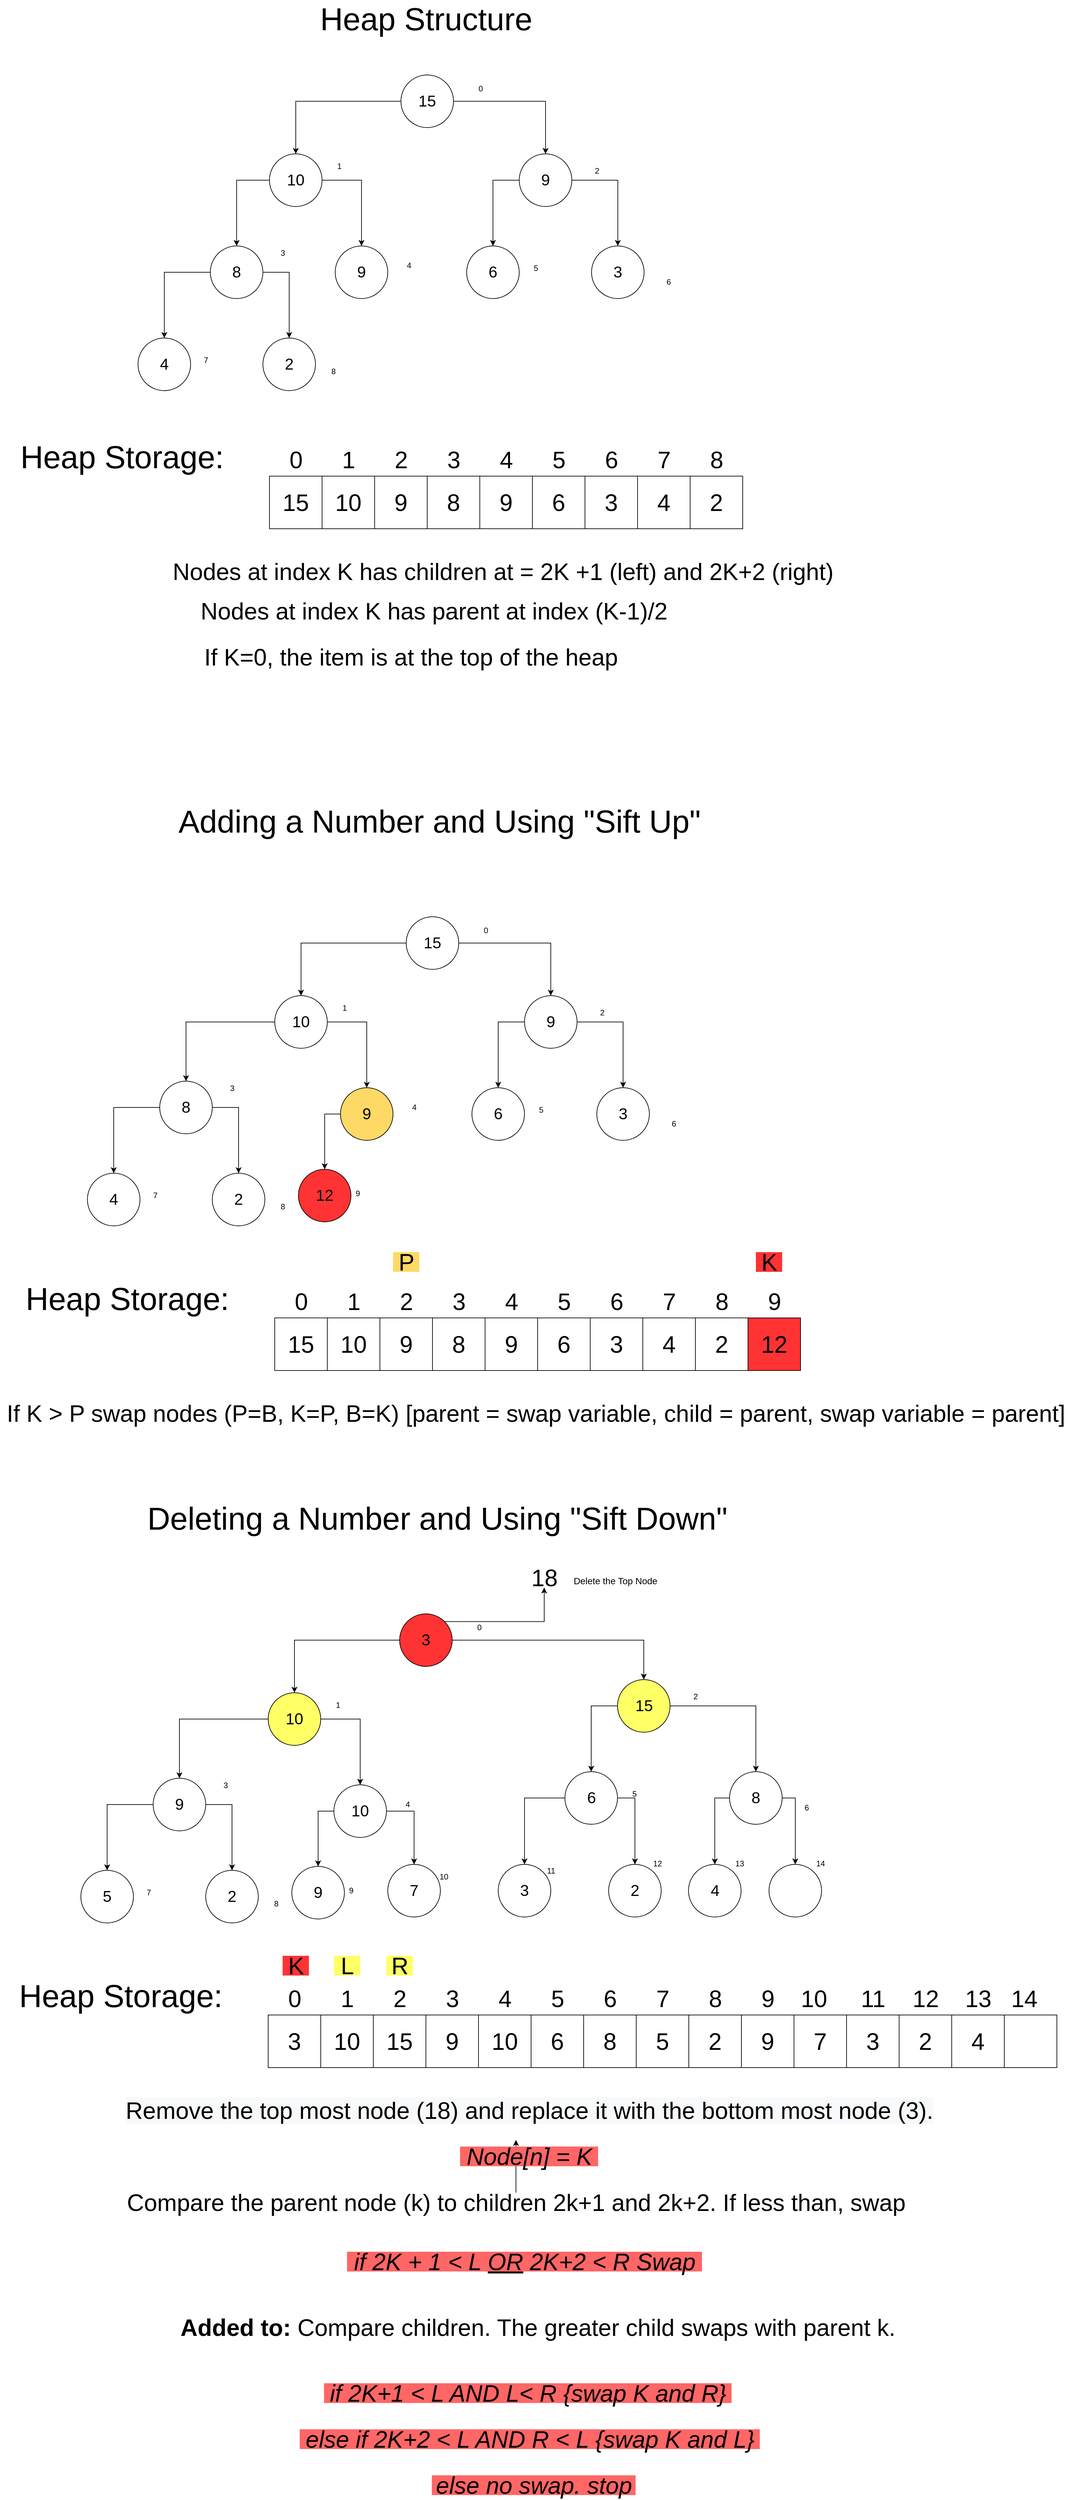 <mxfile version="13.3.5" type="device" pages="7"><diagram id="sV-MQ7bQ8VNpVA-KBn1y" name="Heap Structure Notes"><mxGraphModel dx="2176" dy="806" grid="1" gridSize="10" guides="1" tooltips="1" connect="1" arrows="1" fold="1" page="1" pageScale="1" pageWidth="850" pageHeight="1100" math="0" shadow="0"><root><mxCell id="0"/><mxCell id="1" parent="0"/><mxCell id="bv1JnZiTFdV_boji-TFb-16" style="edgeStyle=orthogonalEdgeStyle;rounded=0;orthogonalLoop=1;jettySize=auto;html=1;exitX=1;exitY=0.5;exitDx=0;exitDy=0;entryX=0.5;entryY=0;entryDx=0;entryDy=0;" parent="1" source="bv1JnZiTFdV_boji-TFb-1" target="bv1JnZiTFdV_boji-TFb-5" edge="1"><mxGeometry relative="1" as="geometry"/></mxCell><mxCell id="bv1JnZiTFdV_boji-TFb-19" style="edgeStyle=orthogonalEdgeStyle;rounded=0;orthogonalLoop=1;jettySize=auto;html=1;exitX=0;exitY=0.5;exitDx=0;exitDy=0;" parent="1" source="bv1JnZiTFdV_boji-TFb-1" target="bv1JnZiTFdV_boji-TFb-2" edge="1"><mxGeometry relative="1" as="geometry"/></mxCell><mxCell id="bv1JnZiTFdV_boji-TFb-1" value="&lt;span style=&quot;font-size: 24px&quot;&gt;15&lt;/span&gt;" style="ellipse;whiteSpace=wrap;html=1;" parent="1" vertex="1"><mxGeometry x="380" y="120" width="80" height="80" as="geometry"/></mxCell><mxCell id="bv1JnZiTFdV_boji-TFb-20" style="edgeStyle=orthogonalEdgeStyle;rounded=0;orthogonalLoop=1;jettySize=auto;html=1;exitX=1;exitY=0.5;exitDx=0;exitDy=0;entryX=0.5;entryY=0;entryDx=0;entryDy=0;" parent="1" source="bv1JnZiTFdV_boji-TFb-2" target="bv1JnZiTFdV_boji-TFb-7" edge="1"><mxGeometry relative="1" as="geometry"/></mxCell><mxCell id="bv1JnZiTFdV_boji-TFb-21" style="edgeStyle=orthogonalEdgeStyle;rounded=0;orthogonalLoop=1;jettySize=auto;html=1;exitX=0;exitY=0.5;exitDx=0;exitDy=0;" parent="1" source="bv1JnZiTFdV_boji-TFb-2" target="bv1JnZiTFdV_boji-TFb-6" edge="1"><mxGeometry relative="1" as="geometry"/></mxCell><mxCell id="bv1JnZiTFdV_boji-TFb-2" value="&lt;span style=&quot;font-size: 24px&quot;&gt;10&lt;/span&gt;" style="ellipse;whiteSpace=wrap;html=1;" parent="1" vertex="1"><mxGeometry x="180" y="240" width="80" height="80" as="geometry"/></mxCell><mxCell id="bv1JnZiTFdV_boji-TFb-17" style="edgeStyle=orthogonalEdgeStyle;rounded=0;orthogonalLoop=1;jettySize=auto;html=1;exitX=1;exitY=0.5;exitDx=0;exitDy=0;entryX=0.5;entryY=0;entryDx=0;entryDy=0;" parent="1" source="bv1JnZiTFdV_boji-TFb-5" target="bv1JnZiTFdV_boji-TFb-9" edge="1"><mxGeometry relative="1" as="geometry"/></mxCell><mxCell id="bv1JnZiTFdV_boji-TFb-18" style="edgeStyle=orthogonalEdgeStyle;rounded=0;orthogonalLoop=1;jettySize=auto;html=1;exitX=0;exitY=0.5;exitDx=0;exitDy=0;" parent="1" source="bv1JnZiTFdV_boji-TFb-5" target="bv1JnZiTFdV_boji-TFb-8" edge="1"><mxGeometry relative="1" as="geometry"/></mxCell><mxCell id="bv1JnZiTFdV_boji-TFb-5" value="&lt;span style=&quot;font-size: 24px&quot;&gt;9&lt;/span&gt;" style="ellipse;whiteSpace=wrap;html=1;" parent="1" vertex="1"><mxGeometry x="560" y="240" width="80" height="80" as="geometry"/></mxCell><mxCell id="bv1JnZiTFdV_boji-TFb-22" style="edgeStyle=orthogonalEdgeStyle;rounded=0;orthogonalLoop=1;jettySize=auto;html=1;exitX=1;exitY=0.5;exitDx=0;exitDy=0;entryX=0.5;entryY=0;entryDx=0;entryDy=0;" parent="1" source="bv1JnZiTFdV_boji-TFb-6" target="bv1JnZiTFdV_boji-TFb-12" edge="1"><mxGeometry relative="1" as="geometry"/></mxCell><mxCell id="bv1JnZiTFdV_boji-TFb-23" style="edgeStyle=orthogonalEdgeStyle;rounded=0;orthogonalLoop=1;jettySize=auto;html=1;exitX=0;exitY=0.5;exitDx=0;exitDy=0;" parent="1" source="bv1JnZiTFdV_boji-TFb-6" target="bv1JnZiTFdV_boji-TFb-11" edge="1"><mxGeometry relative="1" as="geometry"/></mxCell><mxCell id="bv1JnZiTFdV_boji-TFb-6" value="&lt;span style=&quot;font-size: 24px&quot;&gt;8&lt;/span&gt;&lt;span style=&quot;color: rgba(0 , 0 , 0 , 0) ; font-family: monospace ; font-size: 0px&quot;&gt;%3CmxGraphModel%3E%3Croot%3E%3CmxCell%20id%3D%220%22%2F%3E%3CmxCell%20id%3D%221%22%20parent%3D%220%22%2F%3E%3CmxCell%20id%3D%222%22%20value%3D%22%26lt%3Bspan%20style%3D%26quot%3Bfont-size%3A%2024px%26quot%3B%26gt%3B10%26lt%3B%2Fspan%26gt%3B%22%20style%3D%22ellipse%3BwhiteSpace%3Dwrap%3Bhtml%3D1%3B%22%20vertex%3D%221%22%20parent%3D%221%22%3E%3CmxGeometry%20x%3D%22210%22%20y%3D%22240%22%20width%3D%2280%22%20height%3D%2280%22%20as%3D%22geometry%22%2F%3E%3C%2FmxCell%3E%3C%2Froot%3E%3C%2FmxGraphModel%3E&lt;/span&gt;" style="ellipse;whiteSpace=wrap;html=1;" parent="1" vertex="1"><mxGeometry x="90" y="380" width="80" height="80" as="geometry"/></mxCell><mxCell id="bv1JnZiTFdV_boji-TFb-7" value="&lt;span style=&quot;font-size: 24px&quot;&gt;9&lt;/span&gt;" style="ellipse;whiteSpace=wrap;html=1;" parent="1" vertex="1"><mxGeometry x="280" y="380" width="80" height="80" as="geometry"/></mxCell><mxCell id="bv1JnZiTFdV_boji-TFb-8" value="&lt;span style=&quot;font-size: 24px&quot;&gt;6&lt;/span&gt;" style="ellipse;whiteSpace=wrap;html=1;" parent="1" vertex="1"><mxGeometry x="480" y="380" width="80" height="80" as="geometry"/></mxCell><mxCell id="bv1JnZiTFdV_boji-TFb-9" value="&lt;span style=&quot;font-size: 24px&quot;&gt;3&lt;/span&gt;" style="ellipse;whiteSpace=wrap;html=1;" parent="1" vertex="1"><mxGeometry x="670" y="380" width="80" height="80" as="geometry"/></mxCell><mxCell id="bv1JnZiTFdV_boji-TFb-11" value="&lt;span style=&quot;font-size: 24px&quot;&gt;4&lt;/span&gt;" style="ellipse;whiteSpace=wrap;html=1;" parent="1" vertex="1"><mxGeometry x="-20" y="520" width="80" height="80" as="geometry"/></mxCell><mxCell id="bv1JnZiTFdV_boji-TFb-12" value="&lt;span style=&quot;font-size: 24px&quot;&gt;2&lt;br&gt;&lt;/span&gt;" style="ellipse;whiteSpace=wrap;html=1;" parent="1" vertex="1"><mxGeometry x="170" y="520" width="80" height="80" as="geometry"/></mxCell><mxCell id="bv1JnZiTFdV_boji-TFb-24" value="&lt;font style=&quot;font-size: 48px&quot;&gt;Heap Storage:&amp;nbsp;&lt;/font&gt;" style="text;html=1;align=center;verticalAlign=middle;resizable=0;points=[];autosize=1;" parent="1" vertex="1"><mxGeometry x="-208" y="686" width="340" height="30" as="geometry"/></mxCell><mxCell id="bv1JnZiTFdV_boji-TFb-25" value="&lt;font style=&quot;font-size: 36px&quot;&gt;15&lt;/font&gt;" style="whiteSpace=wrap;html=1;aspect=fixed;" parent="1" vertex="1"><mxGeometry x="180" y="730" width="80" height="80" as="geometry"/></mxCell><mxCell id="bv1JnZiTFdV_boji-TFb-26" value="&lt;font style=&quot;font-size: 36px&quot;&gt;10&lt;/font&gt;" style="whiteSpace=wrap;html=1;aspect=fixed;" parent="1" vertex="1"><mxGeometry x="260" y="730" width="80" height="80" as="geometry"/></mxCell><mxCell id="bv1JnZiTFdV_boji-TFb-27" value="&lt;font style=&quot;font-size: 36px&quot;&gt;9&lt;/font&gt;&lt;span style=&quot;color: rgba(0 , 0 , 0 , 0) ; font-family: monospace ; font-size: 0px&quot;&gt;%3CmxGraphModel%3E%3Croot%3E%3CmxCell%20id%3D%220%22%2F%3E%3CmxCell%20id%3D%221%22%20parent%3D%220%22%2F%3E%3CmxCell%20id%3D%222%22%20value%3D%22%26lt%3Bfont%20style%3D%26quot%3Bfont-size%3A%2036px%26quot%3B%26gt%3B15%26lt%3B%2Ffont%26gt%3B%22%20style%3D%22whiteSpace%3Dwrap%3Bhtml%3D1%3Baspect%3Dfixed%3B%22%20vertex%3D%221%22%20parent%3D%221%22%3E%3CmxGeometry%20x%3D%22180%22%20y%3D%22730%22%20width%3D%2280%22%20height%3D%2280%22%20as%3D%22geometry%22%2F%3E%3C%2FmxCell%3E%3C%2Froot%3E%3C%2FmxGraphModel%3E&lt;/span&gt;" style="whiteSpace=wrap;html=1;aspect=fixed;" parent="1" vertex="1"><mxGeometry x="340" y="730" width="80" height="80" as="geometry"/></mxCell><mxCell id="bv1JnZiTFdV_boji-TFb-28" value="&lt;font style=&quot;font-size: 36px&quot;&gt;8&lt;/font&gt;" style="whiteSpace=wrap;html=1;aspect=fixed;" parent="1" vertex="1"><mxGeometry x="420" y="730" width="80" height="80" as="geometry"/></mxCell><mxCell id="bv1JnZiTFdV_boji-TFb-29" value="&lt;font style=&quot;font-size: 36px&quot;&gt;9&lt;/font&gt;" style="whiteSpace=wrap;html=1;aspect=fixed;" parent="1" vertex="1"><mxGeometry x="500" y="730" width="80" height="80" as="geometry"/></mxCell><mxCell id="bv1JnZiTFdV_boji-TFb-30" value="&lt;font style=&quot;font-size: 36px&quot;&gt;6&lt;/font&gt;" style="whiteSpace=wrap;html=1;aspect=fixed;" parent="1" vertex="1"><mxGeometry x="580" y="730" width="80" height="80" as="geometry"/></mxCell><mxCell id="bv1JnZiTFdV_boji-TFb-31" value="&lt;font style=&quot;font-size: 36px&quot;&gt;3&lt;/font&gt;&lt;span style=&quot;color: rgba(0 , 0 , 0 , 0) ; font-family: monospace ; font-size: 0px&quot;&gt;%3CmxGraphModel%3E%3Croot%3E%3CmxCell%20id%3D%220%22%2F%3E%3CmxCell%20id%3D%221%22%20parent%3D%220%22%2F%3E%3CmxCell%20id%3D%222%22%20value%3D%22%26lt%3Bfont%20style%3D%26quot%3Bfont-size%3A%2036px%26quot%3B%26gt%3B15%26lt%3B%2Ffont%26gt%3B%22%20style%3D%22whiteSpace%3Dwrap%3Bhtml%3D1%3Baspect%3Dfixed%3B%22%20vertex%3D%221%22%20parent%3D%221%22%3E%3CmxGeometry%20x%3D%22180%22%20y%3D%22730%22%20width%3D%2280%22%20height%3D%2280%22%20as%3D%22geometry%22%2F%3E%3C%2FmxCell%3E%3C%2Froot%3E%3C%2FmxGraphModel%3E&lt;/span&gt;" style="whiteSpace=wrap;html=1;aspect=fixed;" parent="1" vertex="1"><mxGeometry x="660" y="730" width="80" height="80" as="geometry"/></mxCell><mxCell id="bv1JnZiTFdV_boji-TFb-32" value="&lt;font style=&quot;font-size: 36px&quot;&gt;4&lt;/font&gt;" style="whiteSpace=wrap;html=1;aspect=fixed;" parent="1" vertex="1"><mxGeometry x="740" y="730" width="80" height="80" as="geometry"/></mxCell><mxCell id="bv1JnZiTFdV_boji-TFb-33" value="&lt;font style=&quot;font-size: 36px&quot;&gt;2&lt;/font&gt;" style="whiteSpace=wrap;html=1;aspect=fixed;" parent="1" vertex="1"><mxGeometry x="820" y="730" width="80" height="80" as="geometry"/></mxCell><mxCell id="bv1JnZiTFdV_boji-TFb-34" value="&lt;span style=&quot;font-size: 36px&quot;&gt;0&lt;/span&gt;" style="text;html=1;align=center;verticalAlign=middle;resizable=0;points=[];autosize=1;" parent="1" vertex="1"><mxGeometry x="200" y="690" width="40" height="30" as="geometry"/></mxCell><mxCell id="bv1JnZiTFdV_boji-TFb-35" value="&lt;span style=&quot;font-size: 36px&quot;&gt;1&lt;/span&gt;" style="text;html=1;align=center;verticalAlign=middle;resizable=0;points=[];autosize=1;" parent="1" vertex="1"><mxGeometry x="280" y="690" width="40" height="30" as="geometry"/></mxCell><mxCell id="bv1JnZiTFdV_boji-TFb-36" value="&lt;span style=&quot;font-size: 36px&quot;&gt;2&lt;/span&gt;" style="text;html=1;align=center;verticalAlign=middle;resizable=0;points=[];autosize=1;" parent="1" vertex="1"><mxGeometry x="360" y="690" width="40" height="30" as="geometry"/></mxCell><mxCell id="bv1JnZiTFdV_boji-TFb-37" value="&lt;span style=&quot;font-size: 36px&quot;&gt;3&lt;/span&gt;" style="text;html=1;align=center;verticalAlign=middle;resizable=0;points=[];autosize=1;" parent="1" vertex="1"><mxGeometry x="440" y="690" width="40" height="30" as="geometry"/></mxCell><mxCell id="bv1JnZiTFdV_boji-TFb-38" value="&lt;span style=&quot;font-size: 36px&quot;&gt;4&lt;/span&gt;" style="text;html=1;align=center;verticalAlign=middle;resizable=0;points=[];autosize=1;" parent="1" vertex="1"><mxGeometry x="520" y="690" width="40" height="30" as="geometry"/></mxCell><mxCell id="bv1JnZiTFdV_boji-TFb-39" value="&lt;span style=&quot;font-size: 36px&quot;&gt;5&lt;/span&gt;" style="text;html=1;align=center;verticalAlign=middle;resizable=0;points=[];autosize=1;" parent="1" vertex="1"><mxGeometry x="600" y="690" width="40" height="30" as="geometry"/></mxCell><mxCell id="bv1JnZiTFdV_boji-TFb-40" value="&lt;span style=&quot;font-size: 36px&quot;&gt;6&lt;/span&gt;" style="text;html=1;align=center;verticalAlign=middle;resizable=0;points=[];autosize=1;" parent="1" vertex="1"><mxGeometry x="680" y="690" width="40" height="30" as="geometry"/></mxCell><mxCell id="bv1JnZiTFdV_boji-TFb-41" value="&lt;span style=&quot;font-size: 36px&quot;&gt;7&lt;/span&gt;" style="text;html=1;align=center;verticalAlign=middle;resizable=0;points=[];autosize=1;" parent="1" vertex="1"><mxGeometry x="760" y="690" width="40" height="30" as="geometry"/></mxCell><mxCell id="bv1JnZiTFdV_boji-TFb-42" value="&lt;span style=&quot;font-size: 36px&quot;&gt;8&lt;/span&gt;" style="text;html=1;align=center;verticalAlign=middle;resizable=0;points=[];autosize=1;" parent="1" vertex="1"><mxGeometry x="840" y="690" width="40" height="30" as="geometry"/></mxCell><mxCell id="bv1JnZiTFdV_boji-TFb-43" value="0" style="text;html=1;align=center;verticalAlign=middle;resizable=0;points=[];autosize=1;" parent="1" vertex="1"><mxGeometry x="491" y="131" width="20" height="20" as="geometry"/></mxCell><mxCell id="bv1JnZiTFdV_boji-TFb-44" value="1" style="text;html=1;align=center;verticalAlign=middle;resizable=0;points=[];autosize=1;" parent="1" vertex="1"><mxGeometry x="276" y="249" width="20" height="20" as="geometry"/></mxCell><mxCell id="bv1JnZiTFdV_boji-TFb-45" value="2" style="text;html=1;align=center;verticalAlign=middle;resizable=0;points=[];autosize=1;" parent="1" vertex="1"><mxGeometry x="668" y="256" width="20" height="20" as="geometry"/></mxCell><mxCell id="bv1JnZiTFdV_boji-TFb-46" value="3" style="text;html=1;align=center;verticalAlign=middle;resizable=0;points=[];autosize=1;" parent="1" vertex="1"><mxGeometry x="190" y="381" width="20" height="20" as="geometry"/></mxCell><mxCell id="bv1JnZiTFdV_boji-TFb-47" value="4" style="text;html=1;align=center;verticalAlign=middle;resizable=0;points=[];autosize=1;" parent="1" vertex="1"><mxGeometry x="382" y="400" width="20" height="20" as="geometry"/></mxCell><mxCell id="bv1JnZiTFdV_boji-TFb-48" value="5" style="text;html=1;align=center;verticalAlign=middle;resizable=0;points=[];autosize=1;" parent="1" vertex="1"><mxGeometry x="575" y="404" width="20" height="20" as="geometry"/></mxCell><mxCell id="bv1JnZiTFdV_boji-TFb-49" value="6" style="text;html=1;align=center;verticalAlign=middle;resizable=0;points=[];autosize=1;" parent="1" vertex="1"><mxGeometry x="777" y="425" width="20" height="20" as="geometry"/></mxCell><mxCell id="bv1JnZiTFdV_boji-TFb-50" value="7" style="text;html=1;align=center;verticalAlign=middle;resizable=0;points=[];autosize=1;" parent="1" vertex="1"><mxGeometry x="73" y="544" width="20" height="20" as="geometry"/></mxCell><mxCell id="bv1JnZiTFdV_boji-TFb-51" value="8" style="text;html=1;align=center;verticalAlign=middle;resizable=0;points=[];autosize=1;" parent="1" vertex="1"><mxGeometry x="267" y="561" width="20" height="20" as="geometry"/></mxCell><mxCell id="bv1JnZiTFdV_boji-TFb-52" value="&lt;font style=&quot;font-size: 36px&quot;&gt;Nodes at index K has children at = 2K +1 (left) and 2K+2 (right)&lt;/font&gt;" style="text;html=1;align=center;verticalAlign=middle;resizable=0;points=[];autosize=1;" parent="1" vertex="1"><mxGeometry x="25" y="860" width="1020" height="30" as="geometry"/></mxCell><mxCell id="bv1JnZiTFdV_boji-TFb-53" value="&lt;font style=&quot;font-size: 36px&quot;&gt;Nodes at index K has parent at index (K-1)/2&lt;/font&gt;" style="text;html=1;align=center;verticalAlign=middle;resizable=0;points=[];autosize=1;" parent="1" vertex="1"><mxGeometry x="65" y="920" width="730" height="30" as="geometry"/></mxCell><mxCell id="bv1JnZiTFdV_boji-TFb-55" value="&lt;font style=&quot;font-size: 36px&quot;&gt;If K=0, the item is at the top of the heap&lt;/font&gt;" style="text;html=1;align=center;verticalAlign=middle;resizable=0;points=[];autosize=1;" parent="1" vertex="1"><mxGeometry x="75" y="990" width="640" height="30" as="geometry"/></mxCell><mxCell id="bv1JnZiTFdV_boji-TFb-56" style="edgeStyle=orthogonalEdgeStyle;rounded=0;orthogonalLoop=1;jettySize=auto;html=1;exitX=1;exitY=0.5;exitDx=0;exitDy=0;entryX=0.5;entryY=0;entryDx=0;entryDy=0;" parent="1" source="bv1JnZiTFdV_boji-TFb-58" target="bv1JnZiTFdV_boji-TFb-64" edge="1"><mxGeometry relative="1" as="geometry"/></mxCell><mxCell id="bv1JnZiTFdV_boji-TFb-57" style="edgeStyle=orthogonalEdgeStyle;rounded=0;orthogonalLoop=1;jettySize=auto;html=1;exitX=0;exitY=0.5;exitDx=0;exitDy=0;" parent="1" source="bv1JnZiTFdV_boji-TFb-58" target="bv1JnZiTFdV_boji-TFb-61" edge="1"><mxGeometry relative="1" as="geometry"/></mxCell><mxCell id="bv1JnZiTFdV_boji-TFb-58" value="&lt;span style=&quot;font-size: 24px&quot;&gt;15&lt;/span&gt;" style="ellipse;whiteSpace=wrap;html=1;" parent="1" vertex="1"><mxGeometry x="388" y="1400" width="80" height="80" as="geometry"/></mxCell><mxCell id="bv1JnZiTFdV_boji-TFb-59" style="edgeStyle=orthogonalEdgeStyle;rounded=0;orthogonalLoop=1;jettySize=auto;html=1;exitX=1;exitY=0.5;exitDx=0;exitDy=0;entryX=0.5;entryY=0;entryDx=0;entryDy=0;" parent="1" source="bv1JnZiTFdV_boji-TFb-61" target="bv1JnZiTFdV_boji-TFb-68" edge="1"><mxGeometry relative="1" as="geometry"/></mxCell><mxCell id="bv1JnZiTFdV_boji-TFb-60" style="edgeStyle=orthogonalEdgeStyle;rounded=0;orthogonalLoop=1;jettySize=auto;html=1;exitX=0;exitY=0.5;exitDx=0;exitDy=0;" parent="1" source="bv1JnZiTFdV_boji-TFb-61" target="bv1JnZiTFdV_boji-TFb-67" edge="1"><mxGeometry relative="1" as="geometry"/></mxCell><mxCell id="bv1JnZiTFdV_boji-TFb-61" value="&lt;span style=&quot;font-size: 24px&quot;&gt;10&lt;/span&gt;" style="ellipse;whiteSpace=wrap;html=1;" parent="1" vertex="1"><mxGeometry x="188" y="1520" width="80" height="80" as="geometry"/></mxCell><mxCell id="bv1JnZiTFdV_boji-TFb-62" style="edgeStyle=orthogonalEdgeStyle;rounded=0;orthogonalLoop=1;jettySize=auto;html=1;exitX=1;exitY=0.5;exitDx=0;exitDy=0;entryX=0.5;entryY=0;entryDx=0;entryDy=0;" parent="1" source="bv1JnZiTFdV_boji-TFb-64" target="bv1JnZiTFdV_boji-TFb-70" edge="1"><mxGeometry relative="1" as="geometry"/></mxCell><mxCell id="bv1JnZiTFdV_boji-TFb-63" style="edgeStyle=orthogonalEdgeStyle;rounded=0;orthogonalLoop=1;jettySize=auto;html=1;exitX=0;exitY=0.5;exitDx=0;exitDy=0;" parent="1" source="bv1JnZiTFdV_boji-TFb-64" target="bv1JnZiTFdV_boji-TFb-69" edge="1"><mxGeometry relative="1" as="geometry"/></mxCell><mxCell id="bv1JnZiTFdV_boji-TFb-64" value="&lt;span style=&quot;font-size: 24px&quot;&gt;9&lt;/span&gt;" style="ellipse;whiteSpace=wrap;html=1;" parent="1" vertex="1"><mxGeometry x="568" y="1520" width="80" height="80" as="geometry"/></mxCell><mxCell id="bv1JnZiTFdV_boji-TFb-65" style="edgeStyle=orthogonalEdgeStyle;rounded=0;orthogonalLoop=1;jettySize=auto;html=1;exitX=1;exitY=0.5;exitDx=0;exitDy=0;entryX=0.5;entryY=0;entryDx=0;entryDy=0;" parent="1" source="bv1JnZiTFdV_boji-TFb-67" target="bv1JnZiTFdV_boji-TFb-72" edge="1"><mxGeometry relative="1" as="geometry"/></mxCell><mxCell id="bv1JnZiTFdV_boji-TFb-66" style="edgeStyle=orthogonalEdgeStyle;rounded=0;orthogonalLoop=1;jettySize=auto;html=1;exitX=0;exitY=0.5;exitDx=0;exitDy=0;" parent="1" source="bv1JnZiTFdV_boji-TFb-67" target="bv1JnZiTFdV_boji-TFb-71" edge="1"><mxGeometry relative="1" as="geometry"/></mxCell><mxCell id="bv1JnZiTFdV_boji-TFb-67" value="&lt;span style=&quot;font-size: 24px&quot;&gt;8&lt;/span&gt;&lt;span style=&quot;color: rgba(0 , 0 , 0 , 0) ; font-family: monospace ; font-size: 0px&quot;&gt;%3CmxGraphModel%3E%3Croot%3E%3CmxCell%20id%3D%220%22%2F%3E%3CmxCell%20id%3D%221%22%20parent%3D%220%22%2F%3E%3CmxCell%20id%3D%222%22%20value%3D%22%26lt%3Bspan%20style%3D%26quot%3Bfont-size%3A%2024px%26quot%3B%26gt%3B10%26lt%3B%2Fspan%26gt%3B%22%20style%3D%22ellipse%3BwhiteSpace%3Dwrap%3Bhtml%3D1%3B%22%20vertex%3D%221%22%20parent%3D%221%22%3E%3CmxGeometry%20x%3D%22210%22%20y%3D%22240%22%20width%3D%2280%22%20height%3D%2280%22%20as%3D%22geometry%22%2F%3E%3C%2FmxCell%3E%3C%2Froot%3E%3C%2FmxGraphModel%3E&lt;/span&gt;" style="ellipse;whiteSpace=wrap;html=1;" parent="1" vertex="1"><mxGeometry x="13" y="1650" width="80" height="80" as="geometry"/></mxCell><mxCell id="bv1JnZiTFdV_boji-TFb-104" style="edgeStyle=orthogonalEdgeStyle;rounded=0;orthogonalLoop=1;jettySize=auto;html=1;exitX=0;exitY=0.5;exitDx=0;exitDy=0;entryX=0.5;entryY=0;entryDx=0;entryDy=0;" parent="1" source="bv1JnZiTFdV_boji-TFb-68" target="bv1JnZiTFdV_boji-TFb-103" edge="1"><mxGeometry relative="1" as="geometry"/></mxCell><mxCell id="bv1JnZiTFdV_boji-TFb-68" value="&lt;span style=&quot;font-size: 24px&quot;&gt;9&lt;/span&gt;" style="ellipse;whiteSpace=wrap;html=1;fillColor=#FFD966;" parent="1" vertex="1"><mxGeometry x="288" y="1660" width="80" height="80" as="geometry"/></mxCell><mxCell id="bv1JnZiTFdV_boji-TFb-69" value="&lt;span style=&quot;font-size: 24px&quot;&gt;6&lt;/span&gt;" style="ellipse;whiteSpace=wrap;html=1;" parent="1" vertex="1"><mxGeometry x="488" y="1660" width="80" height="80" as="geometry"/></mxCell><mxCell id="bv1JnZiTFdV_boji-TFb-70" value="&lt;span style=&quot;font-size: 24px&quot;&gt;3&lt;/span&gt;" style="ellipse;whiteSpace=wrap;html=1;" parent="1" vertex="1"><mxGeometry x="678" y="1660" width="80" height="80" as="geometry"/></mxCell><mxCell id="bv1JnZiTFdV_boji-TFb-71" value="&lt;span style=&quot;font-size: 24px&quot;&gt;4&lt;/span&gt;" style="ellipse;whiteSpace=wrap;html=1;" parent="1" vertex="1"><mxGeometry x="-97" y="1790" width="80" height="80" as="geometry"/></mxCell><mxCell id="bv1JnZiTFdV_boji-TFb-72" value="&lt;span style=&quot;font-size: 24px&quot;&gt;2&lt;br&gt;&lt;/span&gt;" style="ellipse;whiteSpace=wrap;html=1;" parent="1" vertex="1"><mxGeometry x="93" y="1790" width="80" height="80" as="geometry"/></mxCell><mxCell id="bv1JnZiTFdV_boji-TFb-73" value="&lt;font style=&quot;font-size: 48px&quot;&gt;Heap Storage:&amp;nbsp;&lt;/font&gt;" style="text;html=1;align=center;verticalAlign=middle;resizable=0;points=[];autosize=1;" parent="1" vertex="1"><mxGeometry x="-200" y="1966" width="340" height="30" as="geometry"/></mxCell><mxCell id="bv1JnZiTFdV_boji-TFb-74" value="&lt;font style=&quot;font-size: 36px&quot;&gt;15&lt;/font&gt;" style="whiteSpace=wrap;html=1;aspect=fixed;" parent="1" vertex="1"><mxGeometry x="188" y="2010" width="80" height="80" as="geometry"/></mxCell><mxCell id="bv1JnZiTFdV_boji-TFb-75" value="&lt;font style=&quot;font-size: 36px&quot;&gt;10&lt;/font&gt;" style="whiteSpace=wrap;html=1;aspect=fixed;" parent="1" vertex="1"><mxGeometry x="268" y="2010" width="80" height="80" as="geometry"/></mxCell><mxCell id="bv1JnZiTFdV_boji-TFb-76" value="&lt;font style=&quot;font-size: 36px&quot;&gt;9&lt;/font&gt;&lt;span style=&quot;color: rgba(0 , 0 , 0 , 0) ; font-family: monospace ; font-size: 0px&quot;&gt;%3CmxGraphModel%3E%3Croot%3E%3CmxCell%20id%3D%220%22%2F%3E%3CmxCell%20id%3D%221%22%20parent%3D%220%22%2F%3E%3CmxCell%20id%3D%222%22%20value%3D%22%26lt%3Bfont%20style%3D%26quot%3Bfont-size%3A%2036px%26quot%3B%26gt%3B15%26lt%3B%2Ffont%26gt%3B%22%20style%3D%22whiteSpace%3Dwrap%3Bhtml%3D1%3Baspect%3Dfixed%3B%22%20vertex%3D%221%22%20parent%3D%221%22%3E%3CmxGeometry%20x%3D%22180%22%20y%3D%22730%22%20width%3D%2280%22%20height%3D%2280%22%20as%3D%22geometry%22%2F%3E%3C%2FmxCell%3E%3C%2Froot%3E%3C%2FmxGraphModel%3E&lt;/span&gt;" style="whiteSpace=wrap;html=1;aspect=fixed;" parent="1" vertex="1"><mxGeometry x="348" y="2010" width="80" height="80" as="geometry"/></mxCell><mxCell id="bv1JnZiTFdV_boji-TFb-77" value="&lt;font style=&quot;font-size: 36px&quot;&gt;8&lt;/font&gt;" style="whiteSpace=wrap;html=1;aspect=fixed;" parent="1" vertex="1"><mxGeometry x="428" y="2010" width="80" height="80" as="geometry"/></mxCell><mxCell id="bv1JnZiTFdV_boji-TFb-78" value="&lt;font style=&quot;font-size: 36px&quot;&gt;9&lt;/font&gt;" style="whiteSpace=wrap;html=1;aspect=fixed;" parent="1" vertex="1"><mxGeometry x="508" y="2010" width="80" height="80" as="geometry"/></mxCell><mxCell id="bv1JnZiTFdV_boji-TFb-79" value="&lt;font style=&quot;font-size: 36px&quot;&gt;6&lt;/font&gt;" style="whiteSpace=wrap;html=1;aspect=fixed;" parent="1" vertex="1"><mxGeometry x="588" y="2010" width="80" height="80" as="geometry"/></mxCell><mxCell id="bv1JnZiTFdV_boji-TFb-80" value="&lt;font style=&quot;font-size: 36px&quot;&gt;3&lt;/font&gt;&lt;span style=&quot;color: rgba(0 , 0 , 0 , 0) ; font-family: monospace ; font-size: 0px&quot;&gt;%3CmxGraphModel%3E%3Croot%3E%3CmxCell%20id%3D%220%22%2F%3E%3CmxCell%20id%3D%221%22%20parent%3D%220%22%2F%3E%3CmxCell%20id%3D%222%22%20value%3D%22%26lt%3Bfont%20style%3D%26quot%3Bfont-size%3A%2036px%26quot%3B%26gt%3B15%26lt%3B%2Ffont%26gt%3B%22%20style%3D%22whiteSpace%3Dwrap%3Bhtml%3D1%3Baspect%3Dfixed%3B%22%20vertex%3D%221%22%20parent%3D%221%22%3E%3CmxGeometry%20x%3D%22180%22%20y%3D%22730%22%20width%3D%2280%22%20height%3D%2280%22%20as%3D%22geometry%22%2F%3E%3C%2FmxCell%3E%3C%2Froot%3E%3C%2FmxGraphModel%3E&lt;/span&gt;" style="whiteSpace=wrap;html=1;aspect=fixed;" parent="1" vertex="1"><mxGeometry x="668" y="2010" width="80" height="80" as="geometry"/></mxCell><mxCell id="bv1JnZiTFdV_boji-TFb-81" value="&lt;font style=&quot;font-size: 36px&quot;&gt;4&lt;/font&gt;" style="whiteSpace=wrap;html=1;aspect=fixed;" parent="1" vertex="1"><mxGeometry x="748" y="2010" width="80" height="80" as="geometry"/></mxCell><mxCell id="bv1JnZiTFdV_boji-TFb-82" value="&lt;font style=&quot;font-size: 36px&quot;&gt;2&lt;/font&gt;" style="whiteSpace=wrap;html=1;aspect=fixed;" parent="1" vertex="1"><mxGeometry x="828" y="2010" width="80" height="80" as="geometry"/></mxCell><mxCell id="bv1JnZiTFdV_boji-TFb-83" value="&lt;span style=&quot;font-size: 36px&quot;&gt;0&lt;/span&gt;" style="text;html=1;align=center;verticalAlign=middle;resizable=0;points=[];autosize=1;" parent="1" vertex="1"><mxGeometry x="208" y="1970" width="40" height="30" as="geometry"/></mxCell><mxCell id="bv1JnZiTFdV_boji-TFb-84" value="&lt;span style=&quot;font-size: 36px&quot;&gt;1&lt;/span&gt;" style="text;html=1;align=center;verticalAlign=middle;resizable=0;points=[];autosize=1;" parent="1" vertex="1"><mxGeometry x="288" y="1970" width="40" height="30" as="geometry"/></mxCell><mxCell id="bv1JnZiTFdV_boji-TFb-85" value="&lt;span style=&quot;font-size: 36px&quot;&gt;2&lt;/span&gt;" style="text;html=1;align=center;verticalAlign=middle;resizable=0;points=[];autosize=1;" parent="1" vertex="1"><mxGeometry x="368" y="1970" width="40" height="30" as="geometry"/></mxCell><mxCell id="bv1JnZiTFdV_boji-TFb-86" value="&lt;span style=&quot;font-size: 36px&quot;&gt;3&lt;/span&gt;" style="text;html=1;align=center;verticalAlign=middle;resizable=0;points=[];autosize=1;" parent="1" vertex="1"><mxGeometry x="448" y="1970" width="40" height="30" as="geometry"/></mxCell><mxCell id="bv1JnZiTFdV_boji-TFb-87" value="&lt;span style=&quot;font-size: 36px&quot;&gt;4&lt;/span&gt;" style="text;html=1;align=center;verticalAlign=middle;resizable=0;points=[];autosize=1;" parent="1" vertex="1"><mxGeometry x="528" y="1970" width="40" height="30" as="geometry"/></mxCell><mxCell id="bv1JnZiTFdV_boji-TFb-88" value="&lt;span style=&quot;font-size: 36px&quot;&gt;5&lt;/span&gt;" style="text;html=1;align=center;verticalAlign=middle;resizable=0;points=[];autosize=1;" parent="1" vertex="1"><mxGeometry x="608" y="1970" width="40" height="30" as="geometry"/></mxCell><mxCell id="bv1JnZiTFdV_boji-TFb-89" value="&lt;span style=&quot;font-size: 36px&quot;&gt;6&lt;/span&gt;" style="text;html=1;align=center;verticalAlign=middle;resizable=0;points=[];autosize=1;" parent="1" vertex="1"><mxGeometry x="688" y="1970" width="40" height="30" as="geometry"/></mxCell><mxCell id="bv1JnZiTFdV_boji-TFb-90" value="&lt;span style=&quot;font-size: 36px&quot;&gt;7&lt;/span&gt;" style="text;html=1;align=center;verticalAlign=middle;resizable=0;points=[];autosize=1;" parent="1" vertex="1"><mxGeometry x="768" y="1970" width="40" height="30" as="geometry"/></mxCell><mxCell id="bv1JnZiTFdV_boji-TFb-91" value="&lt;span style=&quot;font-size: 36px&quot;&gt;8&lt;/span&gt;" style="text;html=1;align=center;verticalAlign=middle;resizable=0;points=[];autosize=1;" parent="1" vertex="1"><mxGeometry x="848" y="1970" width="40" height="30" as="geometry"/></mxCell><mxCell id="bv1JnZiTFdV_boji-TFb-92" value="0" style="text;html=1;align=center;verticalAlign=middle;resizable=0;points=[];autosize=1;" parent="1" vertex="1"><mxGeometry x="499" y="1411" width="20" height="20" as="geometry"/></mxCell><mxCell id="bv1JnZiTFdV_boji-TFb-93" value="1" style="text;html=1;align=center;verticalAlign=middle;resizable=0;points=[];autosize=1;" parent="1" vertex="1"><mxGeometry x="284" y="1529" width="20" height="20" as="geometry"/></mxCell><mxCell id="bv1JnZiTFdV_boji-TFb-94" value="2" style="text;html=1;align=center;verticalAlign=middle;resizable=0;points=[];autosize=1;" parent="1" vertex="1"><mxGeometry x="676" y="1536" width="20" height="20" as="geometry"/></mxCell><mxCell id="bv1JnZiTFdV_boji-TFb-95" value="3" style="text;html=1;align=center;verticalAlign=middle;resizable=0;points=[];autosize=1;" parent="1" vertex="1"><mxGeometry x="113" y="1651" width="20" height="20" as="geometry"/></mxCell><mxCell id="bv1JnZiTFdV_boji-TFb-96" value="4" style="text;html=1;align=center;verticalAlign=middle;resizable=0;points=[];autosize=1;" parent="1" vertex="1"><mxGeometry x="390" y="1680" width="20" height="20" as="geometry"/></mxCell><mxCell id="bv1JnZiTFdV_boji-TFb-97" value="5" style="text;html=1;align=center;verticalAlign=middle;resizable=0;points=[];autosize=1;" parent="1" vertex="1"><mxGeometry x="583" y="1684" width="20" height="20" as="geometry"/></mxCell><mxCell id="bv1JnZiTFdV_boji-TFb-98" value="6" style="text;html=1;align=center;verticalAlign=middle;resizable=0;points=[];autosize=1;" parent="1" vertex="1"><mxGeometry x="785" y="1705" width="20" height="20" as="geometry"/></mxCell><mxCell id="bv1JnZiTFdV_boji-TFb-99" value="7" style="text;html=1;align=center;verticalAlign=middle;resizable=0;points=[];autosize=1;" parent="1" vertex="1"><mxGeometry x="-4" y="1814" width="20" height="20" as="geometry"/></mxCell><mxCell id="bv1JnZiTFdV_boji-TFb-100" value="8" style="text;html=1;align=center;verticalAlign=middle;resizable=0;points=[];autosize=1;" parent="1" vertex="1"><mxGeometry x="190" y="1831" width="20" height="20" as="geometry"/></mxCell><mxCell id="bv1JnZiTFdV_boji-TFb-101" value="&lt;font style=&quot;font-size: 48px&quot;&gt;Heap Structure&lt;/font&gt;" style="text;html=1;align=center;verticalAlign=middle;resizable=0;points=[];autosize=1;" parent="1" vertex="1"><mxGeometry x="248" y="20" width="340" height="30" as="geometry"/></mxCell><mxCell id="bv1JnZiTFdV_boji-TFb-102" value="&lt;font style=&quot;font-size: 48px&quot;&gt;Adding a Number and Using &quot;Sift Up&quot;&amp;nbsp;&lt;/font&gt;" style="text;html=1;align=center;verticalAlign=middle;resizable=0;points=[];autosize=1;" parent="1" vertex="1"><mxGeometry x="35" y="1240" width="820" height="30" as="geometry"/></mxCell><mxCell id="bv1JnZiTFdV_boji-TFb-103" value="&lt;span style=&quot;font-size: 24px&quot;&gt;12&lt;/span&gt;" style="ellipse;whiteSpace=wrap;html=1;fillColor=#FF3333;" parent="1" vertex="1"><mxGeometry x="224" y="1784" width="80" height="80" as="geometry"/></mxCell><mxCell id="bv1JnZiTFdV_boji-TFb-105" value="&lt;font style=&quot;font-size: 36px&quot;&gt;12&lt;/font&gt;" style="whiteSpace=wrap;html=1;aspect=fixed;fillColor=#FF3333;" parent="1" vertex="1"><mxGeometry x="908" y="2010" width="80" height="80" as="geometry"/></mxCell><mxCell id="bv1JnZiTFdV_boji-TFb-106" value="&lt;span style=&quot;font-size: 36px&quot;&gt;9&lt;/span&gt;" style="text;html=1;align=center;verticalAlign=middle;resizable=0;points=[];autosize=1;" parent="1" vertex="1"><mxGeometry x="928" y="1970" width="40" height="30" as="geometry"/></mxCell><mxCell id="bv1JnZiTFdV_boji-TFb-107" value="9" style="text;html=1;align=center;verticalAlign=middle;resizable=0;points=[];autosize=1;" parent="1" vertex="1"><mxGeometry x="304" y="1811" width="20" height="20" as="geometry"/></mxCell><mxCell id="bv1JnZiTFdV_boji-TFb-108" value="&lt;span style=&quot;font-size: 36px&quot;&gt;P&lt;/span&gt;" style="text;html=1;align=center;verticalAlign=middle;resizable=0;points=[];autosize=1;fillColor=#FFD966;" parent="1" vertex="1"><mxGeometry x="368" y="1910" width="40" height="30" as="geometry"/></mxCell><mxCell id="bv1JnZiTFdV_boji-TFb-109" value="&lt;span style=&quot;font-size: 36px&quot;&gt;K&lt;/span&gt;" style="text;html=1;align=center;verticalAlign=middle;resizable=0;points=[];autosize=1;fillColor=#FF3333;" parent="1" vertex="1"><mxGeometry x="920" y="1910" width="40" height="30" as="geometry"/></mxCell><mxCell id="bv1JnZiTFdV_boji-TFb-111" value="&lt;font style=&quot;font-size: 36px&quot;&gt;If K &amp;gt; P swap nodes (P=B, K=P, B=K) [parent = swap variable, child = parent, swap variable = parent]&lt;/font&gt;" style="text;html=1;align=center;verticalAlign=middle;resizable=0;points=[];autosize=1;" parent="1" vertex="1"><mxGeometry x="-230" y="2140" width="1630" height="30" as="geometry"/></mxCell><mxCell id="bv1JnZiTFdV_boji-TFb-112" style="edgeStyle=orthogonalEdgeStyle;rounded=0;orthogonalLoop=1;jettySize=auto;html=1;exitX=1;exitY=0.5;exitDx=0;exitDy=0;entryX=0.5;entryY=0;entryDx=0;entryDy=0;" parent="1" source="bv1JnZiTFdV_boji-TFb-114" target="bv1JnZiTFdV_boji-TFb-120" edge="1"><mxGeometry relative="1" as="geometry"/></mxCell><mxCell id="bv1JnZiTFdV_boji-TFb-113" style="edgeStyle=orthogonalEdgeStyle;rounded=0;orthogonalLoop=1;jettySize=auto;html=1;exitX=0;exitY=0.5;exitDx=0;exitDy=0;" parent="1" source="bv1JnZiTFdV_boji-TFb-114" target="bv1JnZiTFdV_boji-TFb-117" edge="1"><mxGeometry relative="1" as="geometry"/></mxCell><mxCell id="bv1JnZiTFdV_boji-TFb-189" style="edgeStyle=orthogonalEdgeStyle;rounded=0;orthogonalLoop=1;jettySize=auto;html=1;exitX=1;exitY=0;exitDx=0;exitDy=0;" parent="1" source="bv1JnZiTFdV_boji-TFb-114" target="bv1JnZiTFdV_boji-TFb-188" edge="1"><mxGeometry relative="1" as="geometry"/></mxCell><mxCell id="bv1JnZiTFdV_boji-TFb-114" value="&lt;span style=&quot;font-size: 24px&quot;&gt;3&lt;/span&gt;" style="ellipse;whiteSpace=wrap;html=1;fillColor=#FF3333;" parent="1" vertex="1"><mxGeometry x="378" y="2460" width="80" height="80" as="geometry"/></mxCell><mxCell id="bv1JnZiTFdV_boji-TFb-115" style="edgeStyle=orthogonalEdgeStyle;rounded=0;orthogonalLoop=1;jettySize=auto;html=1;exitX=1;exitY=0.5;exitDx=0;exitDy=0;entryX=0.5;entryY=0;entryDx=0;entryDy=0;" parent="1" source="bv1JnZiTFdV_boji-TFb-117" target="bv1JnZiTFdV_boji-TFb-125" edge="1"><mxGeometry relative="1" as="geometry"/></mxCell><mxCell id="bv1JnZiTFdV_boji-TFb-116" style="edgeStyle=orthogonalEdgeStyle;rounded=0;orthogonalLoop=1;jettySize=auto;html=1;exitX=0;exitY=0.5;exitDx=0;exitDy=0;" parent="1" source="bv1JnZiTFdV_boji-TFb-117" target="bv1JnZiTFdV_boji-TFb-123" edge="1"><mxGeometry relative="1" as="geometry"/></mxCell><mxCell id="bv1JnZiTFdV_boji-TFb-117" value="&lt;span style=&quot;font-size: 24px&quot;&gt;10&lt;/span&gt;" style="ellipse;whiteSpace=wrap;html=1;fillColor=#FFFF66;" parent="1" vertex="1"><mxGeometry x="178" y="2580" width="80" height="80" as="geometry"/></mxCell><mxCell id="bv1JnZiTFdV_boji-TFb-118" style="edgeStyle=orthogonalEdgeStyle;rounded=0;orthogonalLoop=1;jettySize=auto;html=1;exitX=1;exitY=0.5;exitDx=0;exitDy=0;entryX=0.5;entryY=0;entryDx=0;entryDy=0;" parent="1" source="bv1JnZiTFdV_boji-TFb-120" target="bv1JnZiTFdV_boji-TFb-127" edge="1"><mxGeometry relative="1" as="geometry"/></mxCell><mxCell id="bv1JnZiTFdV_boji-TFb-119" style="edgeStyle=orthogonalEdgeStyle;rounded=0;orthogonalLoop=1;jettySize=auto;html=1;exitX=0;exitY=0.5;exitDx=0;exitDy=0;" parent="1" source="bv1JnZiTFdV_boji-TFb-120" target="bv1JnZiTFdV_boji-TFb-126" edge="1"><mxGeometry relative="1" as="geometry"/></mxCell><mxCell id="bv1JnZiTFdV_boji-TFb-120" value="&lt;span style=&quot;font-size: 24px&quot;&gt;15&lt;/span&gt;" style="ellipse;whiteSpace=wrap;html=1;strokeColor=#000000;fillColor=#FFFF66;" parent="1" vertex="1"><mxGeometry x="709.5" y="2560" width="80" height="80" as="geometry"/></mxCell><mxCell id="bv1JnZiTFdV_boji-TFb-121" style="edgeStyle=orthogonalEdgeStyle;rounded=0;orthogonalLoop=1;jettySize=auto;html=1;exitX=1;exitY=0.5;exitDx=0;exitDy=0;entryX=0.5;entryY=0;entryDx=0;entryDy=0;" parent="1" source="bv1JnZiTFdV_boji-TFb-123" target="bv1JnZiTFdV_boji-TFb-129" edge="1"><mxGeometry relative="1" as="geometry"/></mxCell><mxCell id="bv1JnZiTFdV_boji-TFb-122" style="edgeStyle=orthogonalEdgeStyle;rounded=0;orthogonalLoop=1;jettySize=auto;html=1;exitX=0;exitY=0.5;exitDx=0;exitDy=0;" parent="1" source="bv1JnZiTFdV_boji-TFb-123" target="bv1JnZiTFdV_boji-TFb-128" edge="1"><mxGeometry relative="1" as="geometry"/></mxCell><mxCell id="bv1JnZiTFdV_boji-TFb-123" value="&lt;span style=&quot;font-size: 24px&quot;&gt;9&lt;/span&gt;" style="ellipse;whiteSpace=wrap;html=1;" parent="1" vertex="1"><mxGeometry x="3" y="2710" width="80" height="80" as="geometry"/></mxCell><mxCell id="bv1JnZiTFdV_boji-TFb-124" style="edgeStyle=orthogonalEdgeStyle;rounded=0;orthogonalLoop=1;jettySize=auto;html=1;exitX=0;exitY=0.5;exitDx=0;exitDy=0;entryX=0.5;entryY=0;entryDx=0;entryDy=0;" parent="1" source="bv1JnZiTFdV_boji-TFb-125" target="bv1JnZiTFdV_boji-TFb-159" edge="1"><mxGeometry relative="1" as="geometry"/></mxCell><mxCell id="bv1JnZiTFdV_boji-TFb-168" style="edgeStyle=orthogonalEdgeStyle;rounded=0;orthogonalLoop=1;jettySize=auto;html=1;exitX=1;exitY=0.5;exitDx=0;exitDy=0;entryX=0.5;entryY=0;entryDx=0;entryDy=0;" parent="1" source="bv1JnZiTFdV_boji-TFb-125" target="bv1JnZiTFdV_boji-TFb-167" edge="1"><mxGeometry relative="1" as="geometry"/></mxCell><mxCell id="bv1JnZiTFdV_boji-TFb-125" value="&lt;span style=&quot;font-size: 24px&quot;&gt;10&lt;/span&gt;" style="ellipse;whiteSpace=wrap;html=1;fillColor=#FFFFFF;" parent="1" vertex="1"><mxGeometry x="278" y="2720" width="80" height="80" as="geometry"/></mxCell><mxCell id="bv1JnZiTFdV_boji-TFb-170" style="edgeStyle=orthogonalEdgeStyle;rounded=0;orthogonalLoop=1;jettySize=auto;html=1;exitX=0;exitY=0.5;exitDx=0;exitDy=0;" parent="1" source="bv1JnZiTFdV_boji-TFb-126" target="bv1JnZiTFdV_boji-TFb-169" edge="1"><mxGeometry relative="1" as="geometry"/></mxCell><mxCell id="bv1JnZiTFdV_boji-TFb-172" style="edgeStyle=orthogonalEdgeStyle;rounded=0;orthogonalLoop=1;jettySize=auto;html=1;exitX=1;exitY=0.5;exitDx=0;exitDy=0;entryX=0.5;entryY=0;entryDx=0;entryDy=0;" parent="1" source="bv1JnZiTFdV_boji-TFb-126" target="bv1JnZiTFdV_boji-TFb-171" edge="1"><mxGeometry relative="1" as="geometry"/></mxCell><mxCell id="bv1JnZiTFdV_boji-TFb-126" value="&lt;span style=&quot;font-size: 24px&quot;&gt;6&lt;/span&gt;" style="ellipse;whiteSpace=wrap;html=1;" parent="1" vertex="1"><mxGeometry x="629.5" y="2700" width="80" height="80" as="geometry"/></mxCell><mxCell id="bv1JnZiTFdV_boji-TFb-174" style="edgeStyle=orthogonalEdgeStyle;rounded=0;orthogonalLoop=1;jettySize=auto;html=1;exitX=0;exitY=0.5;exitDx=0;exitDy=0;entryX=0.5;entryY=0;entryDx=0;entryDy=0;" parent="1" source="bv1JnZiTFdV_boji-TFb-127" target="bv1JnZiTFdV_boji-TFb-173" edge="1"><mxGeometry relative="1" as="geometry"/></mxCell><mxCell id="bv1JnZiTFdV_boji-TFb-192" style="edgeStyle=orthogonalEdgeStyle;rounded=0;orthogonalLoop=1;jettySize=auto;html=1;exitX=1;exitY=0.5;exitDx=0;exitDy=0;entryX=0.5;entryY=0;entryDx=0;entryDy=0;" parent="1" source="bv1JnZiTFdV_boji-TFb-127" target="bv1JnZiTFdV_boji-TFb-191" edge="1"><mxGeometry relative="1" as="geometry"/></mxCell><mxCell id="bv1JnZiTFdV_boji-TFb-127" value="&lt;span style=&quot;font-size: 24px&quot;&gt;8&lt;/span&gt;" style="ellipse;whiteSpace=wrap;html=1;" parent="1" vertex="1"><mxGeometry x="880" y="2700" width="80" height="80" as="geometry"/></mxCell><mxCell id="bv1JnZiTFdV_boji-TFb-128" value="&lt;span style=&quot;font-size: 24px&quot;&gt;5&lt;/span&gt;" style="ellipse;whiteSpace=wrap;html=1;" parent="1" vertex="1"><mxGeometry x="-107" y="2850" width="80" height="80" as="geometry"/></mxCell><mxCell id="bv1JnZiTFdV_boji-TFb-129" value="&lt;span style=&quot;font-size: 24px&quot;&gt;2&lt;br&gt;&lt;/span&gt;" style="ellipse;whiteSpace=wrap;html=1;" parent="1" vertex="1"><mxGeometry x="83" y="2850" width="80" height="80" as="geometry"/></mxCell><mxCell id="bv1JnZiTFdV_boji-TFb-130" value="&lt;font style=&quot;font-size: 48px&quot;&gt;Heap Storage:&amp;nbsp;&lt;/font&gt;" style="text;html=1;align=center;verticalAlign=middle;resizable=0;points=[];autosize=1;" parent="1" vertex="1"><mxGeometry x="-210" y="3026" width="340" height="30" as="geometry"/></mxCell><mxCell id="bv1JnZiTFdV_boji-TFb-131" value="&lt;font style=&quot;font-size: 36px&quot;&gt;3&lt;/font&gt;" style="whiteSpace=wrap;html=1;aspect=fixed;" parent="1" vertex="1"><mxGeometry x="178" y="3070" width="80" height="80" as="geometry"/></mxCell><mxCell id="bv1JnZiTFdV_boji-TFb-132" value="&lt;font style=&quot;font-size: 36px&quot;&gt;10&lt;/font&gt;" style="whiteSpace=wrap;html=1;aspect=fixed;" parent="1" vertex="1"><mxGeometry x="258" y="3070" width="80" height="80" as="geometry"/></mxCell><mxCell id="bv1JnZiTFdV_boji-TFb-133" value="&lt;span style=&quot;font-size: 36px&quot;&gt;15&lt;/span&gt;" style="whiteSpace=wrap;html=1;aspect=fixed;" parent="1" vertex="1"><mxGeometry x="338" y="3070" width="80" height="80" as="geometry"/></mxCell><mxCell id="bv1JnZiTFdV_boji-TFb-134" value="&lt;span style=&quot;font-size: 36px&quot;&gt;9&lt;/span&gt;" style="whiteSpace=wrap;html=1;aspect=fixed;" parent="1" vertex="1"><mxGeometry x="418" y="3070" width="80" height="80" as="geometry"/></mxCell><mxCell id="bv1JnZiTFdV_boji-TFb-135" value="&lt;font style=&quot;font-size: 36px&quot;&gt;10&lt;/font&gt;" style="whiteSpace=wrap;html=1;aspect=fixed;" parent="1" vertex="1"><mxGeometry x="498" y="3070" width="80" height="80" as="geometry"/></mxCell><mxCell id="bv1JnZiTFdV_boji-TFb-136" value="&lt;font style=&quot;font-size: 36px&quot;&gt;6&lt;/font&gt;" style="whiteSpace=wrap;html=1;aspect=fixed;" parent="1" vertex="1"><mxGeometry x="578" y="3070" width="80" height="80" as="geometry"/></mxCell><mxCell id="bv1JnZiTFdV_boji-TFb-137" value="&lt;span style=&quot;font-size: 36px&quot;&gt;8&lt;/span&gt;" style="whiteSpace=wrap;html=1;aspect=fixed;" parent="1" vertex="1"><mxGeometry x="658" y="3070" width="80" height="80" as="geometry"/></mxCell><mxCell id="bv1JnZiTFdV_boji-TFb-138" value="&lt;font style=&quot;font-size: 36px&quot;&gt;5&lt;/font&gt;" style="whiteSpace=wrap;html=1;aspect=fixed;" parent="1" vertex="1"><mxGeometry x="738" y="3070" width="80" height="80" as="geometry"/></mxCell><mxCell id="bv1JnZiTFdV_boji-TFb-139" value="&lt;font style=&quot;font-size: 36px&quot;&gt;2&lt;/font&gt;" style="whiteSpace=wrap;html=1;aspect=fixed;" parent="1" vertex="1"><mxGeometry x="818" y="3070" width="80" height="80" as="geometry"/></mxCell><mxCell id="bv1JnZiTFdV_boji-TFb-140" value="&lt;span style=&quot;font-size: 36px&quot;&gt;0&lt;/span&gt;" style="text;html=1;align=center;verticalAlign=middle;resizable=0;points=[];autosize=1;" parent="1" vertex="1"><mxGeometry x="198" y="3030" width="40" height="30" as="geometry"/></mxCell><mxCell id="bv1JnZiTFdV_boji-TFb-141" value="&lt;span style=&quot;font-size: 36px&quot;&gt;1&lt;/span&gt;" style="text;html=1;align=center;verticalAlign=middle;resizable=0;points=[];autosize=1;" parent="1" vertex="1"><mxGeometry x="278" y="3030" width="40" height="30" as="geometry"/></mxCell><mxCell id="bv1JnZiTFdV_boji-TFb-142" value="&lt;span style=&quot;font-size: 36px&quot;&gt;2&lt;/span&gt;" style="text;html=1;align=center;verticalAlign=middle;resizable=0;points=[];autosize=1;" parent="1" vertex="1"><mxGeometry x="358" y="3030" width="40" height="30" as="geometry"/></mxCell><mxCell id="bv1JnZiTFdV_boji-TFb-143" value="&lt;span style=&quot;font-size: 36px&quot;&gt;3&lt;/span&gt;" style="text;html=1;align=center;verticalAlign=middle;resizable=0;points=[];autosize=1;" parent="1" vertex="1"><mxGeometry x="438" y="3030" width="40" height="30" as="geometry"/></mxCell><mxCell id="bv1JnZiTFdV_boji-TFb-144" value="&lt;span style=&quot;font-size: 36px&quot;&gt;4&lt;/span&gt;" style="text;html=1;align=center;verticalAlign=middle;resizable=0;points=[];autosize=1;" parent="1" vertex="1"><mxGeometry x="518" y="3030" width="40" height="30" as="geometry"/></mxCell><mxCell id="bv1JnZiTFdV_boji-TFb-145" value="&lt;span style=&quot;font-size: 36px&quot;&gt;5&lt;/span&gt;" style="text;html=1;align=center;verticalAlign=middle;resizable=0;points=[];autosize=1;" parent="1" vertex="1"><mxGeometry x="598" y="3030" width="40" height="30" as="geometry"/></mxCell><mxCell id="bv1JnZiTFdV_boji-TFb-146" value="&lt;span style=&quot;font-size: 36px&quot;&gt;6&lt;/span&gt;" style="text;html=1;align=center;verticalAlign=middle;resizable=0;points=[];autosize=1;" parent="1" vertex="1"><mxGeometry x="678" y="3030" width="40" height="30" as="geometry"/></mxCell><mxCell id="bv1JnZiTFdV_boji-TFb-147" value="&lt;span style=&quot;font-size: 36px&quot;&gt;7&lt;/span&gt;" style="text;html=1;align=center;verticalAlign=middle;resizable=0;points=[];autosize=1;" parent="1" vertex="1"><mxGeometry x="758" y="3030" width="40" height="30" as="geometry"/></mxCell><mxCell id="bv1JnZiTFdV_boji-TFb-148" value="&lt;span style=&quot;font-size: 36px&quot;&gt;8&lt;/span&gt;" style="text;html=1;align=center;verticalAlign=middle;resizable=0;points=[];autosize=1;" parent="1" vertex="1"><mxGeometry x="838" y="3030" width="40" height="30" as="geometry"/></mxCell><mxCell id="bv1JnZiTFdV_boji-TFb-149" value="0" style="text;html=1;align=center;verticalAlign=middle;resizable=0;points=[];autosize=1;" parent="1" vertex="1"><mxGeometry x="489" y="2471" width="20" height="20" as="geometry"/></mxCell><mxCell id="bv1JnZiTFdV_boji-TFb-150" value="1" style="text;html=1;align=center;verticalAlign=middle;resizable=0;points=[];autosize=1;" parent="1" vertex="1"><mxGeometry x="274" y="2589" width="20" height="20" as="geometry"/></mxCell><mxCell id="bv1JnZiTFdV_boji-TFb-151" value="2" style="text;html=1;align=center;verticalAlign=middle;resizable=0;points=[];autosize=1;" parent="1" vertex="1"><mxGeometry x="817.5" y="2576" width="20" height="20" as="geometry"/></mxCell><mxCell id="bv1JnZiTFdV_boji-TFb-152" value="3" style="text;html=1;align=center;verticalAlign=middle;resizable=0;points=[];autosize=1;" parent="1" vertex="1"><mxGeometry x="103" y="2711" width="20" height="20" as="geometry"/></mxCell><mxCell id="bv1JnZiTFdV_boji-TFb-153" value="4" style="text;html=1;align=center;verticalAlign=middle;resizable=0;points=[];autosize=1;" parent="1" vertex="1"><mxGeometry x="380" y="2740" width="20" height="20" as="geometry"/></mxCell><mxCell id="bv1JnZiTFdV_boji-TFb-154" value="5" style="text;html=1;align=center;verticalAlign=middle;resizable=0;points=[];autosize=1;" parent="1" vertex="1"><mxGeometry x="724.5" y="2724" width="20" height="20" as="geometry"/></mxCell><mxCell id="bv1JnZiTFdV_boji-TFb-155" value="6" style="text;html=1;align=center;verticalAlign=middle;resizable=0;points=[];autosize=1;" parent="1" vertex="1"><mxGeometry x="987" y="2745" width="20" height="20" as="geometry"/></mxCell><mxCell id="bv1JnZiTFdV_boji-TFb-156" value="7" style="text;html=1;align=center;verticalAlign=middle;resizable=0;points=[];autosize=1;" parent="1" vertex="1"><mxGeometry x="-14" y="2874" width="20" height="20" as="geometry"/></mxCell><mxCell id="bv1JnZiTFdV_boji-TFb-157" value="8" style="text;html=1;align=center;verticalAlign=middle;resizable=0;points=[];autosize=1;" parent="1" vertex="1"><mxGeometry x="180" y="2891" width="20" height="20" as="geometry"/></mxCell><mxCell id="bv1JnZiTFdV_boji-TFb-158" value="&lt;font style=&quot;font-size: 48px&quot;&gt;Deleting a Number and Using &quot;Sift Down&quot;&lt;/font&gt;" style="text;html=1;align=center;verticalAlign=middle;resizable=0;points=[];autosize=1;" parent="1" vertex="1"><mxGeometry x="-15" y="2300" width="900" height="30" as="geometry"/></mxCell><mxCell id="bv1JnZiTFdV_boji-TFb-159" value="&lt;span style=&quot;font-size: 24px&quot;&gt;9&lt;/span&gt;" style="ellipse;whiteSpace=wrap;html=1;fillColor=none;" parent="1" vertex="1"><mxGeometry x="214" y="2844" width="80" height="80" as="geometry"/></mxCell><mxCell id="bv1JnZiTFdV_boji-TFb-160" value="&lt;font style=&quot;font-size: 36px&quot;&gt;9&lt;/font&gt;" style="whiteSpace=wrap;html=1;aspect=fixed;fillColor=#FFFFFF;" parent="1" vertex="1"><mxGeometry x="898" y="3070" width="80" height="80" as="geometry"/></mxCell><mxCell id="bv1JnZiTFdV_boji-TFb-161" value="&lt;span style=&quot;font-size: 36px&quot;&gt;9&lt;/span&gt;" style="text;html=1;align=center;verticalAlign=middle;resizable=0;points=[];autosize=1;" parent="1" vertex="1"><mxGeometry x="918" y="3030" width="40" height="30" as="geometry"/></mxCell><mxCell id="bv1JnZiTFdV_boji-TFb-162" value="9" style="text;html=1;align=center;verticalAlign=middle;resizable=0;points=[];autosize=1;" parent="1" vertex="1"><mxGeometry x="294" y="2871" width="20" height="20" as="geometry"/></mxCell><mxCell id="bv1JnZiTFdV_boji-TFb-163" value="&lt;span style=&quot;font-size: 36px&quot;&gt;R&lt;/span&gt;" style="text;html=1;align=center;verticalAlign=middle;resizable=0;points=[];autosize=1;fillColor=#FFFF66;" parent="1" vertex="1"><mxGeometry x="358" y="2980" width="40" height="30" as="geometry"/></mxCell><mxCell id="bv1JnZiTFdV_boji-TFb-164" value="&lt;span style=&quot;font-size: 36px&quot;&gt;K&lt;/span&gt;" style="text;html=1;align=center;verticalAlign=middle;resizable=0;points=[];autosize=1;fillColor=#FF3333;" parent="1" vertex="1"><mxGeometry x="200" y="2980" width="40" height="30" as="geometry"/></mxCell><mxCell id="bv1JnZiTFdV_boji-TFb-165" value="&#10;&#10;&lt;span style=&quot;color: rgb(0, 0, 0); font-family: helvetica; font-size: 36px; font-style: normal; font-weight: 400; letter-spacing: normal; text-align: center; text-indent: 0px; text-transform: none; word-spacing: 0px; background-color: rgb(248, 249, 250); display: inline; float: none;&quot;&gt;Remove the top most node (18) and replace it with the bottom most node (3).&lt;/span&gt;&#10;&#10;" style="text;html=1;align=center;verticalAlign=middle;resizable=0;points=[];autosize=1;" parent="1" vertex="1"><mxGeometry x="-45" y="3180" width="1240" height="70" as="geometry"/></mxCell><mxCell id="bv1JnZiTFdV_boji-TFb-167" value="&lt;span style=&quot;font-size: 24px&quot;&gt;7&lt;/span&gt;" style="ellipse;whiteSpace=wrap;html=1;fillColor=none;" parent="1" vertex="1"><mxGeometry x="360" y="2841" width="80" height="80" as="geometry"/></mxCell><mxCell id="bv1JnZiTFdV_boji-TFb-169" value="&lt;span style=&quot;font-size: 24px&quot;&gt;3&lt;/span&gt;" style="ellipse;whiteSpace=wrap;html=1;fillColor=none;" parent="1" vertex="1"><mxGeometry x="528" y="2841" width="80" height="80" as="geometry"/></mxCell><mxCell id="bv1JnZiTFdV_boji-TFb-171" value="&lt;span style=&quot;font-size: 24px&quot;&gt;2&lt;/span&gt;" style="ellipse;whiteSpace=wrap;html=1;fillColor=none;" parent="1" vertex="1"><mxGeometry x="696" y="2841" width="80" height="80" as="geometry"/></mxCell><mxCell id="bv1JnZiTFdV_boji-TFb-173" value="&lt;span style=&quot;font-size: 24px&quot;&gt;4&lt;/span&gt;" style="ellipse;whiteSpace=wrap;html=1;fillColor=none;" parent="1" vertex="1"><mxGeometry x="817.5" y="2841" width="80" height="80" as="geometry"/></mxCell><mxCell id="bv1JnZiTFdV_boji-TFb-175" value="10" style="text;html=1;align=center;verticalAlign=middle;resizable=0;points=[];autosize=1;" parent="1" vertex="1"><mxGeometry x="430" y="2850" width="30" height="20" as="geometry"/></mxCell><mxCell id="bv1JnZiTFdV_boji-TFb-177" value="11" style="text;html=1;align=center;verticalAlign=middle;resizable=0;points=[];autosize=1;" parent="1" vertex="1"><mxGeometry x="593" y="2841" width="30" height="20" as="geometry"/></mxCell><mxCell id="bv1JnZiTFdV_boji-TFb-178" value="12" style="text;html=1;align=center;verticalAlign=middle;resizable=0;points=[];autosize=1;" parent="1" vertex="1"><mxGeometry x="755" y="2830" width="30" height="20" as="geometry"/></mxCell><mxCell id="bv1JnZiTFdV_boji-TFb-179" value="13" style="text;html=1;align=center;verticalAlign=middle;resizable=0;points=[];autosize=1;" parent="1" vertex="1"><mxGeometry x="880" y="2830" width="30" height="20" as="geometry"/></mxCell><mxCell id="bv1JnZiTFdV_boji-TFb-180" value="&lt;font style=&quot;font-size: 36px&quot;&gt;7&lt;/font&gt;" style="whiteSpace=wrap;html=1;aspect=fixed;fillColor=#FFFFFF;" parent="1" vertex="1"><mxGeometry x="978" y="3070" width="80" height="80" as="geometry"/></mxCell><mxCell id="bv1JnZiTFdV_boji-TFb-181" value="&lt;span style=&quot;font-size: 36px&quot;&gt;10&lt;/span&gt;" style="text;html=1;align=center;verticalAlign=middle;resizable=0;points=[];autosize=1;" parent="1" vertex="1"><mxGeometry x="978" y="3030" width="60" height="30" as="geometry"/></mxCell><mxCell id="bv1JnZiTFdV_boji-TFb-182" value="&lt;font style=&quot;font-size: 36px&quot;&gt;3&lt;/font&gt;" style="whiteSpace=wrap;html=1;aspect=fixed;fillColor=#FFFFFF;" parent="1" vertex="1"><mxGeometry x="1058" y="3070" width="80" height="80" as="geometry"/></mxCell><mxCell id="bv1JnZiTFdV_boji-TFb-183" value="&lt;span style=&quot;font-size: 36px&quot;&gt;11&lt;/span&gt;" style="text;html=1;align=center;verticalAlign=middle;resizable=0;points=[];autosize=1;" parent="1" vertex="1"><mxGeometry x="1073" y="3030" width="50" height="30" as="geometry"/></mxCell><mxCell id="bv1JnZiTFdV_boji-TFb-184" value="&lt;font style=&quot;font-size: 36px&quot;&gt;2&lt;/font&gt;" style="whiteSpace=wrap;html=1;aspect=fixed;fillColor=#FFFFFF;" parent="1" vertex="1"><mxGeometry x="1138" y="3070" width="80" height="80" as="geometry"/></mxCell><mxCell id="bv1JnZiTFdV_boji-TFb-185" value="&lt;font style=&quot;font-size: 36px&quot;&gt;4&lt;/font&gt;" style="whiteSpace=wrap;html=1;aspect=fixed;fillColor=#FFFFFF;" parent="1" vertex="1"><mxGeometry x="1218" y="3070" width="80" height="80" as="geometry"/></mxCell><mxCell id="bv1JnZiTFdV_boji-TFb-186" value="&lt;span style=&quot;font-size: 36px&quot;&gt;12&lt;/span&gt;" style="text;html=1;align=center;verticalAlign=middle;resizable=0;points=[];autosize=1;" parent="1" vertex="1"><mxGeometry x="1148" y="3030" width="60" height="30" as="geometry"/></mxCell><mxCell id="bv1JnZiTFdV_boji-TFb-187" value="&lt;span style=&quot;font-size: 36px&quot;&gt;13&lt;/span&gt;" style="text;html=1;align=center;verticalAlign=middle;resizable=0;points=[];autosize=1;" parent="1" vertex="1"><mxGeometry x="1228" y="3030" width="60" height="30" as="geometry"/></mxCell><mxCell id="bv1JnZiTFdV_boji-TFb-188" value="&lt;span style=&quot;font-size: 36px&quot;&gt;18&lt;/span&gt;" style="text;html=1;align=center;verticalAlign=middle;resizable=0;points=[];autosize=1;" parent="1" vertex="1"><mxGeometry x="568" y="2390" width="60" height="30" as="geometry"/></mxCell><mxCell id="bv1JnZiTFdV_boji-TFb-190" value="&lt;font style=&quot;font-size: 14px&quot;&gt;Delete the Top Node&lt;/font&gt;" style="text;html=1;align=center;verticalAlign=middle;resizable=0;points=[];autosize=1;" parent="1" vertex="1"><mxGeometry x="636" y="2400" width="140" height="20" as="geometry"/></mxCell><mxCell id="bv1JnZiTFdV_boji-TFb-191" value="" style="ellipse;whiteSpace=wrap;html=1;fillColor=none;" parent="1" vertex="1"><mxGeometry x="940" y="2841" width="80" height="80" as="geometry"/></mxCell><mxCell id="bv1JnZiTFdV_boji-TFb-193" value="14" style="text;html=1;align=center;verticalAlign=middle;resizable=0;points=[];autosize=1;" parent="1" vertex="1"><mxGeometry x="1003" y="2830" width="30" height="20" as="geometry"/></mxCell><mxCell id="bv1JnZiTFdV_boji-TFb-194" value="" style="whiteSpace=wrap;html=1;aspect=fixed;fillColor=#FFFFFF;" parent="1" vertex="1"><mxGeometry x="1298" y="3070" width="80" height="80" as="geometry"/></mxCell><mxCell id="bv1JnZiTFdV_boji-TFb-197" value="&lt;span style=&quot;font-size: 36px&quot;&gt;14&lt;/span&gt;" style="text;html=1;align=center;verticalAlign=middle;resizable=0;points=[];autosize=1;" parent="1" vertex="1"><mxGeometry x="1298" y="3030" width="60" height="30" as="geometry"/></mxCell><mxCell id="bv1JnZiTFdV_boji-TFb-205" value="" style="edgeStyle=orthogonalEdgeStyle;rounded=0;orthogonalLoop=1;jettySize=auto;html=1;" parent="1" source="bv1JnZiTFdV_boji-TFb-199" edge="1"><mxGeometry relative="1" as="geometry"><mxPoint x="555" y="3260" as="targetPoint"/></mxGeometry></mxCell><mxCell id="bv1JnZiTFdV_boji-TFb-199" value="&lt;span style=&quot;font-size: 36px&quot;&gt;Compare the parent node (k) to children 2k+1 and 2k+2. If less than, swap&lt;br&gt;&lt;/span&gt;" style="text;html=1;align=center;verticalAlign=middle;resizable=0;points=[];autosize=1;" parent="1" vertex="1"><mxGeometry x="-45" y="3340" width="1200" height="30" as="geometry"/></mxCell><mxCell id="bv1JnZiTFdV_boji-TFb-200" value="&lt;span style=&quot;font-size: 36px&quot;&gt;&lt;b&gt;Added to:&amp;nbsp;&lt;/b&gt;Compare children. The greater child swaps with parent k.&amp;nbsp;&lt;br&gt;&lt;/span&gt;" style="text;html=1;align=center;verticalAlign=middle;resizable=0;points=[];autosize=1;" parent="1" vertex="1"><mxGeometry x="38" y="3530" width="1110" height="30" as="geometry"/></mxCell><mxCell id="bv1JnZiTFdV_boji-TFb-201" value="&lt;span style=&quot;font-size: 36px&quot;&gt;L&lt;/span&gt;" style="text;html=1;align=center;verticalAlign=middle;resizable=0;points=[];autosize=1;fillColor=#FFFF66;" parent="1" vertex="1"><mxGeometry x="278" y="2980" width="40" height="30" as="geometry"/></mxCell><mxCell id="bv1JnZiTFdV_boji-TFb-202" value="&lt;span style=&quot;font-size: 36px&quot;&gt;&lt;i&gt;Node[n] = K&lt;/i&gt;&lt;/span&gt;" style="text;html=1;align=center;verticalAlign=middle;resizable=0;points=[];autosize=1;fillColor=#FF6666;" parent="1" vertex="1"><mxGeometry x="470" y="3270" width="210" height="30" as="geometry"/></mxCell><mxCell id="bv1JnZiTFdV_boji-TFb-203" value="&lt;span style=&quot;font-size: 36px&quot;&gt;&lt;i&gt;if 2K + 1 &amp;lt; L &lt;u&gt;OR&lt;/u&gt;&amp;nbsp;2K+2 &amp;lt; R Swap&lt;/i&gt;&lt;/span&gt;" style="text;html=1;align=center;verticalAlign=middle;resizable=0;points=[];autosize=1;fillColor=#FF6666;" parent="1" vertex="1"><mxGeometry x="298" y="3430" width="540" height="30" as="geometry"/></mxCell><mxCell id="bv1JnZiTFdV_boji-TFb-206" value="&lt;span style=&quot;font-size: 36px&quot;&gt;&lt;i&gt;if 2K+1 &amp;lt; L AND L&amp;lt; R {swap K and R}&lt;/i&gt;&lt;/span&gt;" style="text;html=1;align=center;verticalAlign=middle;resizable=0;points=[];autosize=1;fillColor=#FF6666;" parent="1" vertex="1"><mxGeometry x="263" y="3630" width="620" height="30" as="geometry"/></mxCell><mxCell id="bv1JnZiTFdV_boji-TFb-207" value="&lt;span style=&quot;font-size: 36px&quot;&gt;&lt;i&gt;else if 2K+2 &amp;lt; L AND R &amp;lt; L {swap K and L}&lt;/i&gt;&lt;/span&gt;" style="text;html=1;align=center;verticalAlign=middle;resizable=0;points=[];autosize=1;fillColor=#FF6666;" parent="1" vertex="1"><mxGeometry x="226" y="3700" width="700" height="30" as="geometry"/></mxCell><mxCell id="bv1JnZiTFdV_boji-TFb-208" value="&lt;span style=&quot;font-size: 36px&quot;&gt;&lt;i&gt;else no swap. stop&lt;/i&gt;&lt;/span&gt;" style="text;html=1;align=center;verticalAlign=middle;resizable=0;points=[];autosize=1;fillColor=#FF6666;" parent="1" vertex="1"><mxGeometry x="427" y="3770" width="310" height="30" as="geometry"/></mxCell></root></mxGraphModel></diagram><diagram id="mkht76a_xynajYbDHmgz" name="Use Case Diagram"><mxGraphModel dx="1326" dy="806" grid="1" gridSize="10" guides="1" tooltips="1" connect="1" arrows="1" fold="1" page="1" pageScale="1" pageWidth="850" pageHeight="1100" math="0" shadow="0"><root><mxCell id="vkZpiRuinbFo9Iu8g_xX-0"/><mxCell id="vkZpiRuinbFo9Iu8g_xX-1" parent="vkZpiRuinbFo9Iu8g_xX-0"/><mxCell id="8Hyxmr3XGzLvbvs4wEJn-0" value="&lt;font style=&quot;font-size: 24px&quot;&gt;&lt;b&gt;Use Case:&amp;nbsp;&lt;br&gt;&lt;/b&gt;1. A user is asked to enter a number into the program. The number is added to an array, and the user is asked to enter another number, or run the heap. If the user runs the heap, the array numbers will come back with the lowest number first until the heap is complete.&amp;nbsp;&amp;nbsp;&lt;br&gt;&lt;/font&gt;" style="rounded=0;whiteSpace=wrap;html=1;" parent="vkZpiRuinbFo9Iu8g_xX-1" vertex="1"><mxGeometry x="140" y="70" width="570" height="220" as="geometry"/></mxCell><mxCell id="8Hyxmr3XGzLvbvs4wEJn-1" value="&lt;font style=&quot;font-size: 24px&quot;&gt;&lt;b&gt;Triggers:&lt;br&gt;&lt;/b&gt;1. User enters a number into the array.&lt;br&gt;2. The heap is run with its current data set&lt;br&gt;&lt;br&gt;&lt;/font&gt;" style="rounded=0;whiteSpace=wrap;html=1;" parent="vkZpiRuinbFo9Iu8g_xX-1" vertex="1"><mxGeometry x="140" y="340" width="570" height="220" as="geometry"/></mxCell><mxCell id="8Hyxmr3XGzLvbvs4wEJn-2" value="&lt;font style=&quot;font-size: 24px&quot;&gt;&lt;b&gt;Actors&lt;br&gt;&lt;/b&gt;1. The user&lt;br&gt;2. The array&lt;br&gt;3. The heap&lt;br&gt;4. The Heap Project&lt;br&gt;&lt;/font&gt;" style="rounded=0;whiteSpace=wrap;html=1;" parent="vkZpiRuinbFo9Iu8g_xX-1" vertex="1"><mxGeometry x="140" y="590" width="570" height="220" as="geometry"/></mxCell><mxCell id="8Hyxmr3XGzLvbvs4wEJn-3" value="&lt;font style=&quot;font-size: 24px&quot;&gt;&lt;b&gt;Preconditions:&lt;/b&gt;&amp;nbsp;&lt;br&gt;1. there must be a user.&amp;nbsp;&lt;br&gt;&lt;/font&gt;" style="rounded=0;whiteSpace=wrap;html=1;" parent="vkZpiRuinbFo9Iu8g_xX-1" vertex="1"><mxGeometry x="140" y="840" width="570" height="220" as="geometry"/></mxCell><mxCell id="8Hyxmr3XGzLvbvs4wEJn-4" value="&lt;font style=&quot;font-size: 24px&quot;&gt;&lt;b&gt;Goal:&lt;/b&gt;&amp;nbsp;&lt;br&gt;1. The heap returns the largest number in the array one at a time.&amp;nbsp;&lt;br&gt;&lt;/font&gt;" style="rounded=0;whiteSpace=wrap;html=1;" parent="vkZpiRuinbFo9Iu8g_xX-1" vertex="1"><mxGeometry x="140" y="1090" width="570" height="220" as="geometry"/></mxCell><mxCell id="8Hyxmr3XGzLvbvs4wEJn-5" value="&lt;font style=&quot;font-size: 24px&quot;&gt;&lt;b&gt;Not Available:&lt;/b&gt;&amp;nbsp;&lt;br&gt;1. Failed Conclusions, Extensions (Alternatives)&amp;nbsp;&lt;br&gt;&lt;/font&gt;" style="rounded=0;whiteSpace=wrap;html=1;" parent="vkZpiRuinbFo9Iu8g_xX-1" vertex="1"><mxGeometry x="140" y="1340" width="570" height="220" as="geometry"/></mxCell><mxCell id="8Hyxmr3XGzLvbvs4wEJn-6" value="&lt;font style=&quot;font-size: 24px&quot;&gt;&lt;b&gt;Steps of Execution:&lt;/b&gt;&lt;br&gt;1. The user is greeted with a welcome banner and asked to enter a number to the array, or run the heap.&lt;br&gt;2. The user adds a (valid) number to the heap, and the program asks the user if they want to enter another number or run the heap.&lt;br&gt;3. The Heap runs and returns the max value, as well as displays the value deleted for each iteration.&amp;nbsp;&lt;br&gt;4. The program ends with a farewell banner.&amp;nbsp;&amp;nbsp;&lt;br&gt;&lt;/font&gt;" style="rounded=0;whiteSpace=wrap;html=1;" parent="vkZpiRuinbFo9Iu8g_xX-1" vertex="1"><mxGeometry x="140" y="1610" width="570" height="350" as="geometry"/></mxCell></root></mxGraphModel></diagram><diagram id="bIB2JkHM_gHTi7TK3Ddw" name="Object Model"><mxGraphModel dx="2176" dy="-294" grid="1" gridSize="10" guides="1" tooltips="1" connect="1" arrows="1" fold="1" page="1" pageScale="1" pageWidth="850" pageHeight="1100" math="0" shadow="0"><root><mxCell id="5A0G7TXSgPVMUgou7Kmv-0"/><mxCell id="5A0G7TXSgPVMUgou7Kmv-1" parent="5A0G7TXSgPVMUgou7Kmv-0"/><mxCell id="9NHw72oKBDXoHPZYHqba-9" value="Heap" style="swimlane;fontStyle=0;childLayout=stackLayout;horizontal=1;startSize=26;fillColor=none;horizontalStack=0;resizeParent=1;resizeParentMax=0;resizeLast=0;collapsible=1;marginBottom=0;" parent="5A0G7TXSgPVMUgou7Kmv-1" vertex="1"><mxGeometry x="340" y="1506" width="140" height="160" as="geometry"/></mxCell><mxCell id="9NHw72oKBDXoHPZYHqba-10" value="array&#10;heapSiftUp&#10;heapInsert&#10;heapSiftDown&#10;heapDelete" style="text;strokeColor=none;fillColor=none;align=left;verticalAlign=top;spacingLeft=4;spacingRight=4;overflow=hidden;rotatable=0;points=[[0,0.5],[1,0.5]];portConstraint=eastwest;" parent="9NHw72oKBDXoHPZYHqba-9" vertex="1"><mxGeometry y="26" width="140" height="134" as="geometry"/></mxCell><mxCell id="9NHw72oKBDXoHPZYHqba-12" value="Main" style="swimlane;fontStyle=0;childLayout=stackLayout;horizontal=1;startSize=26;fillColor=none;horizontalStack=0;resizeParent=1;resizeParentMax=0;resizeLast=0;collapsible=1;marginBottom=0;" parent="5A0G7TXSgPVMUgou7Kmv-1" vertex="1"><mxGeometry x="40" y="1756" width="140" height="80" as="geometry"/></mxCell><mxCell id="9NHw72oKBDXoHPZYHqba-13" value="user&#10;theHeap&#10;" style="text;strokeColor=none;fillColor=none;align=left;verticalAlign=top;spacingLeft=4;spacingRight=4;overflow=hidden;rotatable=0;points=[[0,0.5],[1,0.5]];portConstraint=eastwest;" parent="9NHw72oKBDXoHPZYHqba-12" vertex="1"><mxGeometry y="26" width="140" height="54" as="geometry"/></mxCell><mxCell id="9NHw72oKBDXoHPZYHqba-5" value="User" style="swimlane;fontStyle=0;childLayout=stackLayout;horizontal=1;startSize=26;fillColor=none;horizontalStack=0;resizeParent=1;resizeParentMax=0;resizeLast=0;collapsible=1;marginBottom=0;" parent="5A0G7TXSgPVMUgou7Kmv-1" vertex="1"><mxGeometry x="40" y="1538" width="140" height="96" as="geometry"/></mxCell><mxCell id="9NHw72oKBDXoHPZYHqba-8" value="name&#10;entryOption&#10;&#10;&#10;" style="text;strokeColor=none;fillColor=none;align=left;verticalAlign=top;spacingLeft=4;spacingRight=4;overflow=hidden;rotatable=0;points=[[0,0.5],[1,0.5]];portConstraint=eastwest;" parent="9NHw72oKBDXoHPZYHqba-5" vertex="1"><mxGeometry y="26" width="140" height="70" as="geometry"/></mxCell><mxCell id="9NHw72oKBDXoHPZYHqba-0" value="&lt;font style=&quot;font-size: 24px&quot;&gt;&lt;b&gt;Steps of Execution:&lt;/b&gt;&lt;br&gt;1. The user is greeted with a welcome banner and asked to enter a number to the array, or run the heap.&lt;br&gt;2. The user adds a (valid) number to the heap, and the program asks the user if they want to enter another number or run the heap.&lt;br&gt;3. The Heap runs and returns the max value, as well as displays the value deleted for each iteration.&amp;nbsp;&lt;br&gt;4. The program ends with a farewell banner.&amp;nbsp;&amp;nbsp;&lt;br&gt;&lt;/font&gt;" style="rounded=0;whiteSpace=wrap;html=1;" parent="5A0G7TXSgPVMUgou7Kmv-1" vertex="1"><mxGeometry x="140" y="1110" width="570" height="350" as="geometry"/></mxCell><mxCell id="9NHw72oKBDXoHPZYHqba-19" value="1" style="text;html=1;align=center;verticalAlign=middle;resizable=0;points=[];autosize=1;" parent="5A0G7TXSgPVMUgou7Kmv-1" vertex="1"><mxGeometry x="190" y="1612" width="20" height="20" as="geometry"/></mxCell><mxCell id="9NHw72oKBDXoHPZYHqba-20" value="Many" style="text;html=1;align=center;verticalAlign=middle;resizable=0;points=[];autosize=1;" parent="5A0G7TXSgPVMUgou7Kmv-1" vertex="1"><mxGeometry x="300" y="1612" width="40" height="20" as="geometry"/></mxCell><mxCell id="9NHw72oKBDXoHPZYHqba-21" value="Entries" style="text;html=1;align=center;verticalAlign=middle;resizable=0;points=[];autosize=1;" parent="5A0G7TXSgPVMUgou7Kmv-1" vertex="1"><mxGeometry x="235" y="1570" width="50" height="20" as="geometry"/></mxCell><mxCell id="9NHw72oKBDXoHPZYHqba-22" value="" style="edgeStyle=entityRelationEdgeStyle;fontSize=12;html=1;endArrow=ERzeroToMany;startArrow=ERmandOne;exitX=1;exitY=0.5;exitDx=0;exitDy=0;entryX=0;entryY=0.5;entryDx=0;entryDy=0;" parent="5A0G7TXSgPVMUgou7Kmv-1" source="9NHw72oKBDXoHPZYHqba-8" target="9NHw72oKBDXoHPZYHqba-10" edge="1"><mxGeometry width="100" height="100" relative="1" as="geometry"><mxPoint x="440" y="1540" as="sourcePoint"/><mxPoint x="540" y="1440" as="targetPoint"/></mxGeometry></mxCell><mxCell id="9NHw72oKBDXoHPZYHqba-26" value="" style="endArrow=none;html=1;exitX=0;exitY=0.5;exitDx=0;exitDy=0;entryX=0;entryY=0.5;entryDx=0;entryDy=0;" parent="5A0G7TXSgPVMUgou7Kmv-1" source="9NHw72oKBDXoHPZYHqba-8" target="9NHw72oKBDXoHPZYHqba-13" edge="1"><mxGeometry width="50" height="50" relative="1" as="geometry"><mxPoint x="210" y="1650" as="sourcePoint"/><mxPoint x="260" y="1600" as="targetPoint"/><Array as="points"><mxPoint x="-10" y="1599"/><mxPoint x="-10" y="1809"/></Array></mxGeometry></mxCell><mxCell id="9NHw72oKBDXoHPZYHqba-27" value="1" style="text;html=1;align=center;verticalAlign=middle;resizable=0;points=[];autosize=1;" parent="5A0G7TXSgPVMUgou7Kmv-1" vertex="1"><mxGeometry x="10" y="1780" width="20" height="20" as="geometry"/></mxCell><mxCell id="9NHw72oKBDXoHPZYHqba-28" value="1" style="text;html=1;align=center;verticalAlign=middle;resizable=0;points=[];autosize=1;" parent="5A0G7TXSgPVMUgou7Kmv-1" vertex="1"><mxGeometry x="10" y="1600" width="20" height="20" as="geometry"/></mxCell><mxCell id="9NHw72oKBDXoHPZYHqba-29" value="Includes" style="text;html=1;align=center;verticalAlign=middle;resizable=0;points=[];autosize=1;" parent="5A0G7TXSgPVMUgou7Kmv-1" vertex="1"><mxGeometry x="-5" y="1685" width="60" height="20" as="geometry"/></mxCell><mxCell id="9NHw72oKBDXoHPZYHqba-33" value="" style="endArrow=none;html=1;exitX=1;exitY=0.5;exitDx=0;exitDy=0;entryX=1;entryY=0.5;entryDx=0;entryDy=0;" parent="5A0G7TXSgPVMUgou7Kmv-1" source="9NHw72oKBDXoHPZYHqba-10" target="9NHw72oKBDXoHPZYHqba-13" edge="1"><mxGeometry width="50" height="50" relative="1" as="geometry"><mxPoint x="50" y="1609" as="sourcePoint"/><mxPoint x="50" y="1819" as="targetPoint"/><Array as="points"><mxPoint x="540" y="1599"/><mxPoint x="540" y="1700"/><mxPoint x="540" y="1809"/></Array></mxGeometry></mxCell><mxCell id="9NHw72oKBDXoHPZYHqba-34" value="1" style="text;html=1;align=center;verticalAlign=middle;resizable=0;points=[];autosize=1;" parent="5A0G7TXSgPVMUgou7Kmv-1" vertex="1"><mxGeometry x="190" y="1820" width="20" height="20" as="geometry"/></mxCell><mxCell id="9NHw72oKBDXoHPZYHqba-35" value="1" style="text;html=1;align=center;verticalAlign=middle;resizable=0;points=[];autosize=1;" parent="5A0G7TXSgPVMUgou7Kmv-1" vertex="1"><mxGeometry x="460" y="1820" width="20" height="20" as="geometry"/></mxCell><mxCell id="9NHw72oKBDXoHPZYHqba-36" value="Includes" style="text;html=1;align=center;verticalAlign=middle;resizable=0;points=[];autosize=1;" parent="5A0G7TXSgPVMUgou7Kmv-1" vertex="1"><mxGeometry x="340" y="1786" width="60" height="20" as="geometry"/></mxCell></root></mxGraphModel></diagram><diagram id="a18BRJ4A1SnbUnQ1uN0c" name="Sequence Diagram"><mxGraphModel dx="2176" dy="1906" grid="1" gridSize="10" guides="1" tooltips="1" connect="1" arrows="1" fold="1" page="1" pageScale="1" pageWidth="850" pageHeight="1100" math="0" shadow="0"><root><mxCell id="o2GhSQngnx8l4-kGX5su-0"/><mxCell id="o2GhSQngnx8l4-kGX5su-1" parent="o2GhSQngnx8l4-kGX5su-0"/><mxCell id="o2GhSQngnx8l4-kGX5su-7" value="&lt;font style=&quot;font-size: 24px&quot;&gt;:Main&lt;/font&gt;" style="rounded=0;whiteSpace=wrap;html=1;fillColor=#FFCCE6;" parent="o2GhSQngnx8l4-kGX5su-1" vertex="1"><mxGeometry x="20" y="170" width="120" height="60" as="geometry"/></mxCell><mxCell id="1TN_aUUZiU3N-zXEIvrv-6" value="1" style="text;html=1;align=center;verticalAlign=middle;resizable=0;points=[];autosize=1;" parent="o2GhSQngnx8l4-kGX5su-1" vertex="1"><mxGeometry x="340" y="-174" width="20" height="20" as="geometry"/></mxCell><mxCell id="1TN_aUUZiU3N-zXEIvrv-7" value="Many" style="text;html=1;align=center;verticalAlign=middle;resizable=0;points=[];autosize=1;" parent="o2GhSQngnx8l4-kGX5su-1" vertex="1"><mxGeometry x="450" y="-174" width="40" height="20" as="geometry"/></mxCell><mxCell id="1TN_aUUZiU3N-zXEIvrv-8" value="Entries" style="text;html=1;align=center;verticalAlign=middle;resizable=0;points=[];autosize=1;" parent="o2GhSQngnx8l4-kGX5su-1" vertex="1"><mxGeometry x="385" y="-216" width="50" height="20" as="geometry"/></mxCell><mxCell id="1TN_aUUZiU3N-zXEIvrv-9" value="" style="edgeStyle=entityRelationEdgeStyle;fontSize=12;html=1;endArrow=ERzeroToMany;startArrow=ERmandOne;exitX=1;exitY=0.5;exitDx=0;exitDy=0;entryX=0;entryY=0.5;entryDx=0;entryDy=0;" parent="o2GhSQngnx8l4-kGX5su-1" target="1TN_aUUZiU3N-zXEIvrv-1" edge="1"><mxGeometry width="100" height="100" relative="1" as="geometry"><mxPoint x="330" y="-187" as="sourcePoint"/><mxPoint x="690" y="-346" as="targetPoint"/></mxGeometry></mxCell><mxCell id="1TN_aUUZiU3N-zXEIvrv-10" value="" style="endArrow=none;html=1;exitX=0;exitY=0.5;exitDx=0;exitDy=0;entryX=0;entryY=0.5;entryDx=0;entryDy=0;" parent="o2GhSQngnx8l4-kGX5su-1" target="1TN_aUUZiU3N-zXEIvrv-3" edge="1"><mxGeometry width="50" height="50" relative="1" as="geometry"><mxPoint x="190" y="-187" as="sourcePoint"/><mxPoint x="410" y="-186" as="targetPoint"/><Array as="points"><mxPoint x="140" y="-187"/><mxPoint x="140" y="23"/></Array></mxGeometry></mxCell><mxCell id="1TN_aUUZiU3N-zXEIvrv-11" value="1" style="text;html=1;align=center;verticalAlign=middle;resizable=0;points=[];autosize=1;" parent="o2GhSQngnx8l4-kGX5su-1" vertex="1"><mxGeometry x="160" y="-6" width="20" height="20" as="geometry"/></mxCell><mxCell id="1TN_aUUZiU3N-zXEIvrv-12" value="1" style="text;html=1;align=center;verticalAlign=middle;resizable=0;points=[];autosize=1;" parent="o2GhSQngnx8l4-kGX5su-1" vertex="1"><mxGeometry x="160" y="-186" width="20" height="20" as="geometry"/></mxCell><mxCell id="1TN_aUUZiU3N-zXEIvrv-13" value="Includes" style="text;html=1;align=center;verticalAlign=middle;resizable=0;points=[];autosize=1;" parent="o2GhSQngnx8l4-kGX5su-1" vertex="1"><mxGeometry x="145" y="-101" width="60" height="20" as="geometry"/></mxCell><mxCell id="1TN_aUUZiU3N-zXEIvrv-14" value="" style="endArrow=none;html=1;exitX=1;exitY=0.5;exitDx=0;exitDy=0;entryX=1;entryY=0.5;entryDx=0;entryDy=0;" parent="o2GhSQngnx8l4-kGX5su-1" source="1TN_aUUZiU3N-zXEIvrv-1" target="1TN_aUUZiU3N-zXEIvrv-3" edge="1"><mxGeometry width="50" height="50" relative="1" as="geometry"><mxPoint x="200" y="-177" as="sourcePoint"/><mxPoint x="200" y="33" as="targetPoint"/><Array as="points"><mxPoint x="690" y="-187"/><mxPoint x="690" y="-86"/><mxPoint x="690" y="23"/></Array></mxGeometry></mxCell><mxCell id="1TN_aUUZiU3N-zXEIvrv-15" value="1" style="text;html=1;align=center;verticalAlign=middle;resizable=0;points=[];autosize=1;" parent="o2GhSQngnx8l4-kGX5su-1" vertex="1"><mxGeometry x="340" y="34" width="20" height="20" as="geometry"/></mxCell><mxCell id="1TN_aUUZiU3N-zXEIvrv-16" value="Many" style="text;html=1;align=center;verticalAlign=middle;resizable=0;points=[];autosize=1;" parent="o2GhSQngnx8l4-kGX5su-1" vertex="1"><mxGeometry x="600" y="34" width="40" height="20" as="geometry"/></mxCell><mxCell id="1TN_aUUZiU3N-zXEIvrv-17" value="Entries" style="text;html=1;align=center;verticalAlign=middle;resizable=0;points=[];autosize=1;" parent="o2GhSQngnx8l4-kGX5su-1" vertex="1"><mxGeometry x="495" width="50" height="20" as="geometry"/></mxCell><mxCell id="1TN_aUUZiU3N-zXEIvrv-0" value="Heap" style="swimlane;fontStyle=0;childLayout=stackLayout;horizontal=1;startSize=26;fillColor=none;horizontalStack=0;resizeParent=1;resizeParentMax=0;resizeLast=0;collapsible=1;marginBottom=0;" parent="o2GhSQngnx8l4-kGX5su-1" vertex="1"><mxGeometry x="490" y="-280" width="140" height="160" as="geometry"/></mxCell><mxCell id="1TN_aUUZiU3N-zXEIvrv-1" value="heapSiftUp&#10;heapInsert&#10;heapSiftDown" style="text;strokeColor=none;fillColor=none;align=left;verticalAlign=top;spacingLeft=4;spacingRight=4;overflow=hidden;rotatable=0;points=[[0,0.5],[1,0.5]];portConstraint=eastwest;" parent="1TN_aUUZiU3N-zXEIvrv-0" vertex="1"><mxGeometry y="26" width="140" height="134" as="geometry"/></mxCell><mxCell id="1TN_aUUZiU3N-zXEIvrv-2" value="Main" style="swimlane;fontStyle=0;childLayout=stackLayout;horizontal=1;startSize=26;fillColor=none;horizontalStack=0;resizeParent=1;resizeParentMax=0;resizeLast=0;collapsible=1;marginBottom=0;" parent="o2GhSQngnx8l4-kGX5su-1" vertex="1"><mxGeometry x="190" y="-30" width="140" height="80" as="geometry"/></mxCell><mxCell id="1TN_aUUZiU3N-zXEIvrv-3" value="user&#10;array&#10;heap&#10;&#10;" style="text;strokeColor=none;fillColor=none;align=left;verticalAlign=top;spacingLeft=4;spacingRight=4;overflow=hidden;rotatable=0;points=[[0,0.5],[1,0.5]];portConstraint=eastwest;" parent="1TN_aUUZiU3N-zXEIvrv-2" vertex="1"><mxGeometry y="26" width="140" height="54" as="geometry"/></mxCell><mxCell id="1TN_aUUZiU3N-zXEIvrv-18" value="&lt;font style=&quot;font-size: 24px&quot;&gt;:Heap&lt;/font&gt;" style="rounded=0;whiteSpace=wrap;html=1;fillColor=#FFE6CC;" parent="o2GhSQngnx8l4-kGX5su-1" vertex="1"><mxGeometry x="570" y="170" width="120" height="60" as="geometry"/></mxCell><mxCell id="1TN_aUUZiU3N-zXEIvrv-19" value="&lt;font style=&quot;font-size: 24px&quot;&gt;:Array&lt;/font&gt;" style="rounded=0;whiteSpace=wrap;html=1;fillColor=#CCFFCC;" parent="o2GhSQngnx8l4-kGX5su-1" vertex="1"><mxGeometry x="325" y="170" width="120" height="60" as="geometry"/></mxCell><mxCell id="1TN_aUUZiU3N-zXEIvrv-20" value="" style="rounded=0;whiteSpace=wrap;html=1;fillColor=#FFFFFF;" parent="o2GhSQngnx8l4-kGX5su-1" vertex="1"><mxGeometry x="40" y="270" width="80" height="120" as="geometry"/></mxCell><mxCell id="1TN_aUUZiU3N-zXEIvrv-21" value="&lt;font style=&quot;font-size: 24px&quot;&gt;:Class&lt;/font&gt;" style="rounded=0;whiteSpace=wrap;html=1;fillColor=#FFCCE6;" parent="o2GhSQngnx8l4-kGX5su-1" vertex="1"><mxGeometry x="70" y="100" width="100" height="40" as="geometry"/></mxCell><mxCell id="1TN_aUUZiU3N-zXEIvrv-22" value="&lt;font style=&quot;font-size: 24px&quot;&gt;:Class&lt;/font&gt;" style="rounded=0;whiteSpace=wrap;html=1;fillColor=#FFE6CC;" parent="o2GhSQngnx8l4-kGX5su-1" vertex="1"><mxGeometry x="570" y="100" width="90" height="40" as="geometry"/></mxCell><mxCell id="1TN_aUUZiU3N-zXEIvrv-23" value="&lt;font style=&quot;font-size: 24px&quot;&gt;:Class&lt;/font&gt;" style="rounded=0;whiteSpace=wrap;html=1;fillColor=#CCFFCC;" parent="o2GhSQngnx8l4-kGX5su-1" vertex="1"><mxGeometry x="300" y="100" width="90" height="40" as="geometry"/></mxCell><mxCell id="1TN_aUUZiU3N-zXEIvrv-24" value="" style="endArrow=classic;html=1;exitX=1;exitY=0.25;exitDx=0;exitDy=0;entryX=0;entryY=0.25;entryDx=0;entryDy=0;" parent="o2GhSQngnx8l4-kGX5su-1" source="1TN_aUUZiU3N-zXEIvrv-20" target="1TN_aUUZiU3N-zXEIvrv-26" edge="1"><mxGeometry width="50" height="50" relative="1" as="geometry"><mxPoint x="390" y="340" as="sourcePoint"/><mxPoint x="330" y="300" as="targetPoint"/></mxGeometry></mxCell><mxCell id="1TN_aUUZiU3N-zXEIvrv-25" value="&lt;span style=&quot;font-size: 14px&quot;&gt;setArray() : void&lt;/span&gt;" style="text;html=1;align=center;verticalAlign=middle;resizable=0;points=[];autosize=1;" parent="o2GhSQngnx8l4-kGX5su-1" vertex="1"><mxGeometry x="177.5" y="270" width="110" height="20" as="geometry"/></mxCell><mxCell id="1TN_aUUZiU3N-zXEIvrv-26" value="" style="rounded=0;whiteSpace=wrap;html=1;fillColor=#FFFFFF;" parent="o2GhSQngnx8l4-kGX5su-1" vertex="1"><mxGeometry x="345" y="270" width="80" height="120" as="geometry"/></mxCell><mxCell id="1TN_aUUZiU3N-zXEIvrv-30" value="" style="endArrow=none;dashed=1;html=1;entryX=0.5;entryY=1;entryDx=0;entryDy=0;exitX=0.5;exitY=0;exitDx=0;exitDy=0;" parent="o2GhSQngnx8l4-kGX5su-1" source="1TN_aUUZiU3N-zXEIvrv-26" target="1TN_aUUZiU3N-zXEIvrv-19" edge="1"><mxGeometry width="50" height="50" relative="1" as="geometry"><mxPoint x="390" y="420" as="sourcePoint"/><mxPoint x="440" y="370" as="targetPoint"/></mxGeometry></mxCell><mxCell id="1TN_aUUZiU3N-zXEIvrv-4" value="Array" style="swimlane;fontStyle=0;childLayout=stackLayout;horizontal=1;startSize=26;fillColor=none;horizontalStack=0;resizeParent=1;resizeParentMax=0;resizeLast=0;collapsible=1;marginBottom=0;" parent="o2GhSQngnx8l4-kGX5su-1" vertex="1"><mxGeometry x="190" y="-212" width="140" height="56" as="geometry"/></mxCell><mxCell id="1TN_aUUZiU3N-zXEIvrv-41" value="array&lt;br&gt;arrayDelete" style="text;html=1;align=center;verticalAlign=middle;resizable=0;points=[];autosize=1;" parent="1TN_aUUZiU3N-zXEIvrv-4" vertex="1"><mxGeometry y="26" width="140" height="30" as="geometry"/></mxCell><mxCell id="wSJpfgnn8cdex0d57La5-1" value="&lt;font style=&quot;font-size: 18px&quot;&gt;Option 1 : Loading The Array&lt;/font&gt;" style="text;html=1;align=center;verticalAlign=middle;resizable=0;points=[];autosize=1;fontStyle=1" parent="o2GhSQngnx8l4-kGX5su-1" vertex="1"><mxGeometry x="-300" y="280" width="260" height="20" as="geometry"/></mxCell><mxCell id="wSJpfgnn8cdex0d57La5-2" value="" style="rounded=0;whiteSpace=wrap;html=1;fillColor=#FFFFFF;" parent="o2GhSQngnx8l4-kGX5su-1" vertex="1"><mxGeometry x="40" y="1025" width="80" height="120" as="geometry"/></mxCell><mxCell id="wSJpfgnn8cdex0d57La5-3" value="" style="endArrow=classic;html=1;exitX=1;exitY=0.25;exitDx=0;exitDy=0;entryX=0;entryY=0.25;entryDx=0;entryDy=0;" parent="o2GhSQngnx8l4-kGX5su-1" source="wSJpfgnn8cdex0d57La5-2" target="wSJpfgnn8cdex0d57La5-5" edge="1"><mxGeometry width="50" height="50" relative="1" as="geometry"><mxPoint x="387.5" y="1095" as="sourcePoint"/><mxPoint x="327.5" y="1055" as="targetPoint"/></mxGeometry></mxCell><mxCell id="wSJpfgnn8cdex0d57La5-4" value="&lt;font style=&quot;font-size: 14px&quot;&gt;setArray(int[], recordCount) : void&lt;/font&gt;" style="text;html=1;align=center;verticalAlign=middle;resizable=0;points=[];autosize=1;" parent="o2GhSQngnx8l4-kGX5su-1" vertex="1"><mxGeometry x="190" y="1025" width="220" height="20" as="geometry"/></mxCell><mxCell id="wSJpfgnn8cdex0d57La5-5" value="" style="rounded=0;whiteSpace=wrap;html=1;fillColor=#FFFFFF;" parent="o2GhSQngnx8l4-kGX5su-1" vertex="1"><mxGeometry x="590" y="1025" width="80" height="120" as="geometry"/></mxCell><mxCell id="GMRzSK9MjnwU6EnwbuKP-0" value="" style="rounded=0;whiteSpace=wrap;html=1;fillColor=#FFFFFF;" parent="o2GhSQngnx8l4-kGX5su-1" vertex="1"><mxGeometry x="40" y="1510" width="80" height="120" as="geometry"/></mxCell><mxCell id="GMRzSK9MjnwU6EnwbuKP-1" value="" style="endArrow=classic;html=1;exitX=1;exitY=0.25;exitDx=0;exitDy=0;entryX=0;entryY=0.25;entryDx=0;entryDy=0;" parent="o2GhSQngnx8l4-kGX5su-1" source="GMRzSK9MjnwU6EnwbuKP-0" target="GMRzSK9MjnwU6EnwbuKP-3" edge="1"><mxGeometry width="50" height="50" relative="1" as="geometry"><mxPoint x="387.5" y="1580" as="sourcePoint"/><mxPoint x="327.5" y="1540" as="targetPoint"/></mxGeometry></mxCell><mxCell id="GMRzSK9MjnwU6EnwbuKP-2" value="&lt;font style=&quot;font-size: 14px&quot;&gt;setDeleteNumber()&amp;nbsp;&lt;/font&gt;" style="text;html=1;align=center;verticalAlign=middle;resizable=0;points=[];autosize=1;" parent="o2GhSQngnx8l4-kGX5su-1" vertex="1"><mxGeometry x="280" y="1510" width="140" height="20" as="geometry"/></mxCell><mxCell id="GMRzSK9MjnwU6EnwbuKP-3" value="" style="rounded=0;whiteSpace=wrap;html=1;fillColor=#FFFFFF;" parent="o2GhSQngnx8l4-kGX5su-1" vertex="1"><mxGeometry x="590" y="1510" width="80" height="120" as="geometry"/></mxCell><mxCell id="5TfbKVeWojvXHW8wXmbp-0" value="" style="rounded=0;whiteSpace=wrap;html=1;fillColor=#FFFFFF;" parent="o2GhSQngnx8l4-kGX5su-1" vertex="1"><mxGeometry x="35" y="1990" width="80" height="120" as="geometry"/></mxCell><mxCell id="5TfbKVeWojvXHW8wXmbp-1" value="" style="endArrow=classic;html=1;exitX=1;exitY=0.25;exitDx=0;exitDy=0;entryX=0;entryY=0.25;entryDx=0;entryDy=0;" parent="o2GhSQngnx8l4-kGX5su-1" source="5TfbKVeWojvXHW8wXmbp-0" target="5TfbKVeWojvXHW8wXmbp-3" edge="1"><mxGeometry width="50" height="50" relative="1" as="geometry"><mxPoint x="382.5" y="2060" as="sourcePoint"/><mxPoint x="322.5" y="2020" as="targetPoint"/></mxGeometry></mxCell><mxCell id="5TfbKVeWojvXHW8wXmbp-2" value="&lt;font style=&quot;font-size: 14px&quot;&gt;setSiftDown():&lt;/font&gt;" style="text;html=1;align=center;verticalAlign=middle;resizable=0;points=[];autosize=1;" parent="o2GhSQngnx8l4-kGX5su-1" vertex="1"><mxGeometry x="295" y="1990" width="100" height="20" as="geometry"/></mxCell><mxCell id="5TfbKVeWojvXHW8wXmbp-3" value="" style="rounded=0;whiteSpace=wrap;html=1;fillColor=#FFFFFF;" parent="o2GhSQngnx8l4-kGX5su-1" vertex="1"><mxGeometry x="585" y="1990" width="80" height="120" as="geometry"/></mxCell><mxCell id="vYwvTNWJ3FN8kOD2CO0p-2" value="&lt;font style=&quot;font-size: 18px&quot;&gt;Option 2 : Sifting the Heap&lt;/font&gt;" style="text;html=1;align=center;verticalAlign=middle;resizable=0;points=[];autosize=1;fontStyle=1" parent="o2GhSQngnx8l4-kGX5su-1" vertex="1"><mxGeometry x="-245" y="1480" width="240" height="20" as="geometry"/></mxCell><mxCell id="ogUI6Z2hCaZ0Gu8L3f6z-6" value="" style="rounded=0;whiteSpace=wrap;html=1;fillColor=#FFFFFF;" parent="o2GhSQngnx8l4-kGX5su-1" vertex="1"><mxGeometry x="40" y="865" width="80" height="120" as="geometry"/></mxCell><mxCell id="ogUI6Z2hCaZ0Gu8L3f6z-7" value="" style="endArrow=classic;html=1;exitX=1;exitY=0.25;exitDx=0;exitDy=0;entryX=0;entryY=0.25;entryDx=0;entryDy=0;" parent="o2GhSQngnx8l4-kGX5su-1" source="ogUI6Z2hCaZ0Gu8L3f6z-6" target="ogUI6Z2hCaZ0Gu8L3f6z-9" edge="1"><mxGeometry width="50" height="50" relative="1" as="geometry"><mxPoint x="387.5" y="935" as="sourcePoint"/><mxPoint x="327.5" y="895" as="targetPoint"/></mxGeometry></mxCell><mxCell id="ogUI6Z2hCaZ0Gu8L3f6z-8" value="&lt;font style=&quot;font-size: 14px&quot;&gt;getFileName() : String]&lt;/font&gt;" style="text;html=1;align=center;verticalAlign=middle;resizable=0;points=[];autosize=1;" parent="o2GhSQngnx8l4-kGX5su-1" vertex="1"><mxGeometry x="155" y="865" width="160" height="20" as="geometry"/></mxCell><mxCell id="ogUI6Z2hCaZ0Gu8L3f6z-9" value="" style="rounded=0;whiteSpace=wrap;html=1;fillColor=#FFFFFF;" parent="o2GhSQngnx8l4-kGX5su-1" vertex="1"><mxGeometry x="345" y="865" width="80" height="120" as="geometry"/></mxCell><mxCell id="ogUI6Z2hCaZ0Gu8L3f6z-10" value="" style="endArrow=classic;html=1;entryX=1;entryY=0.75;entryDx=0;entryDy=0;exitX=0;exitY=0.75;exitDx=0;exitDy=0;" parent="o2GhSQngnx8l4-kGX5su-1" source="ogUI6Z2hCaZ0Gu8L3f6z-9" target="ogUI6Z2hCaZ0Gu8L3f6z-6" edge="1"><mxGeometry width="50" height="50" relative="1" as="geometry"><mxPoint x="387.5" y="935" as="sourcePoint"/><mxPoint x="437.5" y="885" as="targetPoint"/></mxGeometry></mxCell><mxCell id="ogUI6Z2hCaZ0Gu8L3f6z-11" value="[FileName]:" style="text;html=1;align=center;verticalAlign=middle;resizable=0;points=[];autosize=1;" parent="o2GhSQngnx8l4-kGX5su-1" vertex="1"><mxGeometry x="195" y="965" width="80" height="20" as="geometry"/></mxCell><mxCell id="ogUI6Z2hCaZ0Gu8L3f6z-20" value="" style="rounded=0;whiteSpace=wrap;html=1;fillColor=#FFFFFF;" parent="o2GhSQngnx8l4-kGX5su-1" vertex="1"><mxGeometry x="40" y="410" width="80" height="120" as="geometry"/></mxCell><mxCell id="ogUI6Z2hCaZ0Gu8L3f6z-21" value="" style="endArrow=classic;html=1;exitX=1;exitY=0.25;exitDx=0;exitDy=0;entryX=0;entryY=0.25;entryDx=0;entryDy=0;" parent="o2GhSQngnx8l4-kGX5su-1" source="ogUI6Z2hCaZ0Gu8L3f6z-20" target="ogUI6Z2hCaZ0Gu8L3f6z-23" edge="1"><mxGeometry width="50" height="50" relative="1" as="geometry"><mxPoint x="387.5" y="480" as="sourcePoint"/><mxPoint x="327.5" y="440" as="targetPoint"/></mxGeometry></mxCell><mxCell id="ogUI6Z2hCaZ0Gu8L3f6z-22" value="&lt;font style=&quot;font-size: 14px&quot;&gt;setWriteOneRecord(userInput : int) : void&lt;/font&gt;" style="text;html=1;align=center;verticalAlign=middle;resizable=0;points=[];autosize=1;" parent="o2GhSQngnx8l4-kGX5su-1" vertex="1"><mxGeometry x="105" y="390" width="270" height="20" as="geometry"/></mxCell><mxCell id="ogUI6Z2hCaZ0Gu8L3f6z-23" value="" style="rounded=0;whiteSpace=wrap;html=1;fillColor=#FFFFFF;" parent="o2GhSQngnx8l4-kGX5su-1" vertex="1"><mxGeometry x="345" y="410" width="80" height="120" as="geometry"/></mxCell><mxCell id="OP0IZJt5zM2iYFL_pE4J-6" value="" style="rounded=0;whiteSpace=wrap;html=1;fillColor=#FFFFFF;" parent="o2GhSQngnx8l4-kGX5su-1" vertex="1"><mxGeometry x="40" y="1315" width="80" height="120" as="geometry"/></mxCell><mxCell id="OP0IZJt5zM2iYFL_pE4J-7" value="" style="endArrow=classic;html=1;exitX=1;exitY=0.25;exitDx=0;exitDy=0;entryX=0;entryY=0.25;entryDx=0;entryDy=0;" parent="o2GhSQngnx8l4-kGX5su-1" source="OP0IZJt5zM2iYFL_pE4J-6" target="OP0IZJt5zM2iYFL_pE4J-9" edge="1"><mxGeometry width="50" height="50" relative="1" as="geometry"><mxPoint x="387.5" y="1385" as="sourcePoint"/><mxPoint x="327.5" y="1345" as="targetPoint"/></mxGeometry></mxCell><mxCell id="OP0IZJt5zM2iYFL_pE4J-8" value="&lt;font style=&quot;font-size: 14px&quot;&gt;getHeapArray() : int[]&lt;/font&gt;" style="text;html=1;align=center;verticalAlign=middle;resizable=0;points=[];autosize=1;" parent="o2GhSQngnx8l4-kGX5su-1" vertex="1"><mxGeometry x="275" y="1315" width="150" height="20" as="geometry"/></mxCell><mxCell id="OP0IZJt5zM2iYFL_pE4J-9" value="" style="rounded=0;whiteSpace=wrap;html=1;fillColor=#FFFFFF;" parent="o2GhSQngnx8l4-kGX5su-1" vertex="1"><mxGeometry x="590" y="1315" width="80" height="120" as="geometry"/></mxCell><mxCell id="OP0IZJt5zM2iYFL_pE4J-10" value="" style="endArrow=classic;html=1;entryX=1;entryY=0.75;entryDx=0;entryDy=0;exitX=0;exitY=0.75;exitDx=0;exitDy=0;" parent="o2GhSQngnx8l4-kGX5su-1" source="OP0IZJt5zM2iYFL_pE4J-9" target="OP0IZJt5zM2iYFL_pE4J-6" edge="1"><mxGeometry width="50" height="50" relative="1" as="geometry"><mxPoint x="387.5" y="1385" as="sourcePoint"/><mxPoint x="437.5" y="1335" as="targetPoint"/></mxGeometry></mxCell><mxCell id="OP0IZJt5zM2iYFL_pE4J-11" value="[siftedArray] :&amp;nbsp;" style="text;html=1;align=center;verticalAlign=middle;resizable=0;points=[];autosize=1;" parent="o2GhSQngnx8l4-kGX5su-1" vertex="1"><mxGeometry x="305" y="1415" width="90" height="20" as="geometry"/></mxCell><mxCell id="MwtRYQ9_1Kbl94eIi0Zp-0" value="" style="rounded=0;whiteSpace=wrap;html=1;fillColor=#FFFFFF;" parent="o2GhSQngnx8l4-kGX5su-1" vertex="1"><mxGeometry x="35" y="2150" width="80" height="120" as="geometry"/></mxCell><mxCell id="MwtRYQ9_1Kbl94eIi0Zp-1" value="" style="endArrow=classic;html=1;exitX=1;exitY=0.25;exitDx=0;exitDy=0;entryX=0;entryY=0.25;entryDx=0;entryDy=0;" parent="o2GhSQngnx8l4-kGX5su-1" source="MwtRYQ9_1Kbl94eIi0Zp-0" target="MwtRYQ9_1Kbl94eIi0Zp-3" edge="1"><mxGeometry width="50" height="50" relative="1" as="geometry"><mxPoint x="382.5" y="2220" as="sourcePoint"/><mxPoint x="322.5" y="2180" as="targetPoint"/></mxGeometry></mxCell><mxCell id="MwtRYQ9_1Kbl94eIi0Zp-2" value="&lt;font style=&quot;font-size: 14px&quot;&gt;getHeapArray(int[]) : void&lt;/font&gt;" style="text;html=1;align=center;verticalAlign=middle;resizable=0;points=[];autosize=1;" parent="o2GhSQngnx8l4-kGX5su-1" vertex="1"><mxGeometry x="210" y="2150" width="170" height="20" as="geometry"/></mxCell><mxCell id="MwtRYQ9_1Kbl94eIi0Zp-3" value="" style="rounded=0;whiteSpace=wrap;html=1;fillColor=#FFFFFF;" parent="o2GhSQngnx8l4-kGX5su-1" vertex="1"><mxGeometry x="585" y="2150" width="80" height="120" as="geometry"/></mxCell><mxCell id="5fN5E_USHJnHfCjtg9Zu-0" value="" style="rounded=0;whiteSpace=wrap;html=1;fillColor=#FFFFFF;" parent="o2GhSQngnx8l4-kGX5su-1" vertex="1"><mxGeometry x="40" y="1165" width="80" height="120" as="geometry"/></mxCell><mxCell id="5fN5E_USHJnHfCjtg9Zu-1" value="" style="endArrow=classic;html=1;exitX=1;exitY=0.25;exitDx=0;exitDy=0;entryX=0;entryY=0.25;entryDx=0;entryDy=0;" parent="o2GhSQngnx8l4-kGX5su-1" source="5fN5E_USHJnHfCjtg9Zu-0" target="5fN5E_USHJnHfCjtg9Zu-3" edge="1"><mxGeometry width="50" height="50" relative="1" as="geometry"><mxPoint x="387.5" y="1235" as="sourcePoint"/><mxPoint x="327.5" y="1195" as="targetPoint"/></mxGeometry></mxCell><mxCell id="5fN5E_USHJnHfCjtg9Zu-2" value="&lt;font style=&quot;font-size: 14px&quot;&gt;setHeapSiftUp() : void&lt;/font&gt;" style="text;html=1;align=center;verticalAlign=middle;resizable=0;points=[];autosize=1;" parent="o2GhSQngnx8l4-kGX5su-1" vertex="1"><mxGeometry x="275" y="1165" width="150" height="20" as="geometry"/></mxCell><mxCell id="5fN5E_USHJnHfCjtg9Zu-3" value="" style="rounded=0;whiteSpace=wrap;html=1;fillColor=#FFFFFF;" parent="o2GhSQngnx8l4-kGX5su-1" vertex="1"><mxGeometry x="590" y="1165" width="80" height="120" as="geometry"/></mxCell><mxCell id="sxIgmAYk1gDf8OQZq0jv-0" value="" style="rounded=0;whiteSpace=wrap;html=1;fillColor=#FFFFFF;" parent="o2GhSQngnx8l4-kGX5su-1" vertex="1"><mxGeometry x="40" y="1660" width="80" height="120" as="geometry"/></mxCell><mxCell id="sxIgmAYk1gDf8OQZq0jv-1" value="" style="endArrow=classic;html=1;exitX=1;exitY=0.25;exitDx=0;exitDy=0;entryX=0;entryY=0.25;entryDx=0;entryDy=0;" parent="o2GhSQngnx8l4-kGX5su-1" source="sxIgmAYk1gDf8OQZq0jv-0" target="sxIgmAYk1gDf8OQZq0jv-3" edge="1"><mxGeometry width="50" height="50" relative="1" as="geometry"><mxPoint x="387.5" y="1730" as="sourcePoint"/><mxPoint x="327.5" y="1690" as="targetPoint"/></mxGeometry></mxCell><mxCell id="sxIgmAYk1gDf8OQZq0jv-2" value="&lt;font style=&quot;font-size: 14px&quot;&gt;getDeletedNumber()&lt;/font&gt;" style="text;html=1;align=center;verticalAlign=middle;resizable=0;points=[];autosize=1;" parent="o2GhSQngnx8l4-kGX5su-1" vertex="1"><mxGeometry x="280" y="1660" width="140" height="20" as="geometry"/></mxCell><mxCell id="sxIgmAYk1gDf8OQZq0jv-3" value="" style="rounded=0;whiteSpace=wrap;html=1;fillColor=#FFFFFF;" parent="o2GhSQngnx8l4-kGX5su-1" vertex="1"><mxGeometry x="590" y="1660" width="80" height="120" as="geometry"/></mxCell><mxCell id="sxIgmAYk1gDf8OQZq0jv-4" value="" style="endArrow=classic;html=1;entryX=1;entryY=0.75;entryDx=0;entryDy=0;exitX=0;exitY=0.75;exitDx=0;exitDy=0;" parent="o2GhSQngnx8l4-kGX5su-1" edge="1"><mxGeometry width="50" height="50" relative="1" as="geometry"><mxPoint x="590" y="1750" as="sourcePoint"/><mxPoint x="120" y="1750" as="targetPoint"/></mxGeometry></mxCell><mxCell id="sxIgmAYk1gDf8OQZq0jv-5" value="[deleted number]" style="text;html=1;align=center;verticalAlign=middle;resizable=0;points=[];autosize=1;" parent="o2GhSQngnx8l4-kGX5su-1" vertex="1"><mxGeometry x="285" y="1760" width="110" height="20" as="geometry"/></mxCell><mxCell id="sxIgmAYk1gDf8OQZq0jv-6" value="" style="rounded=0;whiteSpace=wrap;html=1;fillColor=#FFFFFF;" parent="o2GhSQngnx8l4-kGX5su-1" vertex="1"><mxGeometry x="40" y="570" width="80" height="120" as="geometry"/></mxCell><mxCell id="sxIgmAYk1gDf8OQZq0jv-7" value="" style="endArrow=classic;html=1;exitX=1;exitY=0.25;exitDx=0;exitDy=0;entryX=0;entryY=0.25;entryDx=0;entryDy=0;" parent="o2GhSQngnx8l4-kGX5su-1" source="sxIgmAYk1gDf8OQZq0jv-6" target="sxIgmAYk1gDf8OQZq0jv-9" edge="1"><mxGeometry width="50" height="50" relative="1" as="geometry"><mxPoint x="387.5" y="640" as="sourcePoint"/><mxPoint x="327.5" y="600" as="targetPoint"/></mxGeometry></mxCell><mxCell id="sxIgmAYk1gDf8OQZq0jv-8" value="&lt;font style=&quot;font-size: 14px&quot;&gt;getArrayList() : int[]&lt;/font&gt;" style="text;html=1;align=center;verticalAlign=middle;resizable=0;points=[];autosize=1;" parent="o2GhSQngnx8l4-kGX5su-1" vertex="1"><mxGeometry x="170" y="570" width="130" height="20" as="geometry"/></mxCell><mxCell id="sxIgmAYk1gDf8OQZq0jv-9" value="" style="rounded=0;whiteSpace=wrap;html=1;fillColor=#FFFFFF;" parent="o2GhSQngnx8l4-kGX5su-1" vertex="1"><mxGeometry x="345" y="570" width="80" height="120" as="geometry"/></mxCell><mxCell id="sxIgmAYk1gDf8OQZq0jv-10" value="" style="endArrow=classic;html=1;entryX=1;entryY=0.75;entryDx=0;entryDy=0;exitX=0;exitY=0.75;exitDx=0;exitDy=0;" parent="o2GhSQngnx8l4-kGX5su-1" source="sxIgmAYk1gDf8OQZq0jv-9" target="sxIgmAYk1gDf8OQZq0jv-6" edge="1"><mxGeometry width="50" height="50" relative="1" as="geometry"><mxPoint x="387.5" y="640" as="sourcePoint"/><mxPoint x="437.5" y="590" as="targetPoint"/></mxGeometry></mxCell><mxCell id="sxIgmAYk1gDf8OQZq0jv-11" value="[ArrayList]:" style="text;html=1;align=center;verticalAlign=middle;resizable=0;points=[];autosize=1;" parent="o2GhSQngnx8l4-kGX5su-1" vertex="1"><mxGeometry x="200" y="670" width="70" height="20" as="geometry"/></mxCell><mxCell id="sxIgmAYk1gDf8OQZq0jv-12" value="" style="rounded=0;whiteSpace=wrap;html=1;fillColor=#FFFFFF;" parent="o2GhSQngnx8l4-kGX5su-1" vertex="1"><mxGeometry x="40" y="710" width="80" height="120" as="geometry"/></mxCell><mxCell id="sxIgmAYk1gDf8OQZq0jv-13" value="" style="endArrow=classic;html=1;exitX=1;exitY=0.25;exitDx=0;exitDy=0;entryX=0;entryY=0.25;entryDx=0;entryDy=0;" parent="o2GhSQngnx8l4-kGX5su-1" source="sxIgmAYk1gDf8OQZq0jv-12" target="sxIgmAYk1gDf8OQZq0jv-15" edge="1"><mxGeometry width="50" height="50" relative="1" as="geometry"><mxPoint x="387.5" y="780" as="sourcePoint"/><mxPoint x="327.5" y="740" as="targetPoint"/></mxGeometry></mxCell><mxCell id="sxIgmAYk1gDf8OQZq0jv-14" value="&lt;font style=&quot;font-size: 14px&quot;&gt;getRecordCount() : int[]&lt;/font&gt;" style="text;html=1;align=center;verticalAlign=middle;resizable=0;points=[];autosize=1;" parent="o2GhSQngnx8l4-kGX5su-1" vertex="1"><mxGeometry x="155" y="710" width="160" height="20" as="geometry"/></mxCell><mxCell id="sxIgmAYk1gDf8OQZq0jv-15" value="" style="rounded=0;whiteSpace=wrap;html=1;fillColor=#FFFFFF;" parent="o2GhSQngnx8l4-kGX5su-1" vertex="1"><mxGeometry x="345" y="710" width="80" height="120" as="geometry"/></mxCell><mxCell id="sxIgmAYk1gDf8OQZq0jv-16" value="" style="endArrow=classic;html=1;entryX=1;entryY=0.75;entryDx=0;entryDy=0;exitX=0;exitY=0.75;exitDx=0;exitDy=0;" parent="o2GhSQngnx8l4-kGX5su-1" source="sxIgmAYk1gDf8OQZq0jv-15" target="sxIgmAYk1gDf8OQZq0jv-12" edge="1"><mxGeometry width="50" height="50" relative="1" as="geometry"><mxPoint x="387.5" y="780" as="sourcePoint"/><mxPoint x="437.5" y="730" as="targetPoint"/></mxGeometry></mxCell><mxCell id="sxIgmAYk1gDf8OQZq0jv-17" value="[RecordCount]:" style="text;html=1;align=center;verticalAlign=middle;resizable=0;points=[];autosize=1;" parent="o2GhSQngnx8l4-kGX5su-1" vertex="1"><mxGeometry x="185" y="810" width="100" height="20" as="geometry"/></mxCell><mxCell id="sxIgmAYk1gDf8OQZq0jv-18" value="" style="endArrow=classic;html=1;entryX=1;entryY=0.75;entryDx=0;entryDy=0;exitX=0;exitY=0.75;exitDx=0;exitDy=0;" parent="o2GhSQngnx8l4-kGX5su-1" edge="1"><mxGeometry width="50" height="50" relative="1" as="geometry"><mxPoint x="585" y="2240" as="sourcePoint"/><mxPoint x="115" y="2240" as="targetPoint"/></mxGeometry></mxCell><mxCell id="sxIgmAYk1gDf8OQZq0jv-19" value="[siftedArray] :&amp;nbsp;" style="text;html=1;align=center;verticalAlign=middle;resizable=0;points=[];autosize=1;" parent="o2GhSQngnx8l4-kGX5su-1" vertex="1"><mxGeometry x="300" y="2250" width="90" height="20" as="geometry"/></mxCell><mxCell id="sxIgmAYk1gDf8OQZq0jv-20" value="" style="rounded=0;whiteSpace=wrap;html=1;fillColor=#FFFFFF;" parent="o2GhSQngnx8l4-kGX5su-1" vertex="1"><mxGeometry x="35" y="1820" width="80" height="120" as="geometry"/></mxCell><mxCell id="sxIgmAYk1gDf8OQZq0jv-21" value="" style="endArrow=classic;html=1;exitX=1;exitY=0.25;exitDx=0;exitDy=0;entryX=0;entryY=0.25;entryDx=0;entryDy=0;" parent="o2GhSQngnx8l4-kGX5su-1" source="sxIgmAYk1gDf8OQZq0jv-20" target="sxIgmAYk1gDf8OQZq0jv-23" edge="1"><mxGeometry width="50" height="50" relative="1" as="geometry"><mxPoint x="382.5" y="1890" as="sourcePoint"/><mxPoint x="322.5" y="1850" as="targetPoint"/></mxGeometry></mxCell><mxCell id="sxIgmAYk1gDf8OQZq0jv-22" value="&lt;font style=&quot;font-size: 14px&quot;&gt;getRecordCount(int) : void&lt;/font&gt;" style="text;html=1;align=center;verticalAlign=middle;resizable=0;points=[];autosize=1;" parent="o2GhSQngnx8l4-kGX5su-1" vertex="1"><mxGeometry x="205" y="1820" width="180" height="20" as="geometry"/></mxCell><mxCell id="sxIgmAYk1gDf8OQZq0jv-23" value="" style="rounded=0;whiteSpace=wrap;html=1;fillColor=#FFFFFF;" parent="o2GhSQngnx8l4-kGX5su-1" vertex="1"><mxGeometry x="585" y="1820" width="80" height="120" as="geometry"/></mxCell><mxCell id="sxIgmAYk1gDf8OQZq0jv-24" value="" style="endArrow=classic;html=1;entryX=1;entryY=0.75;entryDx=0;entryDy=0;exitX=0;exitY=0.75;exitDx=0;exitDy=0;" parent="o2GhSQngnx8l4-kGX5su-1" edge="1"><mxGeometry width="50" height="50" relative="1" as="geometry"><mxPoint x="585" y="1910" as="sourcePoint"/><mxPoint x="115" y="1910" as="targetPoint"/></mxGeometry></mxCell><mxCell id="sxIgmAYk1gDf8OQZq0jv-25" value="[recordCount] :&amp;nbsp;" style="text;html=1;align=center;verticalAlign=middle;resizable=0;points=[];autosize=1;" parent="o2GhSQngnx8l4-kGX5su-1" vertex="1"><mxGeometry x="295" y="1920" width="100" height="20" as="geometry"/></mxCell></root></mxGraphModel></diagram><diagram id="LEy6eDFTFs9RspTgAgrt" name="Main Method Flowchart"><mxGraphModel dx="2176" dy="806" grid="1" gridSize="10" guides="1" tooltips="1" connect="1" arrows="1" fold="1" page="1" pageScale="1" pageWidth="850" pageHeight="1100" math="0" shadow="0"><root><mxCell id="QIDpbCeebxx0CC3tk4XG-0"/><mxCell id="QIDpbCeebxx0CC3tk4XG-1" parent="QIDpbCeebxx0CC3tk4XG-0"/><mxCell id="520V1axiIIzSOQS--pTp-6" style="edgeStyle=orthogonalEdgeStyle;rounded=0;orthogonalLoop=1;jettySize=auto;html=1;exitX=0.5;exitY=1;exitDx=0;exitDy=0;" parent="QIDpbCeebxx0CC3tk4XG-1" source="FaH9P9kvN-Jm1sU5_o6K-0" target="FaH9P9kvN-Jm1sU5_o6K-3" edge="1"><mxGeometry relative="1" as="geometry"/></mxCell><mxCell id="FaH9P9kvN-Jm1sU5_o6K-0" value="Start&lt;br&gt;" style="ellipse;whiteSpace=wrap;html=1;" parent="QIDpbCeebxx0CC3tk4XG-1" vertex="1"><mxGeometry x="365" y="190" width="120" height="80" as="geometry"/></mxCell><mxCell id="FaH9P9kvN-Jm1sU5_o6K-3" value="Heap currentHeap = new Heap()" style="shape=process;whiteSpace=wrap;html=1;backgroundOutline=1;" parent="QIDpbCeebxx0CC3tk4XG-1" vertex="1"><mxGeometry x="300" y="310" width="250" height="60" as="geometry"/></mxCell><mxCell id="FaH9P9kvN-Jm1sU5_o6K-8" value="" style="edgeStyle=orthogonalEdgeStyle;rounded=0;orthogonalLoop=1;jettySize=auto;html=1;" parent="QIDpbCeebxx0CC3tk4XG-1" source="FaH9P9kvN-Jm1sU5_o6K-5" target="FaH9P9kvN-Jm1sU5_o6K-7" edge="1"><mxGeometry relative="1" as="geometry"/></mxCell><mxCell id="FaH9P9kvN-Jm1sU5_o6K-5" value="displayWelcomeBanner()" style="shape=process;whiteSpace=wrap;html=1;backgroundOutline=1;strokeColor=#B5739D;" parent="QIDpbCeebxx0CC3tk4XG-1" vertex="1"><mxGeometry x="300" y="410" width="250" height="60" as="geometry"/></mxCell><mxCell id="Ld16luyWyEHOLFSeWyqV-1" style="edgeStyle=orthogonalEdgeStyle;rounded=0;orthogonalLoop=1;jettySize=auto;html=1;exitX=0.5;exitY=1;exitDx=0;exitDy=0;" parent="QIDpbCeebxx0CC3tk4XG-1" source="FaH9P9kvN-Jm1sU5_o6K-7" target="Ld16luyWyEHOLFSeWyqV-0" edge="1"><mxGeometry relative="1" as="geometry"/></mxCell><mxCell id="FaH9P9kvN-Jm1sU5_o6K-7" value="menuSelection = validateMainMenuSelection(input)" style="shape=process;whiteSpace=wrap;html=1;backgroundOutline=1;strokeColor=#97D077;" parent="QIDpbCeebxx0CC3tk4XG-1" vertex="1"><mxGeometry x="300" y="510" width="250" height="60" as="geometry"/></mxCell><mxCell id="Ld16luyWyEHOLFSeWyqV-3" style="edgeStyle=orthogonalEdgeStyle;rounded=0;orthogonalLoop=1;jettySize=auto;html=1;exitX=0;exitY=0.5;exitDx=0;exitDy=0;" parent="QIDpbCeebxx0CC3tk4XG-1" source="Ld16luyWyEHOLFSeWyqV-0" target="Ld16luyWyEHOLFSeWyqV-2" edge="1"><mxGeometry relative="1" as="geometry"/></mxCell><mxCell id="Ld16luyWyEHOLFSeWyqV-4" value="Y" style="edgeLabel;html=1;align=center;verticalAlign=middle;resizable=0;points=[];" parent="Ld16luyWyEHOLFSeWyqV-3" vertex="1" connectable="0"><mxGeometry x="-0.894" y="-2" relative="1" as="geometry"><mxPoint as="offset"/></mxGeometry></mxCell><mxCell id="Ld16luyWyEHOLFSeWyqV-11" value="" style="edgeStyle=orthogonalEdgeStyle;rounded=0;orthogonalLoop=1;jettySize=auto;html=1;" parent="QIDpbCeebxx0CC3tk4XG-1" source="Ld16luyWyEHOLFSeWyqV-0" target="Ld16luyWyEHOLFSeWyqV-10" edge="1"><mxGeometry relative="1" as="geometry"/></mxCell><mxCell id="Ld16luyWyEHOLFSeWyqV-12" value="N" style="edgeLabel;html=1;align=center;verticalAlign=middle;resizable=0;points=[];" parent="Ld16luyWyEHOLFSeWyqV-11" vertex="1" connectable="0"><mxGeometry x="-0.656" relative="1" as="geometry"><mxPoint as="offset"/></mxGeometry></mxCell><mxCell id="Ld16luyWyEHOLFSeWyqV-0" value="mainSelection != 'Q'" style="rhombus;whiteSpace=wrap;html=1;strokeColor=#FF3333;" parent="QIDpbCeebxx0CC3tk4XG-1" vertex="1"><mxGeometry x="315" y="630" width="220" height="80" as="geometry"/></mxCell><mxCell id="REIh7oPklPo0U3LbCcxq-30" style="edgeStyle=orthogonalEdgeStyle;rounded=0;orthogonalLoop=1;jettySize=auto;html=1;exitX=1;exitY=0.5;exitDx=0;exitDy=0;entryX=0.5;entryY=0;entryDx=0;entryDy=0;" parent="QIDpbCeebxx0CC3tk4XG-1" source="Ld16luyWyEHOLFSeWyqV-10" target="REIh7oPklPo0U3LbCcxq-18" edge="1"><mxGeometry relative="1" as="geometry"/></mxCell><mxCell id="Ld16luyWyEHOLFSeWyqV-10" value="menuSelection&amp;nbsp; == 'A&quot;" style="rhombus;whiteSpace=wrap;html=1;strokeColor=#FF3333;" parent="QIDpbCeebxx0CC3tk4XG-1" vertex="1"><mxGeometry x="840" y="720" width="220" height="80" as="geometry"/></mxCell><mxCell id="Ld16luyWyEHOLFSeWyqV-6" value="" style="edgeStyle=orthogonalEdgeStyle;rounded=0;orthogonalLoop=1;jettySize=auto;html=1;" parent="QIDpbCeebxx0CC3tk4XG-1" source="Ld16luyWyEHOLFSeWyqV-2" target="Ld16luyWyEHOLFSeWyqV-5" edge="1"><mxGeometry relative="1" as="geometry"/></mxCell><mxCell id="Ld16luyWyEHOLFSeWyqV-2" value="displayFinalReport(currentHeap.getDeletedArray(), currentHeap.getLoadedArray(), currentHeap.getRecordCount(), currentHeap.getDeletedRecordCount())" style="shape=process;whiteSpace=wrap;html=1;backgroundOutline=1;strokeColor=#B5739D;" parent="QIDpbCeebxx0CC3tk4XG-1" vertex="1"><mxGeometry x="-25" y="1410" width="350" height="60" as="geometry"/></mxCell><mxCell id="Ld16luyWyEHOLFSeWyqV-8" style="edgeStyle=orthogonalEdgeStyle;rounded=0;orthogonalLoop=1;jettySize=auto;html=1;exitX=0.5;exitY=1;exitDx=0;exitDy=0;" parent="QIDpbCeebxx0CC3tk4XG-1" source="Ld16luyWyEHOLFSeWyqV-5" target="Ld16luyWyEHOLFSeWyqV-7" edge="1"><mxGeometry relative="1" as="geometry"/></mxCell><mxCell id="Ld16luyWyEHOLFSeWyqV-5" value="displayFarewellMessage()" style="shape=process;whiteSpace=wrap;html=1;backgroundOutline=1;" parent="QIDpbCeebxx0CC3tk4XG-1" vertex="1"><mxGeometry x="10" y="1550" width="280" height="60" as="geometry"/></mxCell><mxCell id="Ld16luyWyEHOLFSeWyqV-7" value="end" style="ellipse;whiteSpace=wrap;html=1;" parent="QIDpbCeebxx0CC3tk4XG-1" vertex="1"><mxGeometry x="90" y="1640" width="120" height="80" as="geometry"/></mxCell><mxCell id="-cLEm-jkPNxjP_0DoSiZ-1" value="" style="edgeStyle=orthogonalEdgeStyle;rounded=0;orthogonalLoop=1;jettySize=auto;html=1;" parent="QIDpbCeebxx0CC3tk4XG-1" target="-cLEm-jkPNxjP_0DoSiZ-0" edge="1"><mxGeometry relative="1" as="geometry"><mxPoint x="950" y="800" as="sourcePoint"/><Array as="points"><mxPoint x="950" y="820"/><mxPoint x="950" y="820"/></Array></mxGeometry></mxCell><mxCell id="REIh7oPklPo0U3LbCcxq-6" value="Y" style="edgeLabel;html=1;align=center;verticalAlign=middle;resizable=0;points=[];" parent="-cLEm-jkPNxjP_0DoSiZ-1" vertex="1" connectable="0"><mxGeometry y="16" relative="1" as="geometry"><mxPoint x="-15" y="-16" as="offset"/></mxGeometry></mxCell><mxCell id="-cLEm-jkPNxjP_0DoSiZ-0" value="currentHeap.setAddToArray (validateArrayInput(input))" style="shape=process;whiteSpace=wrap;html=1;backgroundOutline=1;strokeColor=#97D077;" parent="QIDpbCeebxx0CC3tk4XG-1" vertex="1"><mxGeometry x="782.5" y="840" width="335" height="110" as="geometry"/></mxCell><mxCell id="R4yjtsNDe6vtRW5ka8dX-1" value="" style="edgeStyle=orthogonalEdgeStyle;rounded=0;orthogonalLoop=1;jettySize=auto;html=1;exitX=0.5;exitY=1;exitDx=0;exitDy=0;" parent="QIDpbCeebxx0CC3tk4XG-1" source="-cLEm-jkPNxjP_0DoSiZ-0" target="R4yjtsNDe6vtRW5ka8dX-0" edge="1"><mxGeometry relative="1" as="geometry"><mxPoint x="950" y="1070" as="sourcePoint"/></mxGeometry></mxCell><mxCell id="YX27Y44KScAD2B8Rvk40-1" value="" style="edgeStyle=orthogonalEdgeStyle;rounded=0;orthogonalLoop=1;jettySize=auto;html=1;" parent="QIDpbCeebxx0CC3tk4XG-1" source="R4yjtsNDe6vtRW5ka8dX-0" target="YX27Y44KScAD2B8Rvk40-2" edge="1"><mxGeometry relative="1" as="geometry"><mxPoint x="950" y="1580" as="targetPoint"/></mxGeometry></mxCell><mxCell id="R4yjtsNDe6vtRW5ka8dX-0" value="currentHeap.setHeapSiftUp()" style="shape=process;whiteSpace=wrap;html=1;backgroundOutline=1;" parent="QIDpbCeebxx0CC3tk4XG-1" vertex="1"><mxGeometry x="755" y="990" width="390" height="60" as="geometry"/></mxCell><mxCell id="BWRBDelo0QUxWKGYPd3J-3" value="" style="edgeStyle=orthogonalEdgeStyle;rounded=0;orthogonalLoop=1;jettySize=auto;html=1;" parent="QIDpbCeebxx0CC3tk4XG-1" source="BWRBDelo0QUxWKGYPd3J-0" edge="1"><mxGeometry relative="1" as="geometry"><mxPoint x="430" y="620" as="targetPoint"/><Array as="points"><mxPoint x="950" y="1940"/><mxPoint x="2170" y="1940"/><mxPoint x="2170" y="620"/></Array></mxGeometry></mxCell><mxCell id="BWRBDelo0QUxWKGYPd3J-0" value="validateMainMenuSelection(input)" style="shape=process;whiteSpace=wrap;html=1;backgroundOutline=1;strokeColor=#97D077;" parent="QIDpbCeebxx0CC3tk4XG-1" vertex="1"><mxGeometry x="755" y="1710" width="390" height="60" as="geometry"/></mxCell><mxCell id="REIh7oPklPo0U3LbCcxq-1" style="edgeStyle=orthogonalEdgeStyle;rounded=0;orthogonalLoop=1;jettySize=auto;html=1;exitX=0.5;exitY=1;exitDx=0;exitDy=0;entryX=0.5;entryY=0;entryDx=0;entryDy=0;" parent="QIDpbCeebxx0CC3tk4XG-1" source="BWRBDelo0QUxWKGYPd3J-6" target="REIh7oPklPo0U3LbCcxq-0" edge="1"><mxGeometry relative="1" as="geometry"/></mxCell><mxCell id="BWRBDelo0QUxWKGYPd3J-6" value="currentHeap.setDeleteNumber()" style="shape=process;whiteSpace=wrap;html=1;backgroundOutline=1;" parent="QIDpbCeebxx0CC3tk4XG-1" vertex="1"><mxGeometry x="1730" y="1080" width="240" height="60" as="geometry"/></mxCell><mxCell id="3Scwgctvzyys1wPnK7dt-3" value="" style="edgeStyle=orthogonalEdgeStyle;rounded=0;orthogonalLoop=1;jettySize=auto;html=1;" parent="QIDpbCeebxx0CC3tk4XG-1" source="3Scwgctvzyys1wPnK7dt-0" target="3Scwgctvzyys1wPnK7dt-2" edge="1"><mxGeometry relative="1" as="geometry"/></mxCell><mxCell id="3Scwgctvzyys1wPnK7dt-0" value="currentHeap.setSiftDown()" style="shape=process;whiteSpace=wrap;html=1;backgroundOutline=1;" parent="QIDpbCeebxx0CC3tk4XG-1" vertex="1"><mxGeometry x="1730" y="1240" width="240" height="60" as="geometry"/></mxCell><mxCell id="BD0YfT43da6D-L5vki2L-1" value="" style="edgeStyle=orthogonalEdgeStyle;rounded=0;orthogonalLoop=1;jettySize=auto;html=1;" parent="QIDpbCeebxx0CC3tk4XG-1" source="3Scwgctvzyys1wPnK7dt-2" target="BD0YfT43da6D-L5vki2L-0" edge="1"><mxGeometry relative="1" as="geometry"/></mxCell><mxCell id="3Scwgctvzyys1wPnK7dt-2" value="displayArrayReport(currentHeap.getLoadedArray(), currentHeap.getRecordCount(), currentHeap.getDeletedNumber())" style="shape=process;whiteSpace=wrap;html=1;backgroundOutline=1;strokeColor=#B5739D;" parent="QIDpbCeebxx0CC3tk4XG-1" vertex="1"><mxGeometry x="1650" y="1320" width="400" height="60" as="geometry"/></mxCell><mxCell id="REIh7oPklPo0U3LbCcxq-20" style="edgeStyle=orthogonalEdgeStyle;rounded=0;orthogonalLoop=1;jettySize=auto;html=1;exitX=0.5;exitY=1;exitDx=0;exitDy=0;" parent="QIDpbCeebxx0CC3tk4XG-1" source="BD0YfT43da6D-L5vki2L-0" edge="1"><mxGeometry relative="1" as="geometry"><mxPoint x="1430" y="830" as="targetPoint"/><Array as="points"><mxPoint x="1850" y="1480"/><mxPoint x="2070" y="1480"/><mxPoint x="2070" y="830"/></Array></mxGeometry></mxCell><mxCell id="BD0YfT43da6D-L5vki2L-0" value="menuSelection = validateSiftHeapMenu(input)" style="shape=process;whiteSpace=wrap;html=1;backgroundOutline=1;strokeColor=#97D077;" parent="QIDpbCeebxx0CC3tk4XG-1" vertex="1"><mxGeometry x="1650" y="1400" width="400" height="60" as="geometry"/></mxCell><mxCell id="BWRBDelo0QUxWKGYPd3J-9" style="edgeStyle=orthogonalEdgeStyle;rounded=0;orthogonalLoop=1;jettySize=auto;html=1;exitX=0.5;exitY=1;exitDx=0;exitDy=0;" parent="QIDpbCeebxx0CC3tk4XG-1" source="BWRBDelo0QUxWKGYPd3J-6" target="BWRBDelo0QUxWKGYPd3J-6" edge="1"><mxGeometry relative="1" as="geometry"/></mxCell><mxCell id="Y55v_umiJBYfndAiuvYk-2" style="edgeStyle=orthogonalEdgeStyle;rounded=0;orthogonalLoop=1;jettySize=auto;html=1;exitX=0.5;exitY=1;exitDx=0;exitDy=0;" parent="QIDpbCeebxx0CC3tk4XG-1" source="YX27Y44KScAD2B8Rvk40-2" target="BWRBDelo0QUxWKGYPd3J-0" edge="1"><mxGeometry relative="1" as="geometry"/></mxCell><mxCell id="YX27Y44KScAD2B8Rvk40-2" value="displayArrayReport(currentArray.getArrayList(), currentArray.getRecordCount())" style="shape=process;whiteSpace=wrap;html=1;backgroundOutline=1;strokeColor=#B5739D;" parent="QIDpbCeebxx0CC3tk4XG-1" vertex="1"><mxGeometry x="747.5" y="1100" width="405" height="60" as="geometry"/></mxCell><mxCell id="REIh7oPklPo0U3LbCcxq-16" style="edgeStyle=orthogonalEdgeStyle;rounded=0;orthogonalLoop=1;jettySize=auto;html=1;exitX=0.5;exitY=1;exitDx=0;exitDy=0;entryX=0.5;entryY=0;entryDx=0;entryDy=0;exitPerimeter=0;" parent="QIDpbCeebxx0CC3tk4XG-1" source="BD0YfT43da6D-L5vki2L-2" target="BWRBDelo0QUxWKGYPd3J-6" edge="1"><mxGeometry relative="1" as="geometry"><Array as="points"><mxPoint x="1850" y="1060"/><mxPoint x="1850" y="1060"/></Array></mxGeometry></mxCell><mxCell id="REIh7oPklPo0U3LbCcxq-17" value="Y" style="edgeLabel;html=1;align=center;verticalAlign=middle;resizable=0;points=[];" parent="REIh7oPklPo0U3LbCcxq-16" vertex="1" connectable="0"><mxGeometry x="-0.333" y="-7" relative="1" as="geometry"><mxPoint x="17" as="offset"/></mxGeometry></mxCell><mxCell id="REIh7oPklPo0U3LbCcxq-32" style="edgeStyle=orthogonalEdgeStyle;rounded=0;orthogonalLoop=1;jettySize=auto;html=1;exitX=0;exitY=0.5;exitDx=0;exitDy=0;" parent="QIDpbCeebxx0CC3tk4XG-1" source="BD0YfT43da6D-L5vki2L-2" target="REIh7oPklPo0U3LbCcxq-9" edge="1"><mxGeometry relative="1" as="geometry"/></mxCell><mxCell id="REIh7oPklPo0U3LbCcxq-34" value="N" style="edgeLabel;html=1;align=center;verticalAlign=middle;resizable=0;points=[];" parent="REIh7oPklPo0U3LbCcxq-32" vertex="1" connectable="0"><mxGeometry x="-0.814" y="-1" relative="1" as="geometry"><mxPoint as="offset"/></mxGeometry></mxCell><mxCell id="BD0YfT43da6D-L5vki2L-2" value="currentHeap.getRecordCount() &amp;gt; 0" style="rhombus;whiteSpace=wrap;html=1;strokeColor=#FF3333;" parent="QIDpbCeebxx0CC3tk4XG-1" vertex="1"><mxGeometry x="1725" y="970" width="250" height="80" as="geometry"/></mxCell><mxCell id="520V1axiIIzSOQS--pTp-2" style="edgeStyle=orthogonalEdgeStyle;rounded=0;orthogonalLoop=1;jettySize=auto;html=1;exitX=0.5;exitY=1;exitDx=0;exitDy=0;entryX=0.5;entryY=0;entryDx=0;entryDy=0;" parent="QIDpbCeebxx0CC3tk4XG-1" source="FaH9P9kvN-Jm1sU5_o6K-3" target="FaH9P9kvN-Jm1sU5_o6K-5" edge="1"><mxGeometry relative="1" as="geometry"><mxPoint x="425" y="380" as="sourcePoint"/></mxGeometry></mxCell><mxCell id="REIh7oPklPo0U3LbCcxq-2" style="edgeStyle=orthogonalEdgeStyle;rounded=0;orthogonalLoop=1;jettySize=auto;html=1;exitX=0.5;exitY=1;exitDx=0;exitDy=0;entryX=0.5;entryY=0;entryDx=0;entryDy=0;" parent="QIDpbCeebxx0CC3tk4XG-1" source="REIh7oPklPo0U3LbCcxq-0" target="3Scwgctvzyys1wPnK7dt-0" edge="1"><mxGeometry relative="1" as="geometry"/></mxCell><mxCell id="REIh7oPklPo0U3LbCcxq-0" value="currentHeap.setAddToDeletedArray()" style="shape=process;whiteSpace=wrap;html=1;backgroundOutline=1;" parent="QIDpbCeebxx0CC3tk4XG-1" vertex="1"><mxGeometry x="1730" y="1160" width="240" height="60" as="geometry"/></mxCell><mxCell id="REIh7oPklPo0U3LbCcxq-26" style="edgeStyle=orthogonalEdgeStyle;rounded=0;orthogonalLoop=1;jettySize=auto;html=1;exitX=1;exitY=0.5;exitDx=0;exitDy=0;entryX=0.5;entryY=0;entryDx=0;entryDy=0;" parent="QIDpbCeebxx0CC3tk4XG-1" source="REIh7oPklPo0U3LbCcxq-4" target="BD0YfT43da6D-L5vki2L-2" edge="1"><mxGeometry relative="1" as="geometry"/></mxCell><mxCell id="REIh7oPklPo0U3LbCcxq-28" value="Y" style="edgeLabel;html=1;align=center;verticalAlign=middle;resizable=0;points=[];" parent="REIh7oPklPo0U3LbCcxq-26" vertex="1" connectable="0"><mxGeometry x="-0.661" y="2" relative="1" as="geometry"><mxPoint as="offset"/></mxGeometry></mxCell><mxCell id="REIh7oPklPo0U3LbCcxq-27" style="edgeStyle=orthogonalEdgeStyle;rounded=0;orthogonalLoop=1;jettySize=auto;html=1;exitX=0;exitY=0.5;exitDx=0;exitDy=0;" parent="QIDpbCeebxx0CC3tk4XG-1" source="REIh7oPklPo0U3LbCcxq-4" edge="1"><mxGeometry relative="1" as="geometry"><mxPoint x="950" y="1716" as="targetPoint"/><Array as="points"><mxPoint x="1320" y="895"/><mxPoint x="1320" y="1380"/><mxPoint x="950" y="1380"/></Array></mxGeometry></mxCell><mxCell id="REIh7oPklPo0U3LbCcxq-29" value="N" style="edgeLabel;html=1;align=center;verticalAlign=middle;resizable=0;points=[];" parent="REIh7oPklPo0U3LbCcxq-27" vertex="1" connectable="0"><mxGeometry x="-0.491" y="1" relative="1" as="geometry"><mxPoint as="offset"/></mxGeometry></mxCell><mxCell id="REIh7oPklPo0U3LbCcxq-35" value="Y" style="edgeLabel;html=1;align=center;verticalAlign=middle;resizable=0;points=[];" parent="REIh7oPklPo0U3LbCcxq-27" vertex="1" connectable="0"><mxGeometry x="-0.917" y="-2" relative="1" as="geometry"><mxPoint as="offset"/></mxGeometry></mxCell><mxCell id="REIh7oPklPo0U3LbCcxq-4" value="menuSelection == 'Y'" style="rhombus;whiteSpace=wrap;html=1;strokeColor=#FF3333;" parent="QIDpbCeebxx0CC3tk4XG-1" vertex="1"><mxGeometry x="1510" y="855" width="220" height="80" as="geometry"/></mxCell><mxCell id="REIh7oPklPo0U3LbCcxq-33" style="edgeStyle=orthogonalEdgeStyle;rounded=0;orthogonalLoop=1;jettySize=auto;html=1;exitX=0.5;exitY=1;exitDx=0;exitDy=0;entryX=0.5;entryY=0;entryDx=0;entryDy=0;" parent="QIDpbCeebxx0CC3tk4XG-1" source="REIh7oPklPo0U3LbCcxq-9" target="BWRBDelo0QUxWKGYPd3J-0" edge="1"><mxGeometry relative="1" as="geometry"><Array as="points"><mxPoint x="1560" y="1380"/><mxPoint x="950" y="1380"/></Array></mxGeometry></mxCell><mxCell id="REIh7oPklPo0U3LbCcxq-9" value="displayArrayError()" style="shape=process;whiteSpace=wrap;html=1;backgroundOutline=1;" parent="QIDpbCeebxx0CC3tk4XG-1" vertex="1"><mxGeometry x="1440" y="1060" width="240" height="60" as="geometry"/></mxCell><mxCell id="REIh7oPklPo0U3LbCcxq-25" style="edgeStyle=orthogonalEdgeStyle;rounded=0;orthogonalLoop=1;jettySize=auto;html=1;exitX=0.5;exitY=1;exitDx=0;exitDy=0;entryX=0.5;entryY=0;entryDx=0;entryDy=0;" parent="QIDpbCeebxx0CC3tk4XG-1" source="REIh7oPklPo0U3LbCcxq-18" target="REIh7oPklPo0U3LbCcxq-4" edge="1"><mxGeometry relative="1" as="geometry"/></mxCell><mxCell id="REIh7oPklPo0U3LbCcxq-18" value="menuSelection = validateSiftHeapMenu(input)" style="shape=process;whiteSpace=wrap;html=1;backgroundOutline=1;strokeColor=#97D077;" parent="QIDpbCeebxx0CC3tk4XG-1" vertex="1"><mxGeometry x="1230" y="760" width="400" height="60" as="geometry"/></mxCell></root></mxGraphModel></diagram><diagram id="x893SsucJC9mgP3zSDof" name="Void Methods"><mxGraphModel dx="1326" dy="1906" grid="1" gridSize="10" guides="1" tooltips="1" connect="1" arrows="1" fold="1" page="1" pageScale="1" pageWidth="850" pageHeight="1100" math="0" shadow="0"><root><mxCell id="V9qKp1qoCe_SHDL3Eyvt-0"/><mxCell id="V9qKp1qoCe_SHDL3Eyvt-1" parent="V9qKp1qoCe_SHDL3Eyvt-0"/><mxCell id="yfUV2JrgCdyfqW4V-fSz-1" style="edgeStyle=orthogonalEdgeStyle;rounded=0;orthogonalLoop=1;jettySize=auto;html=1;exitX=0.5;exitY=1;exitDx=0;exitDy=0;entryX=0.5;entryY=0;entryDx=0;entryDy=0;" parent="V9qKp1qoCe_SHDL3Eyvt-1" source="TCnJV2gKama5ZEYxw3Qk-1" target="TCnJV2gKama5ZEYxw3Qk-2" edge="1"><mxGeometry relative="1" as="geometry"/></mxCell><mxCell id="TCnJV2gKama5ZEYxw3Qk-1" value="displayWelcomeBanner()" style="ellipse;whiteSpace=wrap;html=1;strokeColor=#000000;" parent="V9qKp1qoCe_SHDL3Eyvt-1" vertex="1"><mxGeometry x="330" y="-1040" width="170" height="80" as="geometry"/></mxCell><mxCell id="yfUV2JrgCdyfqW4V-fSz-2" style="edgeStyle=orthogonalEdgeStyle;rounded=0;orthogonalLoop=1;jettySize=auto;html=1;exitX=0.5;exitY=1;exitDx=0;exitDy=0;" parent="V9qKp1qoCe_SHDL3Eyvt-1" source="TCnJV2gKama5ZEYxw3Qk-2" target="yfUV2JrgCdyfqW4V-fSz-0" edge="1"><mxGeometry relative="1" as="geometry"/></mxCell><mxCell id="TCnJV2gKama5ZEYxw3Qk-2" value="DISPLAY welcome banner" style="shape=parallelogram;perimeter=parallelogramPerimeter;whiteSpace=wrap;html=1;strokeColor=#000000;" parent="V9qKp1qoCe_SHDL3Eyvt-1" vertex="1"><mxGeometry x="250" y="-930" width="330" height="60" as="geometry"/></mxCell><mxCell id="yfUV2JrgCdyfqW4V-fSz-0" value="STOP" style="ellipse;whiteSpace=wrap;html=1;strokeColor=#000000;" parent="V9qKp1qoCe_SHDL3Eyvt-1" vertex="1"><mxGeometry x="330" y="-840" width="170" height="80" as="geometry"/></mxCell><mxCell id="yfUV2JrgCdyfqW4V-fSz-3" style="edgeStyle=orthogonalEdgeStyle;rounded=0;orthogonalLoop=1;jettySize=auto;html=1;exitX=0.5;exitY=1;exitDx=0;exitDy=0;entryX=0.5;entryY=0;entryDx=0;entryDy=0;" parent="V9qKp1qoCe_SHDL3Eyvt-1" source="yfUV2JrgCdyfqW4V-fSz-4" target="yfUV2JrgCdyfqW4V-fSz-6" edge="1"><mxGeometry relative="1" as="geometry"/></mxCell><mxCell id="yfUV2JrgCdyfqW4V-fSz-4" value="displayMainMenu()" style="ellipse;whiteSpace=wrap;html=1;strokeColor=#000000;" parent="V9qKp1qoCe_SHDL3Eyvt-1" vertex="1"><mxGeometry x="330" y="-740" width="170" height="80" as="geometry"/></mxCell><mxCell id="ih7Qr3alH4gtqefJSioi-1" style="edgeStyle=orthogonalEdgeStyle;rounded=0;orthogonalLoop=1;jettySize=auto;html=1;exitX=0.5;exitY=1;exitDx=0;exitDy=0;" parent="V9qKp1qoCe_SHDL3Eyvt-1" source="yfUV2JrgCdyfqW4V-fSz-6" target="ih7Qr3alH4gtqefJSioi-0" edge="1"><mxGeometry relative="1" as="geometry"/></mxCell><mxCell id="yfUV2JrgCdyfqW4V-fSz-6" value="DISPLAY Main Menu Title" style="shape=parallelogram;perimeter=parallelogramPerimeter;whiteSpace=wrap;html=1;strokeColor=#000000;" parent="V9qKp1qoCe_SHDL3Eyvt-1" vertex="1"><mxGeometry x="250" y="-630" width="330" height="60" as="geometry"/></mxCell><mxCell id="yfUV2JrgCdyfqW4V-fSz-7" value="STOP" style="ellipse;whiteSpace=wrap;html=1;strokeColor=#000000;" parent="V9qKp1qoCe_SHDL3Eyvt-1" vertex="1"><mxGeometry x="332.5" y="-420" width="170" height="80" as="geometry"/></mxCell><mxCell id="ih7Qr3alH4gtqefJSioi-3" style="edgeStyle=orthogonalEdgeStyle;rounded=0;orthogonalLoop=1;jettySize=auto;html=1;exitX=1;exitY=0.5;exitDx=0;exitDy=0;entryX=0;entryY=0.25;entryDx=0;entryDy=0;" parent="V9qKp1qoCe_SHDL3Eyvt-1" source="ih7Qr3alH4gtqefJSioi-0" target="ih7Qr3alH4gtqefJSioi-2" edge="1"><mxGeometry relative="1" as="geometry"/></mxCell><mxCell id="ih7Qr3alH4gtqefJSioi-8" style="edgeStyle=orthogonalEdgeStyle;rounded=0;orthogonalLoop=1;jettySize=auto;html=1;exitX=0.5;exitY=1;exitDx=0;exitDy=0;" parent="V9qKp1qoCe_SHDL3Eyvt-1" source="ih7Qr3alH4gtqefJSioi-0" target="yfUV2JrgCdyfqW4V-fSz-7" edge="1"><mxGeometry relative="1" as="geometry"/></mxCell><mxCell id="ih7Qr3alH4gtqefJSioi-0" value="localIndex &amp;lt; MAIN_MENU_CHARS.length" style="rhombus;whiteSpace=wrap;html=1;strokeColor=#000000;" parent="V9qKp1qoCe_SHDL3Eyvt-1" vertex="1"><mxGeometry x="262.5" y="-530" width="305" height="80" as="geometry"/></mxCell><mxCell id="ih7Qr3alH4gtqefJSioi-6" style="edgeStyle=orthogonalEdgeStyle;rounded=0;orthogonalLoop=1;jettySize=auto;html=1;exitX=1;exitY=0.5;exitDx=0;exitDy=0;entryX=1;entryY=0.5;entryDx=0;entryDy=0;" parent="V9qKp1qoCe_SHDL3Eyvt-1" source="ih7Qr3alH4gtqefJSioi-2" target="ih7Qr3alH4gtqefJSioi-5" edge="1"><mxGeometry relative="1" as="geometry"><Array as="points"><mxPoint x="860" y="-480"/><mxPoint x="860" y="-560"/></Array></mxGeometry></mxCell><mxCell id="ih7Qr3alH4gtqefJSioi-2" value="DISPLAY menu option" style="shape=parallelogram;perimeter=parallelogramPerimeter;whiteSpace=wrap;html=1;strokeColor=#000000;" parent="V9qKp1qoCe_SHDL3Eyvt-1" vertex="1"><mxGeometry x="570" y="-510" width="250" height="60" as="geometry"/></mxCell><mxCell id="ih7Qr3alH4gtqefJSioi-7" style="edgeStyle=orthogonalEdgeStyle;rounded=0;orthogonalLoop=1;jettySize=auto;html=1;exitX=0;exitY=0.5;exitDx=0;exitDy=0;" parent="V9qKp1qoCe_SHDL3Eyvt-1" source="ih7Qr3alH4gtqefJSioi-5" edge="1"><mxGeometry relative="1" as="geometry"><mxPoint x="420" y="-560" as="targetPoint"/></mxGeometry></mxCell><mxCell id="ih7Qr3alH4gtqefJSioi-5" value="localIndex++" style="rounded=0;whiteSpace=wrap;html=1;strokeColor=#000000;" parent="V9qKp1qoCe_SHDL3Eyvt-1" vertex="1"><mxGeometry x="635" y="-590" width="120" height="60" as="geometry"/></mxCell><mxCell id="ih7Qr3alH4gtqefJSioi-9" style="edgeStyle=orthogonalEdgeStyle;rounded=0;orthogonalLoop=1;jettySize=auto;html=1;exitX=0.5;exitY=1;exitDx=0;exitDy=0;entryX=0.5;entryY=0;entryDx=0;entryDy=0;" parent="V9qKp1qoCe_SHDL3Eyvt-1" source="ih7Qr3alH4gtqefJSioi-10" target="ih7Qr3alH4gtqefJSioi-12" edge="1"><mxGeometry relative="1" as="geometry"/></mxCell><mxCell id="ih7Qr3alH4gtqefJSioi-10" value="displayHeapMenu()" style="ellipse;whiteSpace=wrap;html=1;strokeColor=#000000;" parent="V9qKp1qoCe_SHDL3Eyvt-1" vertex="1"><mxGeometry x="340" y="-270" width="170" height="80" as="geometry"/></mxCell><mxCell id="ih7Qr3alH4gtqefJSioi-11" style="edgeStyle=orthogonalEdgeStyle;rounded=0;orthogonalLoop=1;jettySize=auto;html=1;exitX=0.5;exitY=1;exitDx=0;exitDy=0;" parent="V9qKp1qoCe_SHDL3Eyvt-1" source="ih7Qr3alH4gtqefJSioi-12" target="ih7Qr3alH4gtqefJSioi-16" edge="1"><mxGeometry relative="1" as="geometry"/></mxCell><mxCell id="ih7Qr3alH4gtqefJSioi-12" value="DISPLAY Heap Menu Title" style="shape=parallelogram;perimeter=parallelogramPerimeter;whiteSpace=wrap;html=1;strokeColor=#000000;" parent="V9qKp1qoCe_SHDL3Eyvt-1" vertex="1"><mxGeometry x="260" y="-160" width="330" height="60" as="geometry"/></mxCell><mxCell id="ih7Qr3alH4gtqefJSioi-13" value="STOP" style="ellipse;whiteSpace=wrap;html=1;strokeColor=#000000;" parent="V9qKp1qoCe_SHDL3Eyvt-1" vertex="1"><mxGeometry x="340" y="50" width="170" height="80" as="geometry"/></mxCell><mxCell id="ih7Qr3alH4gtqefJSioi-14" style="edgeStyle=orthogonalEdgeStyle;rounded=0;orthogonalLoop=1;jettySize=auto;html=1;exitX=1;exitY=0.5;exitDx=0;exitDy=0;entryX=0;entryY=0.25;entryDx=0;entryDy=0;" parent="V9qKp1qoCe_SHDL3Eyvt-1" source="ih7Qr3alH4gtqefJSioi-16" target="ih7Qr3alH4gtqefJSioi-18" edge="1"><mxGeometry relative="1" as="geometry"/></mxCell><mxCell id="ih7Qr3alH4gtqefJSioi-15" style="edgeStyle=orthogonalEdgeStyle;rounded=0;orthogonalLoop=1;jettySize=auto;html=1;exitX=0.5;exitY=1;exitDx=0;exitDy=0;" parent="V9qKp1qoCe_SHDL3Eyvt-1" source="ih7Qr3alH4gtqefJSioi-16" target="ih7Qr3alH4gtqefJSioi-13" edge="1"><mxGeometry relative="1" as="geometry"/></mxCell><mxCell id="ih7Qr3alH4gtqefJSioi-16" value="localIndex &amp;lt;HEAP_MENU_CHARS.length" style="rhombus;whiteSpace=wrap;html=1;strokeColor=#000000;" parent="V9qKp1qoCe_SHDL3Eyvt-1" vertex="1"><mxGeometry x="263" y="-60" width="325" height="80" as="geometry"/></mxCell><mxCell id="ih7Qr3alH4gtqefJSioi-17" style="edgeStyle=orthogonalEdgeStyle;rounded=0;orthogonalLoop=1;jettySize=auto;html=1;exitX=1;exitY=0.5;exitDx=0;exitDy=0;entryX=1;entryY=0.5;entryDx=0;entryDy=0;" parent="V9qKp1qoCe_SHDL3Eyvt-1" source="ih7Qr3alH4gtqefJSioi-18" target="ih7Qr3alH4gtqefJSioi-20" edge="1"><mxGeometry relative="1" as="geometry"><Array as="points"><mxPoint x="870" y="-10"/><mxPoint x="870" y="-90"/></Array></mxGeometry></mxCell><mxCell id="ih7Qr3alH4gtqefJSioi-18" value="DISPLAY menu option" style="shape=parallelogram;perimeter=parallelogramPerimeter;whiteSpace=wrap;html=1;strokeColor=#000000;" parent="V9qKp1qoCe_SHDL3Eyvt-1" vertex="1"><mxGeometry x="580" y="-40" width="250" height="60" as="geometry"/></mxCell><mxCell id="ih7Qr3alH4gtqefJSioi-19" style="edgeStyle=orthogonalEdgeStyle;rounded=0;orthogonalLoop=1;jettySize=auto;html=1;exitX=0;exitY=0.5;exitDx=0;exitDy=0;" parent="V9qKp1qoCe_SHDL3Eyvt-1" source="ih7Qr3alH4gtqefJSioi-20" edge="1"><mxGeometry relative="1" as="geometry"><mxPoint x="430" y="-90" as="targetPoint"/></mxGeometry></mxCell><mxCell id="ih7Qr3alH4gtqefJSioi-20" value="localIndex++" style="rounded=0;whiteSpace=wrap;html=1;strokeColor=#000000;" parent="V9qKp1qoCe_SHDL3Eyvt-1" vertex="1"><mxGeometry x="645" y="-120" width="120" height="60" as="geometry"/></mxCell><mxCell id="9bgfWC8AvMEa4psPaF6o-0" style="edgeStyle=orthogonalEdgeStyle;rounded=0;orthogonalLoop=1;jettySize=auto;html=1;exitX=0.5;exitY=1;exitDx=0;exitDy=0;entryX=0.5;entryY=0;entryDx=0;entryDy=0;" parent="V9qKp1qoCe_SHDL3Eyvt-1" source="9bgfWC8AvMEa4psPaF6o-1" target="9bgfWC8AvMEa4psPaF6o-3" edge="1"><mxGeometry relative="1" as="geometry"/></mxCell><mxCell id="9bgfWC8AvMEa4psPaF6o-1" value="displayFarewellMessage()" style="ellipse;whiteSpace=wrap;html=1;strokeColor=#000000;" parent="V9qKp1qoCe_SHDL3Eyvt-1" vertex="1"><mxGeometry x="346" y="1830" width="170" height="80" as="geometry"/></mxCell><mxCell id="9bgfWC8AvMEa4psPaF6o-2" style="edgeStyle=orthogonalEdgeStyle;rounded=0;orthogonalLoop=1;jettySize=auto;html=1;exitX=0.5;exitY=1;exitDx=0;exitDy=0;" parent="V9qKp1qoCe_SHDL3Eyvt-1" source="9bgfWC8AvMEa4psPaF6o-3" target="9bgfWC8AvMEa4psPaF6o-4" edge="1"><mxGeometry relative="1" as="geometry"/></mxCell><mxCell id="9bgfWC8AvMEa4psPaF6o-3" value="DISPLAY Farewell message" style="shape=parallelogram;perimeter=parallelogramPerimeter;whiteSpace=wrap;html=1;strokeColor=#000000;" parent="V9qKp1qoCe_SHDL3Eyvt-1" vertex="1"><mxGeometry x="266" y="1940" width="330" height="60" as="geometry"/></mxCell><mxCell id="9bgfWC8AvMEa4psPaF6o-4" value="STOP" style="ellipse;whiteSpace=wrap;html=1;strokeColor=#000000;" parent="V9qKp1qoCe_SHDL3Eyvt-1" vertex="1"><mxGeometry x="346" y="2030" width="170" height="80" as="geometry"/></mxCell><mxCell id="bQORGWCh_kDHROk1YLAm-0" style="edgeStyle=orthogonalEdgeStyle;rounded=0;orthogonalLoop=1;jettySize=auto;html=1;exitX=0.5;exitY=1;exitDx=0;exitDy=0;entryX=0.5;entryY=0;entryDx=0;entryDy=0;" parent="V9qKp1qoCe_SHDL3Eyvt-1" source="bQORGWCh_kDHROk1YLAm-1" target="bQORGWCh_kDHROk1YLAm-3" edge="1"><mxGeometry relative="1" as="geometry"/></mxCell><mxCell id="bQORGWCh_kDHROk1YLAm-1" value="displayArrayReport(int[] borrowedLoadedArray, int borrowedRecordCount)" style="ellipse;whiteSpace=wrap;html=1;strokeColor=#000000;" parent="V9qKp1qoCe_SHDL3Eyvt-1" vertex="1"><mxGeometry x="340" y="220" width="170" height="80" as="geometry"/></mxCell><mxCell id="bQORGWCh_kDHROk1YLAm-2" style="edgeStyle=orthogonalEdgeStyle;rounded=0;orthogonalLoop=1;jettySize=auto;html=1;exitX=0.5;exitY=1;exitDx=0;exitDy=0;" parent="V9qKp1qoCe_SHDL3Eyvt-1" source="bQORGWCh_kDHROk1YLAm-3" target="bQORGWCh_kDHROk1YLAm-7" edge="1"><mxGeometry relative="1" as="geometry"/></mxCell><mxCell id="bQORGWCh_kDHROk1YLAm-3" value="DISPLAY Array Report" style="shape=parallelogram;perimeter=parallelogramPerimeter;whiteSpace=wrap;html=1;strokeColor=#000000;" parent="V9qKp1qoCe_SHDL3Eyvt-1" vertex="1"><mxGeometry x="260" y="330" width="330" height="60" as="geometry"/></mxCell><mxCell id="bQORGWCh_kDHROk1YLAm-4" value="STOP" style="ellipse;whiteSpace=wrap;html=1;strokeColor=#000000;" parent="V9qKp1qoCe_SHDL3Eyvt-1" vertex="1"><mxGeometry x="340" y="540" width="170" height="80" as="geometry"/></mxCell><mxCell id="bQORGWCh_kDHROk1YLAm-5" style="edgeStyle=orthogonalEdgeStyle;rounded=0;orthogonalLoop=1;jettySize=auto;html=1;exitX=1;exitY=0.5;exitDx=0;exitDy=0;entryX=0;entryY=0.25;entryDx=0;entryDy=0;" parent="V9qKp1qoCe_SHDL3Eyvt-1" source="bQORGWCh_kDHROk1YLAm-7" target="bQORGWCh_kDHROk1YLAm-9" edge="1"><mxGeometry relative="1" as="geometry"/></mxCell><mxCell id="bQORGWCh_kDHROk1YLAm-6" style="edgeStyle=orthogonalEdgeStyle;rounded=0;orthogonalLoop=1;jettySize=auto;html=1;exitX=0.5;exitY=1;exitDx=0;exitDy=0;" parent="V9qKp1qoCe_SHDL3Eyvt-1" source="bQORGWCh_kDHROk1YLAm-7" target="bQORGWCh_kDHROk1YLAm-4" edge="1"><mxGeometry relative="1" as="geometry"/></mxCell><mxCell id="bQORGWCh_kDHROk1YLAm-7" value="localIndex &amp;lt;borrowedLoadedArray.length" style="rhombus;whiteSpace=wrap;html=1;strokeColor=#000000;" parent="V9qKp1qoCe_SHDL3Eyvt-1" vertex="1"><mxGeometry x="263" y="430" width="325" height="80" as="geometry"/></mxCell><mxCell id="bQORGWCh_kDHROk1YLAm-8" style="edgeStyle=orthogonalEdgeStyle;rounded=0;orthogonalLoop=1;jettySize=auto;html=1;exitX=1;exitY=0.5;exitDx=0;exitDy=0;entryX=1;entryY=0.5;entryDx=0;entryDy=0;" parent="V9qKp1qoCe_SHDL3Eyvt-1" source="bQORGWCh_kDHROk1YLAm-9" target="bQORGWCh_kDHROk1YLAm-11" edge="1"><mxGeometry relative="1" as="geometry"><Array as="points"><mxPoint x="870" y="480"/><mxPoint x="870" y="400"/></Array></mxGeometry></mxCell><mxCell id="bQORGWCh_kDHROk1YLAm-9" value="DISPLAY heap element" style="shape=parallelogram;perimeter=parallelogramPerimeter;whiteSpace=wrap;html=1;strokeColor=#000000;" parent="V9qKp1qoCe_SHDL3Eyvt-1" vertex="1"><mxGeometry x="580" y="450" width="250" height="60" as="geometry"/></mxCell><mxCell id="bQORGWCh_kDHROk1YLAm-10" style="edgeStyle=orthogonalEdgeStyle;rounded=0;orthogonalLoop=1;jettySize=auto;html=1;exitX=0;exitY=0.5;exitDx=0;exitDy=0;" parent="V9qKp1qoCe_SHDL3Eyvt-1" source="bQORGWCh_kDHROk1YLAm-11" edge="1"><mxGeometry relative="1" as="geometry"><mxPoint x="430" y="400" as="targetPoint"/></mxGeometry></mxCell><mxCell id="bQORGWCh_kDHROk1YLAm-11" value="localIndex++" style="rounded=0;whiteSpace=wrap;html=1;strokeColor=#000000;" parent="V9qKp1qoCe_SHDL3Eyvt-1" vertex="1"><mxGeometry x="645" y="370" width="120" height="60" as="geometry"/></mxCell><mxCell id="bQORGWCh_kDHROk1YLAm-24" style="edgeStyle=orthogonalEdgeStyle;rounded=0;orthogonalLoop=1;jettySize=auto;html=1;exitX=0.5;exitY=1;exitDx=0;exitDy=0;entryX=0.5;entryY=0;entryDx=0;entryDy=0;" parent="V9qKp1qoCe_SHDL3Eyvt-1" source="bQORGWCh_kDHROk1YLAm-25" target="bQORGWCh_kDHROk1YLAm-27" edge="1"><mxGeometry relative="1" as="geometry"/></mxCell><mxCell id="bQORGWCh_kDHROk1YLAm-25" value="displayFinalReport(int[] borrowedDeletedArray, int[] borrowedLoadedArray, int borrowedRecordCount, int borrowedDeletedRecordCount)" style="ellipse;whiteSpace=wrap;html=1;strokeColor=#000000;" parent="V9qKp1qoCe_SHDL3Eyvt-1" vertex="1"><mxGeometry x="306" y="1370" width="250" height="120" as="geometry"/></mxCell><mxCell id="bQORGWCh_kDHROk1YLAm-26" style="edgeStyle=orthogonalEdgeStyle;rounded=0;orthogonalLoop=1;jettySize=auto;html=1;exitX=0.5;exitY=1;exitDx=0;exitDy=0;" parent="V9qKp1qoCe_SHDL3Eyvt-1" source="bQORGWCh_kDHROk1YLAm-27" target="bQORGWCh_kDHROk1YLAm-31" edge="1"><mxGeometry relative="1" as="geometry"/></mxCell><mxCell id="bQORGWCh_kDHROk1YLAm-27" value="DISPLAY Final Report" style="shape=parallelogram;perimeter=parallelogramPerimeter;whiteSpace=wrap;html=1;strokeColor=#000000;" parent="V9qKp1qoCe_SHDL3Eyvt-1" vertex="1"><mxGeometry x="260" y="1510" width="330" height="60" as="geometry"/></mxCell><mxCell id="bQORGWCh_kDHROk1YLAm-28" value="STOP" style="ellipse;whiteSpace=wrap;html=1;strokeColor=#000000;" parent="V9qKp1qoCe_SHDL3Eyvt-1" vertex="1"><mxGeometry x="340" y="1720" width="170" height="80" as="geometry"/></mxCell><mxCell id="bQORGWCh_kDHROk1YLAm-29" style="edgeStyle=orthogonalEdgeStyle;rounded=0;orthogonalLoop=1;jettySize=auto;html=1;exitX=1;exitY=0.5;exitDx=0;exitDy=0;entryX=0;entryY=0.25;entryDx=0;entryDy=0;" parent="V9qKp1qoCe_SHDL3Eyvt-1" source="bQORGWCh_kDHROk1YLAm-31" target="bQORGWCh_kDHROk1YLAm-33" edge="1"><mxGeometry relative="1" as="geometry"/></mxCell><mxCell id="bQORGWCh_kDHROk1YLAm-30" style="edgeStyle=orthogonalEdgeStyle;rounded=0;orthogonalLoop=1;jettySize=auto;html=1;exitX=0.5;exitY=1;exitDx=0;exitDy=0;" parent="V9qKp1qoCe_SHDL3Eyvt-1" source="bQORGWCh_kDHROk1YLAm-31" target="bQORGWCh_kDHROk1YLAm-28" edge="1"><mxGeometry relative="1" as="geometry"/></mxCell><mxCell id="bQORGWCh_kDHROk1YLAm-31" value="localIndex &amp;lt;borrowedHeapArray.length" style="rhombus;whiteSpace=wrap;html=1;strokeColor=#000000;" parent="V9qKp1qoCe_SHDL3Eyvt-1" vertex="1"><mxGeometry x="263" y="1610" width="325" height="80" as="geometry"/></mxCell><mxCell id="bQORGWCh_kDHROk1YLAm-32" style="edgeStyle=orthogonalEdgeStyle;rounded=0;orthogonalLoop=1;jettySize=auto;html=1;exitX=1;exitY=0.5;exitDx=0;exitDy=0;entryX=1;entryY=0.5;entryDx=0;entryDy=0;" parent="V9qKp1qoCe_SHDL3Eyvt-1" source="bQORGWCh_kDHROk1YLAm-33" target="bQORGWCh_kDHROk1YLAm-35" edge="1"><mxGeometry relative="1" as="geometry"><Array as="points"><mxPoint x="870" y="1660"/><mxPoint x="870" y="1580"/></Array></mxGeometry></mxCell><mxCell id="bQORGWCh_kDHROk1YLAm-33" value="DISPLAY heap element" style="shape=parallelogram;perimeter=parallelogramPerimeter;whiteSpace=wrap;html=1;strokeColor=#000000;" parent="V9qKp1qoCe_SHDL3Eyvt-1" vertex="1"><mxGeometry x="580" y="1630" width="250" height="60" as="geometry"/></mxCell><mxCell id="bQORGWCh_kDHROk1YLAm-34" style="edgeStyle=orthogonalEdgeStyle;rounded=0;orthogonalLoop=1;jettySize=auto;html=1;exitX=0;exitY=0.5;exitDx=0;exitDy=0;" parent="V9qKp1qoCe_SHDL3Eyvt-1" source="bQORGWCh_kDHROk1YLAm-35" edge="1"><mxGeometry relative="1" as="geometry"><mxPoint x="430" y="1580" as="targetPoint"/></mxGeometry></mxCell><mxCell id="bQORGWCh_kDHROk1YLAm-35" value="localIndex++" style="rounded=0;whiteSpace=wrap;html=1;strokeColor=#000000;" parent="V9qKp1qoCe_SHDL3Eyvt-1" vertex="1"><mxGeometry x="645" y="1550" width="120" height="60" as="geometry"/></mxCell><mxCell id="E_w2BI4BQimCWG9Z1Ofd-0" style="edgeStyle=orthogonalEdgeStyle;rounded=0;orthogonalLoop=1;jettySize=auto;html=1;exitX=0.5;exitY=1;exitDx=0;exitDy=0;entryX=0.5;entryY=0;entryDx=0;entryDy=0;" parent="V9qKp1qoCe_SHDL3Eyvt-1" source="E_w2BI4BQimCWG9Z1Ofd-1" target="E_w2BI4BQimCWG9Z1Ofd-3" edge="1"><mxGeometry relative="1" as="geometry"/></mxCell><mxCell id="E_w2BI4BQimCWG9Z1Ofd-1" value="displayArrayReport(int[] borrowedLoadedArray, int borrowedRecordCount, int borrowedDeletedNumber)" style="ellipse;whiteSpace=wrap;html=1;strokeColor=#000000;" parent="V9qKp1qoCe_SHDL3Eyvt-1" vertex="1"><mxGeometry x="340" y="640" width="170" height="80" as="geometry"/></mxCell><mxCell id="E_w2BI4BQimCWG9Z1Ofd-2" style="edgeStyle=orthogonalEdgeStyle;rounded=0;orthogonalLoop=1;jettySize=auto;html=1;exitX=0.5;exitY=1;exitDx=0;exitDy=0;" parent="V9qKp1qoCe_SHDL3Eyvt-1" source="E_w2BI4BQimCWG9Z1Ofd-3" target="E_w2BI4BQimCWG9Z1Ofd-7" edge="1"><mxGeometry relative="1" as="geometry"/></mxCell><mxCell id="E_w2BI4BQimCWG9Z1Ofd-3" value="DISPLAY Array Report" style="shape=parallelogram;perimeter=parallelogramPerimeter;whiteSpace=wrap;html=1;strokeColor=#000000;" parent="V9qKp1qoCe_SHDL3Eyvt-1" vertex="1"><mxGeometry x="260" y="750" width="330" height="60" as="geometry"/></mxCell><mxCell id="E_w2BI4BQimCWG9Z1Ofd-4" value="STOP" style="ellipse;whiteSpace=wrap;html=1;strokeColor=#000000;" parent="V9qKp1qoCe_SHDL3Eyvt-1" vertex="1"><mxGeometry x="340" y="960" width="170" height="80" as="geometry"/></mxCell><mxCell id="E_w2BI4BQimCWG9Z1Ofd-5" style="edgeStyle=orthogonalEdgeStyle;rounded=0;orthogonalLoop=1;jettySize=auto;html=1;exitX=1;exitY=0.5;exitDx=0;exitDy=0;entryX=0;entryY=0.25;entryDx=0;entryDy=0;" parent="V9qKp1qoCe_SHDL3Eyvt-1" source="E_w2BI4BQimCWG9Z1Ofd-7" target="E_w2BI4BQimCWG9Z1Ofd-9" edge="1"><mxGeometry relative="1" as="geometry"/></mxCell><mxCell id="E_w2BI4BQimCWG9Z1Ofd-6" style="edgeStyle=orthogonalEdgeStyle;rounded=0;orthogonalLoop=1;jettySize=auto;html=1;exitX=0.5;exitY=1;exitDx=0;exitDy=0;" parent="V9qKp1qoCe_SHDL3Eyvt-1" source="E_w2BI4BQimCWG9Z1Ofd-7" target="E_w2BI4BQimCWG9Z1Ofd-4" edge="1"><mxGeometry relative="1" as="geometry"/></mxCell><mxCell id="E_w2BI4BQimCWG9Z1Ofd-7" value="localIndex &amp;lt;borrowedLoadedArray.length" style="rhombus;whiteSpace=wrap;html=1;strokeColor=#000000;" parent="V9qKp1qoCe_SHDL3Eyvt-1" vertex="1"><mxGeometry x="263" y="850" width="325" height="80" as="geometry"/></mxCell><mxCell id="E_w2BI4BQimCWG9Z1Ofd-8" style="edgeStyle=orthogonalEdgeStyle;rounded=0;orthogonalLoop=1;jettySize=auto;html=1;exitX=1;exitY=0.5;exitDx=0;exitDy=0;entryX=1;entryY=0.5;entryDx=0;entryDy=0;" parent="V9qKp1qoCe_SHDL3Eyvt-1" source="E_w2BI4BQimCWG9Z1Ofd-9" target="E_w2BI4BQimCWG9Z1Ofd-11" edge="1"><mxGeometry relative="1" as="geometry"><Array as="points"><mxPoint x="870" y="900"/><mxPoint x="870" y="820"/></Array></mxGeometry></mxCell><mxCell id="E_w2BI4BQimCWG9Z1Ofd-9" value="DISPLAY heap element" style="shape=parallelogram;perimeter=parallelogramPerimeter;whiteSpace=wrap;html=1;strokeColor=#000000;" parent="V9qKp1qoCe_SHDL3Eyvt-1" vertex="1"><mxGeometry x="580" y="870" width="250" height="60" as="geometry"/></mxCell><mxCell id="E_w2BI4BQimCWG9Z1Ofd-10" style="edgeStyle=orthogonalEdgeStyle;rounded=0;orthogonalLoop=1;jettySize=auto;html=1;exitX=0;exitY=0.5;exitDx=0;exitDy=0;" parent="V9qKp1qoCe_SHDL3Eyvt-1" source="E_w2BI4BQimCWG9Z1Ofd-11" edge="1"><mxGeometry relative="1" as="geometry"><mxPoint x="430" y="820" as="targetPoint"/></mxGeometry></mxCell><mxCell id="E_w2BI4BQimCWG9Z1Ofd-11" value="localIndex++" style="rounded=0;whiteSpace=wrap;html=1;strokeColor=#000000;" parent="V9qKp1qoCe_SHDL3Eyvt-1" vertex="1"><mxGeometry x="645" y="790" width="120" height="60" as="geometry"/></mxCell><mxCell id="E_w2BI4BQimCWG9Z1Ofd-12" style="edgeStyle=orthogonalEdgeStyle;rounded=0;orthogonalLoop=1;jettySize=auto;html=1;exitX=0.5;exitY=1;exitDx=0;exitDy=0;entryX=0.5;entryY=0;entryDx=0;entryDy=0;" parent="V9qKp1qoCe_SHDL3Eyvt-1" source="E_w2BI4BQimCWG9Z1Ofd-13" target="E_w2BI4BQimCWG9Z1Ofd-15" edge="1"><mxGeometry relative="1" as="geometry"/></mxCell><mxCell id="E_w2BI4BQimCWG9Z1Ofd-13" value="displayArrayError()" style="ellipse;whiteSpace=wrap;html=1;strokeColor=#000000;" parent="V9qKp1qoCe_SHDL3Eyvt-1" vertex="1"><mxGeometry x="343" y="1070" width="170" height="80" as="geometry"/></mxCell><mxCell id="E_w2BI4BQimCWG9Z1Ofd-14" style="edgeStyle=orthogonalEdgeStyle;rounded=0;orthogonalLoop=1;jettySize=auto;html=1;exitX=0.5;exitY=1;exitDx=0;exitDy=0;" parent="V9qKp1qoCe_SHDL3Eyvt-1" source="E_w2BI4BQimCWG9Z1Ofd-15" target="E_w2BI4BQimCWG9Z1Ofd-16" edge="1"><mxGeometry relative="1" as="geometry"/></mxCell><mxCell id="E_w2BI4BQimCWG9Z1Ofd-15" value="DISPLAY ArrayError" style="shape=parallelogram;perimeter=parallelogramPerimeter;whiteSpace=wrap;html=1;strokeColor=#000000;" parent="V9qKp1qoCe_SHDL3Eyvt-1" vertex="1"><mxGeometry x="263" y="1180" width="330" height="60" as="geometry"/></mxCell><mxCell id="E_w2BI4BQimCWG9Z1Ofd-16" value="STOP" style="ellipse;whiteSpace=wrap;html=1;strokeColor=#000000;" parent="V9qKp1qoCe_SHDL3Eyvt-1" vertex="1"><mxGeometry x="343" y="1270" width="170" height="80" as="geometry"/></mxCell></root></mxGraphModel></diagram><diagram id="F-2ojn81El8I33-c0H9F" name="VR Methods"><mxGraphModel dx="1326" dy="806" grid="1" gridSize="10" guides="1" tooltips="1" connect="1" arrows="1" fold="1" page="1" pageScale="1" pageWidth="850" pageHeight="1100" math="0" shadow="0"><root><mxCell id="oBSKUCoNyUH_Vw5-LN1u-0"/><mxCell id="oBSKUCoNyUH_Vw5-LN1u-1" parent="oBSKUCoNyUH_Vw5-LN1u-0"/><mxCell id="aL7pj1PovIHSGauEokdn-0" style="edgeStyle=orthogonalEdgeStyle;rounded=0;orthogonalLoop=1;jettySize=auto;html=1;exitX=0.5;exitY=1;exitDx=0;exitDy=0;entryX=0.5;entryY=0;entryDx=0;entryDy=0;" parent="oBSKUCoNyUH_Vw5-LN1u-1" source="aL7pj1PovIHSGauEokdn-1" target="aL7pj1PovIHSGauEokdn-3" edge="1"><mxGeometry relative="1" as="geometry"/></mxCell><mxCell id="aL7pj1PovIHSGauEokdn-1" value="validateMainMenuSelection(Scanner borrowedInput)" style="ellipse;whiteSpace=wrap;html=1;strokeColor=#000000;" parent="oBSKUCoNyUH_Vw5-LN1u-1" vertex="1"><mxGeometry x="230" y="20" width="290" height="80" as="geometry"/></mxCell><mxCell id="aL7pj1PovIHSGauEokdn-2" style="edgeStyle=orthogonalEdgeStyle;rounded=0;orthogonalLoop=1;jettySize=auto;html=1;exitX=0.5;exitY=1;exitDx=0;exitDy=0;" parent="oBSKUCoNyUH_Vw5-LN1u-1" target="aL7pj1PovIHSGauEokdn-7" edge="1"><mxGeometry relative="1" as="geometry"><mxPoint x="360" y="270" as="sourcePoint"/></mxGeometry></mxCell><mxCell id="Evdybm0jUtjGuZfPj74A-1" value="" style="edgeStyle=orthogonalEdgeStyle;rounded=0;orthogonalLoop=1;jettySize=auto;html=1;" parent="oBSKUCoNyUH_Vw5-LN1u-1" source="aL7pj1PovIHSGauEokdn-3" target="Evdybm0jUtjGuZfPj74A-0" edge="1"><mxGeometry relative="1" as="geometry"/></mxCell><mxCell id="aL7pj1PovIHSGauEokdn-3" value="DISPLAY main menu title (displayMainMenu method)" style="shape=parallelogram;perimeter=parallelogramPerimeter;whiteSpace=wrap;html=1;strokeColor=#000000;" parent="oBSKUCoNyUH_Vw5-LN1u-1" vertex="1"><mxGeometry x="175" y="130" width="380" height="60" as="geometry"/></mxCell><mxCell id="Evdybm0jUtjGuZfPj74A-0" value="INPUT localMenuSelection" style="shape=parallelogram;perimeter=parallelogramPerimeter;whiteSpace=wrap;html=1;strokeColor=#000000;" parent="oBSKUCoNyUH_Vw5-LN1u-1" vertex="1"><mxGeometry x="175" y="210" width="380" height="60" as="geometry"/></mxCell><mxCell id="aL7pj1PovIHSGauEokdn-4" value="STOP" style="ellipse;whiteSpace=wrap;html=1;strokeColor=#000000;" parent="oBSKUCoNyUH_Vw5-LN1u-1" vertex="1"><mxGeometry x="275" y="440" width="170" height="80" as="geometry"/></mxCell><mxCell id="aL7pj1PovIHSGauEokdn-5" style="edgeStyle=orthogonalEdgeStyle;rounded=0;orthogonalLoop=1;jettySize=auto;html=1;exitX=1;exitY=0.5;exitDx=0;exitDy=0;entryX=0;entryY=0.25;entryDx=0;entryDy=0;" parent="oBSKUCoNyUH_Vw5-LN1u-1" source="aL7pj1PovIHSGauEokdn-7" target="aL7pj1PovIHSGauEokdn-9" edge="1"><mxGeometry relative="1" as="geometry"/></mxCell><mxCell id="aL7pj1PovIHSGauEokdn-6" style="edgeStyle=orthogonalEdgeStyle;rounded=0;orthogonalLoop=1;jettySize=auto;html=1;exitX=0.5;exitY=1;exitDx=0;exitDy=0;" parent="oBSKUCoNyUH_Vw5-LN1u-1" source="aL7pj1PovIHSGauEokdn-7" target="aL7pj1PovIHSGauEokdn-4" edge="1"><mxGeometry relative="1" as="geometry"/></mxCell><mxCell id="aL7pj1PovIHSGauEokdn-7" value="localMenuSelection != 'A' &amp;amp;&amp;amp; localMenuSelection != 'B' &amp;amp;&amp;amp; localMenuSelection != 'Q'" style="rhombus;whiteSpace=wrap;html=1;strokeColor=#000000;" parent="oBSKUCoNyUH_Vw5-LN1u-1" vertex="1"><mxGeometry x="240" y="290" width="240" height="120" as="geometry"/></mxCell><mxCell id="Evdybm0jUtjGuZfPj74A-3" style="edgeStyle=orthogonalEdgeStyle;rounded=0;orthogonalLoop=1;jettySize=auto;html=1;exitX=1;exitY=0.5;exitDx=0;exitDy=0;entryX=1;entryY=0.5;entryDx=0;entryDy=0;" parent="oBSKUCoNyUH_Vw5-LN1u-1" source="aL7pj1PovIHSGauEokdn-9" target="Evdybm0jUtjGuZfPj74A-2" edge="1"><mxGeometry relative="1" as="geometry"><Array as="points"><mxPoint x="810" y="360"/><mxPoint x="810" y="280"/></Array></mxGeometry></mxCell><mxCell id="aL7pj1PovIHSGauEokdn-9" value="DISPLAY error" style="shape=parallelogram;perimeter=parallelogramPerimeter;whiteSpace=wrap;html=1;strokeColor=#000000;" parent="oBSKUCoNyUH_Vw5-LN1u-1" vertex="1"><mxGeometry x="515" y="330" width="250" height="60" as="geometry"/></mxCell><mxCell id="aL7pj1PovIHSGauEokdn-10" style="edgeStyle=orthogonalEdgeStyle;rounded=0;orthogonalLoop=1;jettySize=auto;html=1;exitX=0;exitY=0.5;exitDx=0;exitDy=0;" parent="oBSKUCoNyUH_Vw5-LN1u-1" edge="1"><mxGeometry relative="1" as="geometry"><mxPoint x="365" y="280" as="targetPoint"/><mxPoint x="580" y="280" as="sourcePoint"/></mxGeometry></mxCell><mxCell id="Evdybm0jUtjGuZfPj74A-2" value="INPUT localMenuSelection" style="shape=parallelogram;perimeter=parallelogramPerimeter;whiteSpace=wrap;html=1;strokeColor=#000000;" parent="oBSKUCoNyUH_Vw5-LN1u-1" vertex="1"><mxGeometry x="555" y="250" width="250" height="60" as="geometry"/></mxCell><mxCell id="fQHFDG7qr9rYxQy5eSL8-0" style="edgeStyle=orthogonalEdgeStyle;rounded=0;orthogonalLoop=1;jettySize=auto;html=1;exitX=0.5;exitY=1;exitDx=0;exitDy=0;entryX=0.5;entryY=0;entryDx=0;entryDy=0;" parent="oBSKUCoNyUH_Vw5-LN1u-1" source="fQHFDG7qr9rYxQy5eSL8-1" target="fQHFDG7qr9rYxQy5eSL8-4" edge="1"><mxGeometry relative="1" as="geometry"/></mxCell><mxCell id="fQHFDG7qr9rYxQy5eSL8-1" value="validateArrayInput(Scanner borrowedInput" style="ellipse;whiteSpace=wrap;html=1;strokeColor=#000000;" parent="oBSKUCoNyUH_Vw5-LN1u-1" vertex="1"><mxGeometry x="215" y="560" width="290" height="80" as="geometry"/></mxCell><mxCell id="fQHFDG7qr9rYxQy5eSL8-2" style="edgeStyle=orthogonalEdgeStyle;rounded=0;orthogonalLoop=1;jettySize=auto;html=1;exitX=0.5;exitY=1;exitDx=0;exitDy=0;" parent="oBSKUCoNyUH_Vw5-LN1u-1" source="fQHFDG7qr9rYxQy5eSL8-5" target="fQHFDG7qr9rYxQy5eSL8-9" edge="1"><mxGeometry relative="1" as="geometry"><mxPoint x="345" y="810" as="sourcePoint"/></mxGeometry></mxCell><mxCell id="06fpfaqMVZOb88QjE0ay-0" style="edgeStyle=orthogonalEdgeStyle;rounded=0;orthogonalLoop=1;jettySize=auto;html=1;exitX=0.5;exitY=1;exitDx=0;exitDy=0;entryX=0.5;entryY=0;entryDx=0;entryDy=0;" parent="oBSKUCoNyUH_Vw5-LN1u-1" source="fQHFDG7qr9rYxQy5eSL8-4" target="fQHFDG7qr9rYxQy5eSL8-5" edge="1"><mxGeometry relative="1" as="geometry"/></mxCell><mxCell id="fQHFDG7qr9rYxQy5eSL8-4" value="DISPLAY Array input" style="shape=parallelogram;perimeter=parallelogramPerimeter;whiteSpace=wrap;html=1;strokeColor=#000000;" parent="oBSKUCoNyUH_Vw5-LN1u-1" vertex="1"><mxGeometry x="160" y="670" width="380" height="60" as="geometry"/></mxCell><mxCell id="fQHFDG7qr9rYxQy5eSL8-5" value="INPUT localInput" style="shape=parallelogram;perimeter=parallelogramPerimeter;whiteSpace=wrap;html=1;strokeColor=#000000;" parent="oBSKUCoNyUH_Vw5-LN1u-1" vertex="1"><mxGeometry x="155" y="750" width="380" height="60" as="geometry"/></mxCell><mxCell id="fQHFDG7qr9rYxQy5eSL8-6" value="STOP" style="ellipse;whiteSpace=wrap;html=1;strokeColor=#000000;" parent="oBSKUCoNyUH_Vw5-LN1u-1" vertex="1"><mxGeometry x="260" y="980" width="170" height="80" as="geometry"/></mxCell><mxCell id="fQHFDG7qr9rYxQy5eSL8-7" style="edgeStyle=orthogonalEdgeStyle;rounded=0;orthogonalLoop=1;jettySize=auto;html=1;exitX=1;exitY=0.5;exitDx=0;exitDy=0;entryX=0;entryY=0.25;entryDx=0;entryDy=0;" parent="oBSKUCoNyUH_Vw5-LN1u-1" source="fQHFDG7qr9rYxQy5eSL8-9" target="fQHFDG7qr9rYxQy5eSL8-11" edge="1"><mxGeometry relative="1" as="geometry"/></mxCell><mxCell id="fQHFDG7qr9rYxQy5eSL8-8" style="edgeStyle=orthogonalEdgeStyle;rounded=0;orthogonalLoop=1;jettySize=auto;html=1;exitX=0.5;exitY=1;exitDx=0;exitDy=0;" parent="oBSKUCoNyUH_Vw5-LN1u-1" source="fQHFDG7qr9rYxQy5eSL8-9" target="fQHFDG7qr9rYxQy5eSL8-6" edge="1"><mxGeometry relative="1" as="geometry"/></mxCell><mxCell id="fQHFDG7qr9rYxQy5eSL8-9" value="localInput &amp;lt; 0&amp;nbsp;" style="rhombus;whiteSpace=wrap;html=1;strokeColor=#000000;" parent="oBSKUCoNyUH_Vw5-LN1u-1" vertex="1"><mxGeometry x="225" y="830" width="240" height="120" as="geometry"/></mxCell><mxCell id="fQHFDG7qr9rYxQy5eSL8-10" style="edgeStyle=orthogonalEdgeStyle;rounded=0;orthogonalLoop=1;jettySize=auto;html=1;exitX=1;exitY=0.5;exitDx=0;exitDy=0;entryX=1;entryY=0.5;entryDx=0;entryDy=0;" parent="oBSKUCoNyUH_Vw5-LN1u-1" source="fQHFDG7qr9rYxQy5eSL8-11" target="fQHFDG7qr9rYxQy5eSL8-13" edge="1"><mxGeometry relative="1" as="geometry"><Array as="points"><mxPoint x="795" y="900"/><mxPoint x="795" y="820"/></Array></mxGeometry></mxCell><mxCell id="fQHFDG7qr9rYxQy5eSL8-11" value="DISPLAY error" style="shape=parallelogram;perimeter=parallelogramPerimeter;whiteSpace=wrap;html=1;strokeColor=#000000;" parent="oBSKUCoNyUH_Vw5-LN1u-1" vertex="1"><mxGeometry x="500" y="870" width="250" height="60" as="geometry"/></mxCell><mxCell id="fQHFDG7qr9rYxQy5eSL8-12" style="edgeStyle=orthogonalEdgeStyle;rounded=0;orthogonalLoop=1;jettySize=auto;html=1;exitX=0;exitY=0.5;exitDx=0;exitDy=0;" parent="oBSKUCoNyUH_Vw5-LN1u-1" edge="1"><mxGeometry relative="1" as="geometry"><mxPoint x="350" y="820" as="targetPoint"/><mxPoint x="565" y="820" as="sourcePoint"/></mxGeometry></mxCell><mxCell id="fQHFDG7qr9rYxQy5eSL8-13" value="INPUT localMenuSelection" style="shape=parallelogram;perimeter=parallelogramPerimeter;whiteSpace=wrap;html=1;strokeColor=#000000;" parent="oBSKUCoNyUH_Vw5-LN1u-1" vertex="1"><mxGeometry x="540" y="790" width="250" height="60" as="geometry"/></mxCell><mxCell id="06fpfaqMVZOb88QjE0ay-1" style="edgeStyle=orthogonalEdgeStyle;rounded=0;orthogonalLoop=1;jettySize=auto;html=1;exitX=0.5;exitY=1;exitDx=0;exitDy=0;entryX=0.5;entryY=0;entryDx=0;entryDy=0;" parent="oBSKUCoNyUH_Vw5-LN1u-1" source="06fpfaqMVZOb88QjE0ay-2" target="06fpfaqMVZOb88QjE0ay-5" edge="1"><mxGeometry relative="1" as="geometry"/></mxCell><mxCell id="06fpfaqMVZOb88QjE0ay-2" value="validateSiftHeapMenu(Scanner borrowedInput)" style="ellipse;whiteSpace=wrap;html=1;strokeColor=#000000;" parent="oBSKUCoNyUH_Vw5-LN1u-1" vertex="1"><mxGeometry x="200" y="1120" width="290" height="80" as="geometry"/></mxCell><mxCell id="06fpfaqMVZOb88QjE0ay-3" style="edgeStyle=orthogonalEdgeStyle;rounded=0;orthogonalLoop=1;jettySize=auto;html=1;exitX=0.5;exitY=1;exitDx=0;exitDy=0;" parent="oBSKUCoNyUH_Vw5-LN1u-1" source="06fpfaqMVZOb88QjE0ay-6" target="06fpfaqMVZOb88QjE0ay-10" edge="1"><mxGeometry relative="1" as="geometry"><mxPoint x="330" y="1370" as="sourcePoint"/></mxGeometry></mxCell><mxCell id="06fpfaqMVZOb88QjE0ay-4" style="edgeStyle=orthogonalEdgeStyle;rounded=0;orthogonalLoop=1;jettySize=auto;html=1;exitX=0.5;exitY=1;exitDx=0;exitDy=0;entryX=0.5;entryY=0;entryDx=0;entryDy=0;" parent="oBSKUCoNyUH_Vw5-LN1u-1" source="06fpfaqMVZOb88QjE0ay-5" target="06fpfaqMVZOb88QjE0ay-6" edge="1"><mxGeometry relative="1" as="geometry"/></mxCell><mxCell id="06fpfaqMVZOb88QjE0ay-5" value="DISPLAY Sift Heap Menu (displayHeapMenu method)" style="shape=parallelogram;perimeter=parallelogramPerimeter;whiteSpace=wrap;html=1;strokeColor=#000000;" parent="oBSKUCoNyUH_Vw5-LN1u-1" vertex="1"><mxGeometry x="145" y="1230" width="380" height="60" as="geometry"/></mxCell><mxCell id="06fpfaqMVZOb88QjE0ay-6" value="INPUT localMenuSelection" style="shape=parallelogram;perimeter=parallelogramPerimeter;whiteSpace=wrap;html=1;strokeColor=#000000;" parent="oBSKUCoNyUH_Vw5-LN1u-1" vertex="1"><mxGeometry x="140" y="1310" width="380" height="60" as="geometry"/></mxCell><mxCell id="06fpfaqMVZOb88QjE0ay-7" value="STOP" style="ellipse;whiteSpace=wrap;html=1;strokeColor=#000000;" parent="oBSKUCoNyUH_Vw5-LN1u-1" vertex="1"><mxGeometry x="245" y="1540" width="170" height="80" as="geometry"/></mxCell><mxCell id="06fpfaqMVZOb88QjE0ay-8" style="edgeStyle=orthogonalEdgeStyle;rounded=0;orthogonalLoop=1;jettySize=auto;html=1;exitX=1;exitY=0.5;exitDx=0;exitDy=0;entryX=0;entryY=0.25;entryDx=0;entryDy=0;" parent="oBSKUCoNyUH_Vw5-LN1u-1" source="06fpfaqMVZOb88QjE0ay-10" target="06fpfaqMVZOb88QjE0ay-12" edge="1"><mxGeometry relative="1" as="geometry"/></mxCell><mxCell id="06fpfaqMVZOb88QjE0ay-9" style="edgeStyle=orthogonalEdgeStyle;rounded=0;orthogonalLoop=1;jettySize=auto;html=1;exitX=0.5;exitY=1;exitDx=0;exitDy=0;" parent="oBSKUCoNyUH_Vw5-LN1u-1" source="06fpfaqMVZOb88QjE0ay-10" target="06fpfaqMVZOb88QjE0ay-7" edge="1"><mxGeometry relative="1" as="geometry"/></mxCell><mxCell id="06fpfaqMVZOb88QjE0ay-10" value="localMenuSelection != 'Y' &amp;amp;&amp;amp; localMenuSelection != 'N'" style="rhombus;whiteSpace=wrap;html=1;strokeColor=#000000;" parent="oBSKUCoNyUH_Vw5-LN1u-1" vertex="1"><mxGeometry x="210" y="1390" width="240" height="120" as="geometry"/></mxCell><mxCell id="06fpfaqMVZOb88QjE0ay-11" style="edgeStyle=orthogonalEdgeStyle;rounded=0;orthogonalLoop=1;jettySize=auto;html=1;exitX=1;exitY=0.5;exitDx=0;exitDy=0;entryX=1;entryY=0.5;entryDx=0;entryDy=0;" parent="oBSKUCoNyUH_Vw5-LN1u-1" source="06fpfaqMVZOb88QjE0ay-12" target="06fpfaqMVZOb88QjE0ay-14" edge="1"><mxGeometry relative="1" as="geometry"><Array as="points"><mxPoint x="780" y="1460"/><mxPoint x="780" y="1380"/></Array></mxGeometry></mxCell><mxCell id="06fpfaqMVZOb88QjE0ay-12" value="DISPLAY error" style="shape=parallelogram;perimeter=parallelogramPerimeter;whiteSpace=wrap;html=1;strokeColor=#000000;" parent="oBSKUCoNyUH_Vw5-LN1u-1" vertex="1"><mxGeometry x="485" y="1430" width="250" height="60" as="geometry"/></mxCell><mxCell id="06fpfaqMVZOb88QjE0ay-13" style="edgeStyle=orthogonalEdgeStyle;rounded=0;orthogonalLoop=1;jettySize=auto;html=1;exitX=0;exitY=0.5;exitDx=0;exitDy=0;" parent="oBSKUCoNyUH_Vw5-LN1u-1" edge="1"><mxGeometry relative="1" as="geometry"><mxPoint x="335" y="1380" as="targetPoint"/><mxPoint x="550" y="1380" as="sourcePoint"/></mxGeometry></mxCell><mxCell id="06fpfaqMVZOb88QjE0ay-14" value="INPUT localMenuSelection" style="shape=parallelogram;perimeter=parallelogramPerimeter;whiteSpace=wrap;html=1;strokeColor=#000000;" parent="oBSKUCoNyUH_Vw5-LN1u-1" vertex="1"><mxGeometry x="525" y="1350" width="250" height="60" as="geometry"/></mxCell></root></mxGraphModel></diagram></mxfile>